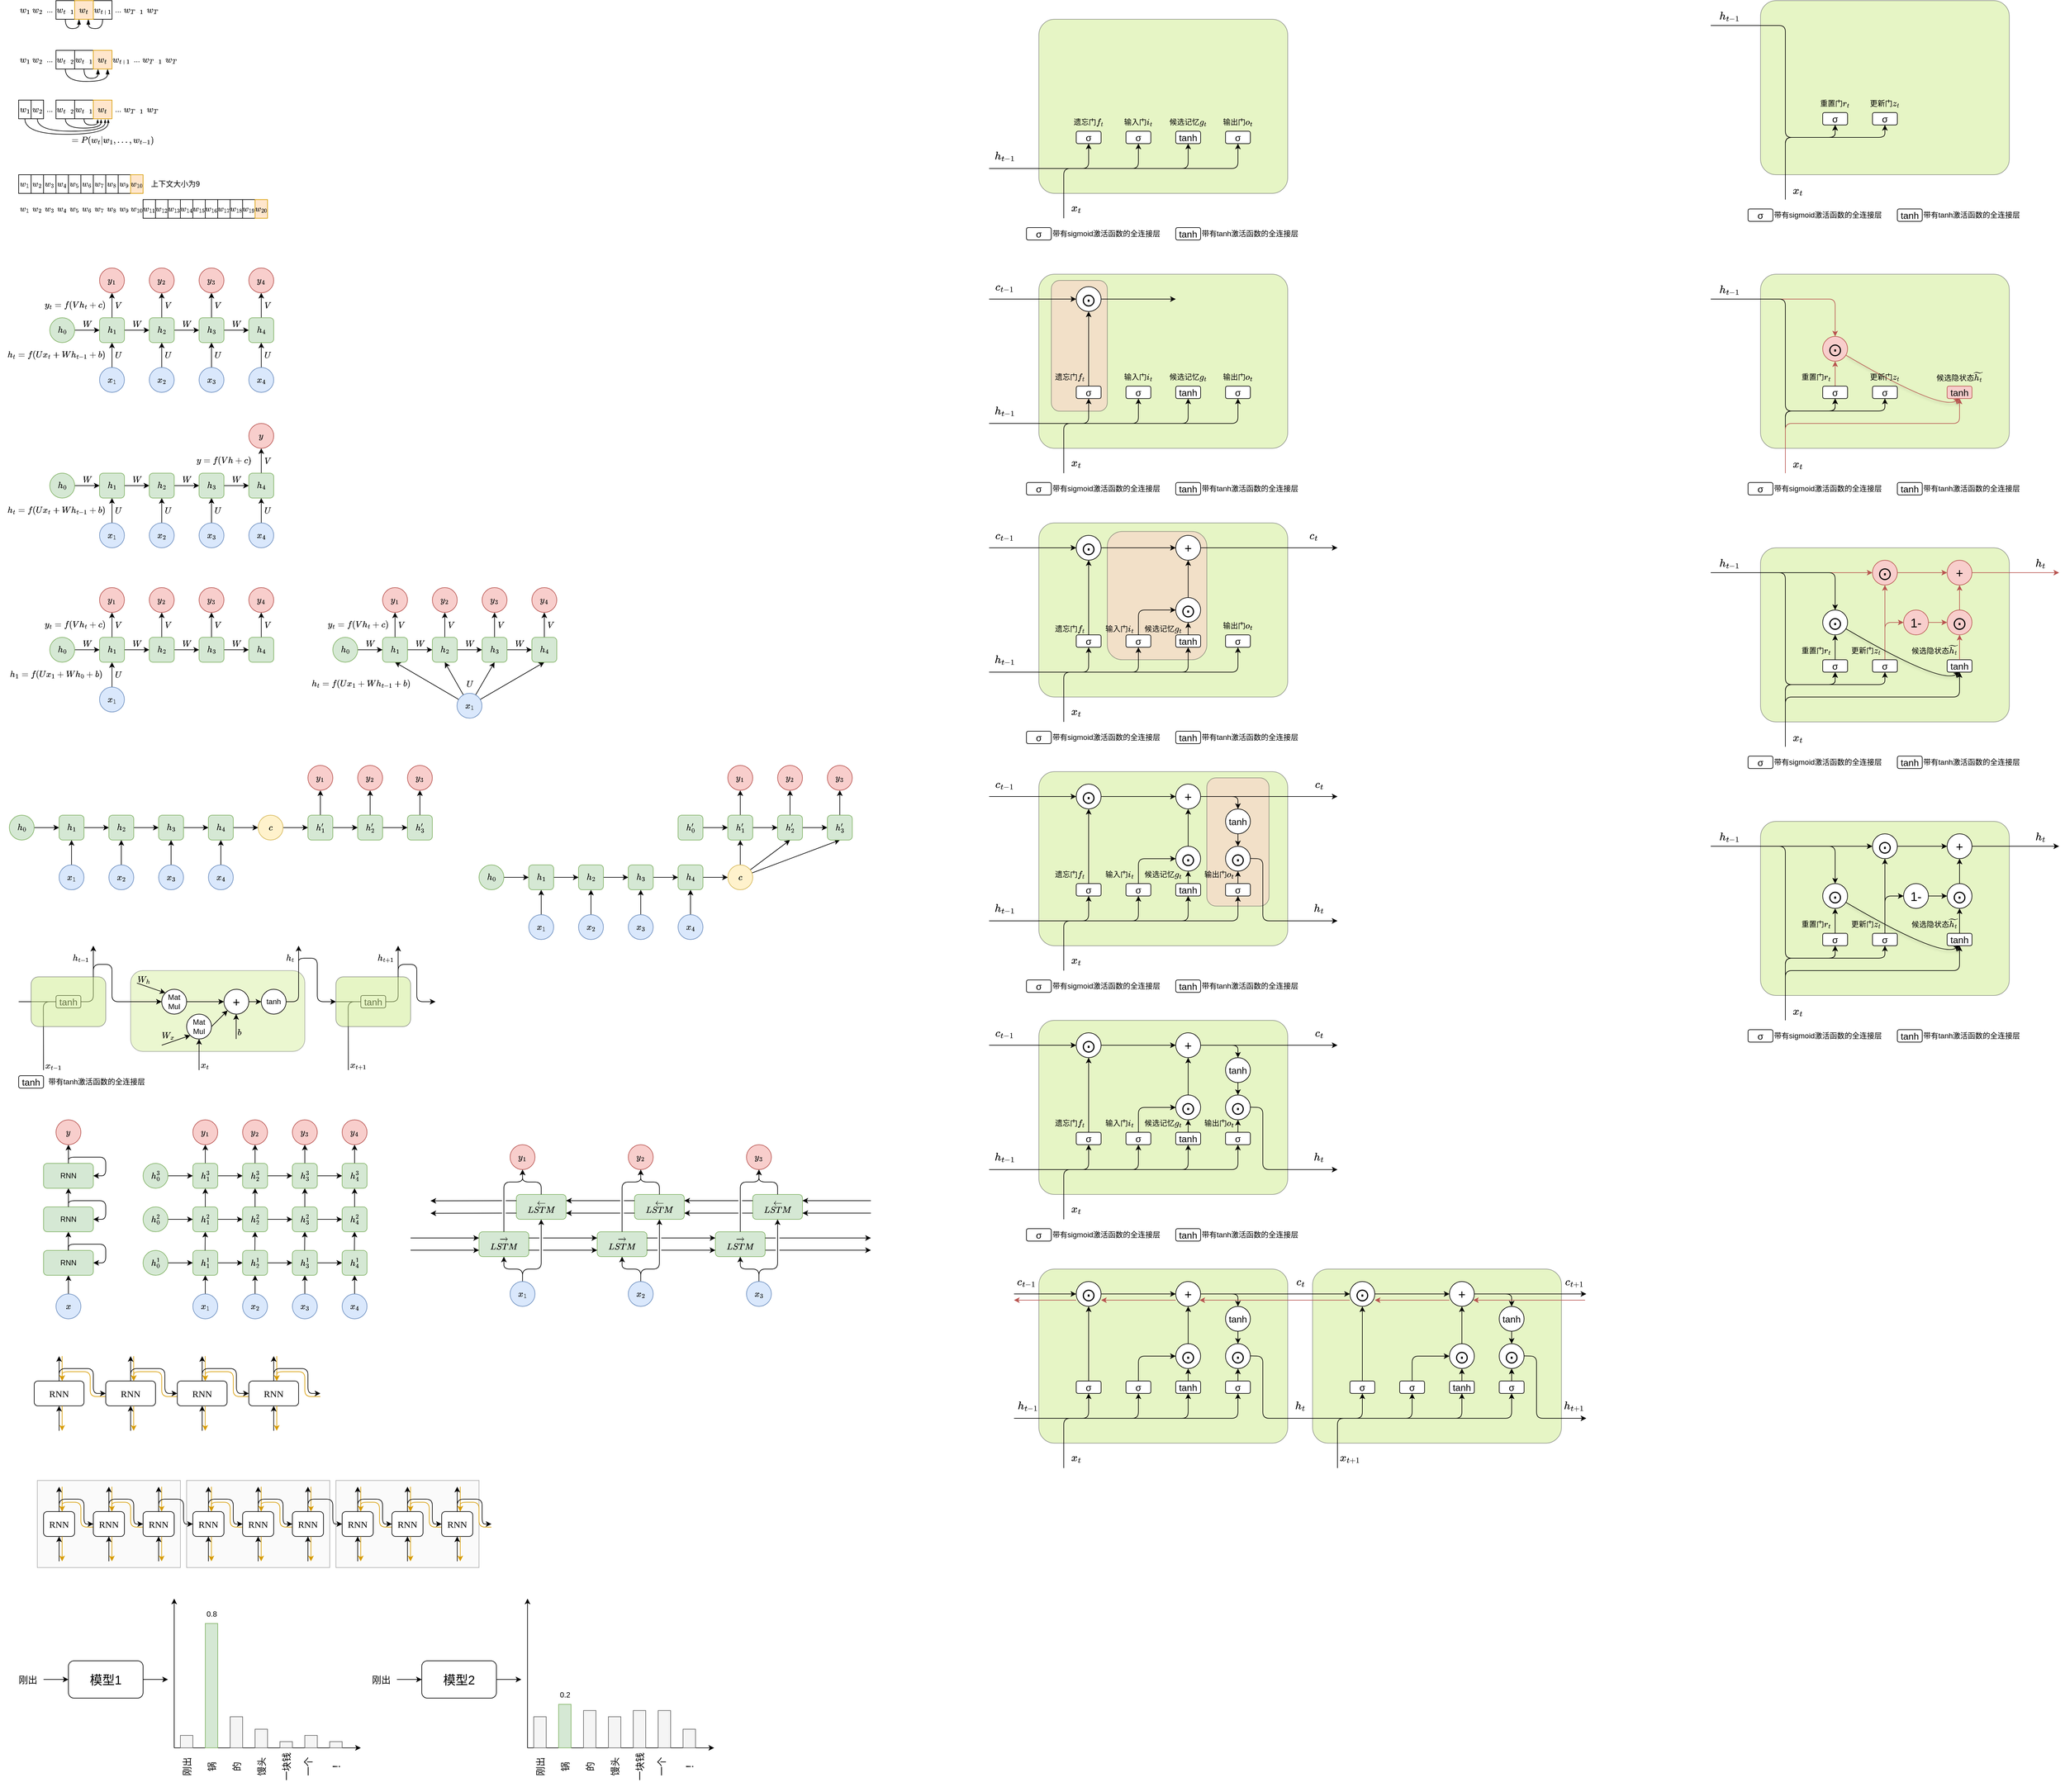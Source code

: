 <mxfile>
    <diagram id="wlUvrd63uYUPT3Bc5z4r" name="Page-1">
        <mxGraphModel dx="1212" dy="572" grid="1" gridSize="10" guides="1" tooltips="1" connect="1" arrows="1" fold="1" page="1" pageScale="1" pageWidth="4681" pageHeight="3300" math="1" shadow="0">
            <root>
                <mxCell id="0"/>
                <mxCell id="1" parent="0"/>
                <mxCell id="1221" value="" style="rounded=1;whiteSpace=wrap;html=1;fillColor=#cdeb8b;strokeColor=#36393d;opacity=50;arcSize=9;" parent="1" vertex="1">
                    <mxGeometry x="2840" y="920" width="400" height="280" as="geometry"/>
                </mxCell>
                <mxCell id="1310" value="" style="rounded=1;whiteSpace=wrap;html=1;fillColor=#cdeb8b;strokeColor=#36393d;opacity=50;arcSize=9;" parent="1" vertex="1">
                    <mxGeometry x="2840" y="480" width="400" height="280" as="geometry"/>
                </mxCell>
                <mxCell id="1275" value="" style="rounded=1;whiteSpace=wrap;html=1;fillColor=#cdeb8b;strokeColor=#36393d;opacity=50;arcSize=9;" parent="1" vertex="1">
                    <mxGeometry x="2840" y="40" width="400" height="280" as="geometry"/>
                </mxCell>
                <mxCell id="1388" value="" style="rounded=1;whiteSpace=wrap;html=1;fillColor=#cdeb8b;strokeColor=#36393d;opacity=50;arcSize=9;" parent="1" vertex="1">
                    <mxGeometry x="2840" y="1360" width="400" height="280" as="geometry"/>
                </mxCell>
                <mxCell id="1068" value="" style="rounded=1;whiteSpace=wrap;html=1;fillColor=#cdeb8b;strokeColor=#36393d;opacity=50;arcSize=9;" parent="1" vertex="1">
                    <mxGeometry x="1680" y="2080" width="400" height="280" as="geometry"/>
                </mxCell>
                <mxCell id="1069" value="" style="rounded=1;whiteSpace=wrap;html=1;fillColor=#cdeb8b;strokeColor=#36393d;opacity=50;arcSize=9;" parent="1" vertex="1">
                    <mxGeometry x="2120" y="2080" width="400" height="280" as="geometry"/>
                </mxCell>
                <mxCell id="902" value="" style="rounded=1;whiteSpace=wrap;html=1;fillColor=#cdeb8b;strokeColor=#36393d;opacity=50;arcSize=9;" parent="1" vertex="1">
                    <mxGeometry x="1680" y="1280" width="400" height="280" as="geometry"/>
                </mxCell>
                <mxCell id="984" value="" style="rounded=1;whiteSpace=wrap;html=1;fillColor=#cdeb8b;strokeColor=#36393d;opacity=50;arcSize=9;" parent="1" vertex="1">
                    <mxGeometry x="1680" y="880" width="400" height="280" as="geometry"/>
                </mxCell>
                <mxCell id="830" value="" style="rounded=1;whiteSpace=wrap;html=1;fillColor=#cdeb8b;strokeColor=#36393d;opacity=50;arcSize=9;" parent="1" vertex="1">
                    <mxGeometry x="1680" y="480" width="400" height="280" as="geometry"/>
                </mxCell>
                <mxCell id="766" value="" style="rounded=1;whiteSpace=wrap;html=1;fillColor=#cdeb8b;strokeColor=#36393d;arcSize=9;opacity=50;" parent="1" vertex="1">
                    <mxGeometry x="1680" y="70" width="400" height="280" as="geometry"/>
                </mxCell>
                <mxCell id="1027" value="" style="rounded=1;whiteSpace=wrap;html=1;fillColor=#cdeb8b;strokeColor=#36393d;opacity=50;arcSize=9;" parent="1" vertex="1">
                    <mxGeometry x="1680" y="1680" width="400" height="280" as="geometry"/>
                </mxCell>
                <mxCell id="339" value="" style="rounded=1;whiteSpace=wrap;html=1;fillColor=#cdeb8b;strokeColor=#36393d;opacity=40;" parent="1" vertex="1">
                    <mxGeometry x="220" y="1600" width="280" height="130" as="geometry"/>
                </mxCell>
                <mxCell id="985" value="" style="rounded=1;whiteSpace=wrap;html=1;fillColor=#ffcccc;strokeColor=#36393d;opacity=50;" parent="1" vertex="1">
                    <mxGeometry x="1700" y="490" width="90" height="210.29" as="geometry"/>
                </mxCell>
                <mxCell id="986" value="" style="rounded=1;whiteSpace=wrap;html=1;fillColor=#ffcccc;strokeColor=#36393d;opacity=50;" parent="1" vertex="1">
                    <mxGeometry x="1790" y="893.71" width="160" height="206.29" as="geometry"/>
                </mxCell>
                <mxCell id="987" value="" style="rounded=1;whiteSpace=wrap;html=1;fillColor=#ffcccc;strokeColor=#36393d;opacity=50;" parent="1" vertex="1">
                    <mxGeometry x="1950" y="1290" width="100" height="206.29" as="geometry"/>
                </mxCell>
                <mxCell id="597" value="" style="rounded=0;whiteSpace=wrap;html=1;fillColor=#f5f5f5;fontColor=#333333;strokeColor=#666666;opacity=50;" parent="1" vertex="1">
                    <mxGeometry x="550" y="2420" width="230" height="140" as="geometry"/>
                </mxCell>
                <mxCell id="596" value="" style="rounded=0;whiteSpace=wrap;html=1;fillColor=#f5f5f5;fontColor=#333333;strokeColor=#666666;opacity=50;" parent="1" vertex="1">
                    <mxGeometry x="310" y="2420" width="230" height="140" as="geometry"/>
                </mxCell>
                <mxCell id="595" value="" style="rounded=0;whiteSpace=wrap;html=1;fillColor=#f5f5f5;fontColor=#333333;strokeColor=#666666;opacity=50;" parent="1" vertex="1">
                    <mxGeometry x="70" y="2420" width="230" height="140" as="geometry"/>
                </mxCell>
                <mxCell id="516" value="" style="endArrow=none;html=1;entryX=0.5;entryY=1;entryDx=0;entryDy=0;fillColor=#ffe6cc;strokeColor=#d79b00;startArrow=classic;startFill=1;endFill=0;" parent="1" edge="1">
                    <mxGeometry width="50" height="50" relative="1" as="geometry">
                        <mxPoint x="109.88" y="2470" as="sourcePoint"/>
                        <mxPoint x="109.88" y="2430" as="targetPoint"/>
                    </mxGeometry>
                </mxCell>
                <mxCell id="2" value="$$w_1$$" style="text;html=1;align=center;verticalAlign=middle;whiteSpace=wrap;rounded=0;" parent="1" vertex="1">
                    <mxGeometry x="40" y="40" width="20" height="30" as="geometry"/>
                </mxCell>
                <mxCell id="3" value="$$w_2$$" style="text;html=1;align=center;verticalAlign=middle;whiteSpace=wrap;rounded=0;" parent="1" vertex="1">
                    <mxGeometry x="60" y="40" width="20" height="30" as="geometry"/>
                </mxCell>
                <mxCell id="12" style="edgeStyle=orthogonalEdgeStyle;html=1;entryX=0.25;entryY=1;entryDx=0;entryDy=0;curved=1;endArrow=blockThin;endFill=1;" parent="1" source="4" target="5" edge="1">
                    <mxGeometry relative="1" as="geometry">
                        <Array as="points">
                            <mxPoint x="115" y="85"/>
                            <mxPoint x="137" y="85"/>
                            <mxPoint x="137" y="70"/>
                        </Array>
                    </mxGeometry>
                </mxCell>
                <mxCell id="4" value="$$w_{t-1}$$" style="text;html=1;align=center;verticalAlign=middle;whiteSpace=wrap;rounded=0;strokeColor=default;" parent="1" vertex="1">
                    <mxGeometry x="100" y="40" width="30" height="30" as="geometry"/>
                </mxCell>
                <mxCell id="11" style="edgeStyle=orthogonalEdgeStyle;html=1;entryX=0.75;entryY=1;entryDx=0;entryDy=0;curved=1;endArrow=blockThin;endFill=1;" parent="1" source="6" target="5" edge="1">
                    <mxGeometry relative="1" as="geometry">
                        <Array as="points">
                            <mxPoint x="175" y="85"/>
                            <mxPoint x="152" y="85"/>
                            <mxPoint x="152" y="70"/>
                        </Array>
                    </mxGeometry>
                </mxCell>
                <mxCell id="6" value="$$w_{t+1}$$" style="text;html=1;align=center;verticalAlign=middle;whiteSpace=wrap;rounded=0;strokeColor=default;" parent="1" vertex="1">
                    <mxGeometry x="160" y="40" width="30" height="30" as="geometry"/>
                </mxCell>
                <mxCell id="7" value="$$w_{T-1}$$" style="text;html=1;align=center;verticalAlign=middle;whiteSpace=wrap;rounded=0;" parent="1" vertex="1">
                    <mxGeometry x="210" y="40" width="30" height="30" as="geometry"/>
                </mxCell>
                <mxCell id="8" value="$$w_T$$" style="text;html=1;align=center;verticalAlign=middle;whiteSpace=wrap;rounded=0;" parent="1" vertex="1">
                    <mxGeometry x="240" y="40" width="30" height="30" as="geometry"/>
                </mxCell>
                <mxCell id="9" value="..." style="text;html=1;align=center;verticalAlign=middle;whiteSpace=wrap;rounded=0;" parent="1" vertex="1">
                    <mxGeometry x="80" y="40" width="20" height="30" as="geometry"/>
                </mxCell>
                <mxCell id="10" value="..." style="text;html=1;align=center;verticalAlign=middle;whiteSpace=wrap;rounded=0;" parent="1" vertex="1">
                    <mxGeometry x="190" y="40" width="20" height="30" as="geometry"/>
                </mxCell>
                <mxCell id="13" value="$$w_1$$" style="text;html=1;align=center;verticalAlign=middle;whiteSpace=wrap;rounded=0;" parent="1" vertex="1">
                    <mxGeometry x="40" y="120" width="20" height="30" as="geometry"/>
                </mxCell>
                <mxCell id="14" value="$$w_2$$" style="text;html=1;align=center;verticalAlign=middle;whiteSpace=wrap;rounded=0;" parent="1" vertex="1">
                    <mxGeometry x="60" y="120" width="20" height="30" as="geometry"/>
                </mxCell>
                <mxCell id="15" style="edgeStyle=orthogonalEdgeStyle;html=1;entryX=0.75;entryY=1;entryDx=0;entryDy=0;curved=1;endArrow=blockThin;endFill=1;" parent="1" source="16" target="17" edge="1">
                    <mxGeometry relative="1" as="geometry">
                        <Array as="points">
                            <mxPoint x="115" y="170"/>
                            <mxPoint x="183" y="170"/>
                            <mxPoint x="183" y="150"/>
                        </Array>
                    </mxGeometry>
                </mxCell>
                <mxCell id="16" value="$$w_{t-2}$$" style="text;html=1;align=center;verticalAlign=middle;whiteSpace=wrap;rounded=0;strokeColor=default;" parent="1" vertex="1">
                    <mxGeometry x="100" y="120" width="30" height="30" as="geometry"/>
                </mxCell>
                <mxCell id="19" value="$$w_{t+1}$$" style="text;html=1;align=center;verticalAlign=middle;whiteSpace=wrap;rounded=0;strokeColor=none;" parent="1" vertex="1">
                    <mxGeometry x="190" y="120" width="30" height="30" as="geometry"/>
                </mxCell>
                <mxCell id="20" value="$$w_{T-1}$$" style="text;html=1;align=center;verticalAlign=middle;whiteSpace=wrap;rounded=0;" parent="1" vertex="1">
                    <mxGeometry x="240" y="120" width="30" height="30" as="geometry"/>
                </mxCell>
                <mxCell id="21" value="$$w_T$$" style="text;html=1;align=center;verticalAlign=middle;whiteSpace=wrap;rounded=0;" parent="1" vertex="1">
                    <mxGeometry x="270" y="120" width="30" height="30" as="geometry"/>
                </mxCell>
                <mxCell id="22" value="..." style="text;html=1;align=center;verticalAlign=middle;whiteSpace=wrap;rounded=0;" parent="1" vertex="1">
                    <mxGeometry x="80" y="120" width="20" height="30" as="geometry"/>
                </mxCell>
                <mxCell id="23" value="..." style="text;html=1;align=center;verticalAlign=middle;whiteSpace=wrap;rounded=0;" parent="1" vertex="1">
                    <mxGeometry x="220" y="120" width="20" height="30" as="geometry"/>
                </mxCell>
                <mxCell id="26" style="edgeStyle=orthogonalEdgeStyle;html=1;entryX=0.25;entryY=1;entryDx=0;entryDy=0;curved=1;endArrow=blockThin;endFill=1;" parent="1" source="25" target="17" edge="1">
                    <mxGeometry relative="1" as="geometry">
                        <Array as="points">
                            <mxPoint x="145" y="165"/>
                            <mxPoint x="167" y="165"/>
                        </Array>
                    </mxGeometry>
                </mxCell>
                <mxCell id="25" value="$$w_{t-1}$$" style="text;html=1;align=center;verticalAlign=middle;whiteSpace=wrap;rounded=0;strokeColor=default;" parent="1" vertex="1">
                    <mxGeometry x="130" y="120" width="30" height="30" as="geometry"/>
                </mxCell>
                <mxCell id="40" style="edgeStyle=orthogonalEdgeStyle;html=1;curved=1;endSize=3;endArrow=blockThin;endFill=1;" parent="1" source="27" edge="1">
                    <mxGeometry relative="1" as="geometry">
                        <mxPoint x="184" y="231" as="targetPoint"/>
                        <Array as="points">
                            <mxPoint x="50" y="255"/>
                            <mxPoint x="184" y="255"/>
                        </Array>
                    </mxGeometry>
                </mxCell>
                <mxCell id="27" value="$$w_1$$" style="text;html=1;align=center;verticalAlign=middle;whiteSpace=wrap;rounded=0;strokeColor=default;" parent="1" vertex="1">
                    <mxGeometry x="40" y="200" width="20" height="30" as="geometry"/>
                </mxCell>
                <mxCell id="28" value="$$w_2$$" style="text;html=1;align=center;verticalAlign=middle;whiteSpace=wrap;rounded=0;strokeColor=default;" parent="1" vertex="1">
                    <mxGeometry x="60" y="200" width="20" height="30" as="geometry"/>
                </mxCell>
                <mxCell id="29" style="edgeStyle=orthogonalEdgeStyle;html=1;curved=1;endArrow=blockThin;endFill=1;endSize=3;entryX=0.416;entryY=1.033;entryDx=0;entryDy=0;entryPerimeter=0;" parent="1" source="30" target="31" edge="1">
                    <mxGeometry relative="1" as="geometry">
                        <Array as="points">
                            <mxPoint x="115" y="245"/>
                            <mxPoint x="173" y="245"/>
                        </Array>
                        <mxPoint x="170" y="240" as="targetPoint"/>
                    </mxGeometry>
                </mxCell>
                <mxCell id="30" value="$$w_{t-2}$$" style="text;html=1;align=center;verticalAlign=middle;whiteSpace=wrap;rounded=0;strokeColor=default;" parent="1" vertex="1">
                    <mxGeometry x="100" y="200" width="30" height="30" as="geometry"/>
                </mxCell>
                <mxCell id="33" value="$$w_{T-1}$$" style="text;html=1;align=center;verticalAlign=middle;whiteSpace=wrap;rounded=0;" parent="1" vertex="1">
                    <mxGeometry x="210" y="200" width="30" height="30" as="geometry"/>
                </mxCell>
                <mxCell id="34" value="$$w_T$$" style="text;html=1;align=center;verticalAlign=middle;whiteSpace=wrap;rounded=0;" parent="1" vertex="1">
                    <mxGeometry x="240" y="200" width="30" height="30" as="geometry"/>
                </mxCell>
                <mxCell id="35" value="..." style="text;html=1;align=center;verticalAlign=middle;whiteSpace=wrap;rounded=0;" parent="1" vertex="1">
                    <mxGeometry x="80" y="200" width="20" height="30" as="geometry"/>
                </mxCell>
                <mxCell id="36" value="..." style="text;html=1;align=center;verticalAlign=middle;whiteSpace=wrap;rounded=0;" parent="1" vertex="1">
                    <mxGeometry x="190" y="200" width="20" height="30" as="geometry"/>
                </mxCell>
                <mxCell id="37" style="edgeStyle=orthogonalEdgeStyle;html=1;curved=1;endArrow=blockThin;endFill=1;endSize=3;startSize=3;" parent="1" source="38" edge="1">
                    <mxGeometry relative="1" as="geometry">
                        <Array as="points">
                            <mxPoint x="145" y="240"/>
                            <mxPoint x="167" y="240"/>
                        </Array>
                        <mxPoint x="167" y="231" as="targetPoint"/>
                    </mxGeometry>
                </mxCell>
                <mxCell id="38" value="$$w_{t-1}$$" style="text;html=1;align=center;verticalAlign=middle;whiteSpace=wrap;rounded=0;strokeColor=default;" parent="1" vertex="1">
                    <mxGeometry x="130" y="200" width="30" height="30" as="geometry"/>
                </mxCell>
                <mxCell id="39" style="edgeStyle=orthogonalEdgeStyle;html=1;curved=1;endSize=3;endArrow=blockThin;endFill=1;" parent="1" source="28" edge="1">
                    <mxGeometry relative="1" as="geometry">
                        <mxPoint x="179" y="231" as="targetPoint"/>
                        <Array as="points">
                            <mxPoint x="70" y="250"/>
                            <mxPoint x="179" y="250"/>
                        </Array>
                    </mxGeometry>
                </mxCell>
                <mxCell id="31" value="$$w_{t}$$" style="text;html=1;align=center;verticalAlign=middle;whiteSpace=wrap;rounded=0;fillColor=#ffe6cc;strokeColor=#d79b00;" parent="1" vertex="1">
                    <mxGeometry x="160" y="200" width="30" height="30" as="geometry"/>
                </mxCell>
                <mxCell id="17" value="$$w_{t}$$" style="text;html=1;align=center;verticalAlign=middle;whiteSpace=wrap;rounded=0;fillColor=#ffe6cc;strokeColor=#d79b00;" parent="1" vertex="1">
                    <mxGeometry x="160" y="120" width="30" height="30" as="geometry"/>
                </mxCell>
                <mxCell id="5" value="$$w_{t}$$" style="text;html=1;align=center;verticalAlign=middle;whiteSpace=wrap;rounded=0;fillColor=#ffe6cc;strokeColor=#d79b00;" parent="1" vertex="1">
                    <mxGeometry x="130" y="40" width="30" height="30" as="geometry"/>
                </mxCell>
                <mxCell id="41" value="$$=P(w_t|w_1,...,w_{t-1})$$" style="text;html=1;align=center;verticalAlign=middle;whiteSpace=wrap;rounded=0;" parent="1" vertex="1">
                    <mxGeometry x="108" y="252" width="166" height="26" as="geometry"/>
                </mxCell>
                <mxCell id="42" value="$$w_1$$" style="text;html=1;align=center;verticalAlign=middle;whiteSpace=wrap;rounded=0;strokeColor=default;fontSize=11;" parent="1" vertex="1">
                    <mxGeometry x="40" y="320" width="20" height="30" as="geometry"/>
                </mxCell>
                <mxCell id="43" value="$$w_2$$" style="text;html=1;align=center;verticalAlign=middle;whiteSpace=wrap;rounded=0;strokeColor=default;fontSize=11;" parent="1" vertex="1">
                    <mxGeometry x="60" y="320" width="20" height="30" as="geometry"/>
                </mxCell>
                <mxCell id="44" value="$$w_4$$" style="text;html=1;align=center;verticalAlign=middle;whiteSpace=wrap;rounded=0;strokeColor=default;fontSize=11;" parent="1" vertex="1">
                    <mxGeometry x="100" y="320" width="20" height="30" as="geometry"/>
                </mxCell>
                <mxCell id="52" value="$$w_3$$" style="text;html=1;align=center;verticalAlign=middle;whiteSpace=wrap;rounded=0;strokeColor=default;fontSize=11;" parent="1" vertex="1">
                    <mxGeometry x="80" y="320" width="20" height="30" as="geometry"/>
                </mxCell>
                <mxCell id="53" value="$$w_5$$" style="text;html=1;align=center;verticalAlign=middle;whiteSpace=wrap;rounded=0;strokeColor=default;fontSize=11;" parent="1" vertex="1">
                    <mxGeometry x="120" y="320" width="20" height="30" as="geometry"/>
                </mxCell>
                <mxCell id="54" value="$$w_6$$" style="text;html=1;align=center;verticalAlign=middle;whiteSpace=wrap;rounded=0;strokeColor=default;fontSize=11;" parent="1" vertex="1">
                    <mxGeometry x="140" y="320" width="20" height="30" as="geometry"/>
                </mxCell>
                <mxCell id="55" value="$$w_7$$" style="text;html=1;align=center;verticalAlign=middle;whiteSpace=wrap;rounded=0;strokeColor=default;fontSize=11;" parent="1" vertex="1">
                    <mxGeometry x="160" y="320" width="20" height="30" as="geometry"/>
                </mxCell>
                <mxCell id="56" value="$$w_9$$" style="text;html=1;align=center;verticalAlign=middle;whiteSpace=wrap;rounded=0;strokeColor=default;fontSize=11;" parent="1" vertex="1">
                    <mxGeometry x="200" y="320" width="20" height="30" as="geometry"/>
                </mxCell>
                <mxCell id="57" value="$$w_8$$" style="text;html=1;align=center;verticalAlign=middle;whiteSpace=wrap;rounded=0;strokeColor=default;fontSize=11;" parent="1" vertex="1">
                    <mxGeometry x="180" y="320" width="20" height="30" as="geometry"/>
                </mxCell>
                <mxCell id="58" value="$$w_{10}$$" style="text;html=1;align=center;verticalAlign=middle;whiteSpace=wrap;rounded=0;strokeColor=#d79b00;fillColor=#ffe6cc;fontSize=11;" parent="1" vertex="1">
                    <mxGeometry x="220" y="320" width="20" height="30" as="geometry"/>
                </mxCell>
                <mxCell id="59" value="&lt;span style=&quot;color: rgb(0, 0, 0);&quot;&gt;$$w_{11}$$&lt;/span&gt;" style="text;html=1;align=center;verticalAlign=middle;whiteSpace=wrap;rounded=0;strokeColor=default;fontSize=11;" parent="1" vertex="1">
                    <mxGeometry x="240" y="360" width="20" height="30" as="geometry"/>
                </mxCell>
                <mxCell id="60" value="&lt;span style=&quot;color: rgb(0, 0, 0);&quot;&gt;$$w_{12}$$&lt;/span&gt;" style="text;html=1;align=center;verticalAlign=middle;whiteSpace=wrap;rounded=0;strokeColor=default;fontSize=11;" parent="1" vertex="1">
                    <mxGeometry x="260" y="360" width="20" height="30" as="geometry"/>
                </mxCell>
                <mxCell id="61" value="&lt;span style=&quot;color: rgb(0, 0, 0);&quot;&gt;$$w_{14}$$&lt;/span&gt;" style="text;html=1;align=center;verticalAlign=middle;whiteSpace=wrap;rounded=0;strokeColor=default;fontSize=11;" parent="1" vertex="1">
                    <mxGeometry x="300" y="360" width="20" height="30" as="geometry"/>
                </mxCell>
                <mxCell id="62" value="&lt;span style=&quot;color: rgb(0, 0, 0);&quot;&gt;$$w_{13}$$&lt;/span&gt;" style="text;html=1;align=center;verticalAlign=middle;whiteSpace=wrap;rounded=0;strokeColor=default;fontSize=11;" parent="1" vertex="1">
                    <mxGeometry x="280" y="360" width="20" height="30" as="geometry"/>
                </mxCell>
                <mxCell id="63" value="&lt;span style=&quot;color: rgb(0, 0, 0);&quot;&gt;$$w_{15}$$&lt;/span&gt;" style="text;html=1;align=center;verticalAlign=middle;whiteSpace=wrap;rounded=0;strokeColor=default;fontSize=11;" parent="1" vertex="1">
                    <mxGeometry x="320" y="360" width="20" height="30" as="geometry"/>
                </mxCell>
                <mxCell id="64" value="&lt;span style=&quot;color: rgb(0, 0, 0);&quot;&gt;$$w_{16}$$&lt;/span&gt;" style="text;html=1;align=center;verticalAlign=middle;whiteSpace=wrap;rounded=0;strokeColor=default;fontSize=11;" parent="1" vertex="1">
                    <mxGeometry x="340" y="360" width="20" height="30" as="geometry"/>
                </mxCell>
                <mxCell id="65" value="&lt;span style=&quot;color: rgb(0, 0, 0);&quot;&gt;$$w_{17}$$&lt;/span&gt;" style="text;html=1;align=center;verticalAlign=middle;whiteSpace=wrap;rounded=0;strokeColor=default;fontSize=11;" parent="1" vertex="1">
                    <mxGeometry x="360" y="360" width="20" height="30" as="geometry"/>
                </mxCell>
                <mxCell id="66" value="&lt;span style=&quot;color: rgb(0, 0, 0);&quot;&gt;$$w_{19}$$&lt;/span&gt;" style="text;html=1;align=center;verticalAlign=middle;whiteSpace=wrap;rounded=0;strokeColor=default;fontSize=11;" parent="1" vertex="1">
                    <mxGeometry x="400" y="360" width="20" height="30" as="geometry"/>
                </mxCell>
                <mxCell id="67" value="&lt;span style=&quot;color: rgb(0, 0, 0);&quot;&gt;$$w_{18}$$&lt;/span&gt;" style="text;html=1;align=center;verticalAlign=middle;whiteSpace=wrap;rounded=0;strokeColor=default;fontSize=11;" parent="1" vertex="1">
                    <mxGeometry x="380" y="360" width="20" height="30" as="geometry"/>
                </mxCell>
                <mxCell id="68" value="&lt;span style=&quot;color: rgb(0, 0, 0);&quot;&gt;$$w_{20}$$&lt;/span&gt;" style="text;html=1;align=center;verticalAlign=middle;whiteSpace=wrap;rounded=0;strokeColor=#d79b00;fillColor=#ffe6cc;fontSize=11;" parent="1" vertex="1">
                    <mxGeometry x="420" y="360" width="20" height="30" as="geometry"/>
                </mxCell>
                <mxCell id="69" value="$$w_1$$" style="text;html=1;align=center;verticalAlign=middle;whiteSpace=wrap;rounded=0;strokeColor=none;fontSize=11;" parent="1" vertex="1">
                    <mxGeometry x="40" y="360" width="20" height="30" as="geometry"/>
                </mxCell>
                <mxCell id="70" value="$$w_2$$" style="text;html=1;align=center;verticalAlign=middle;whiteSpace=wrap;rounded=0;strokeColor=none;fontSize=11;" parent="1" vertex="1">
                    <mxGeometry x="60" y="360" width="20" height="30" as="geometry"/>
                </mxCell>
                <mxCell id="71" value="$$w_4$$" style="text;html=1;align=center;verticalAlign=middle;whiteSpace=wrap;rounded=0;strokeColor=none;fontSize=11;" parent="1" vertex="1">
                    <mxGeometry x="100" y="360" width="20" height="30" as="geometry"/>
                </mxCell>
                <mxCell id="72" value="$$w_3$$" style="text;html=1;align=center;verticalAlign=middle;whiteSpace=wrap;rounded=0;strokeColor=none;fontSize=11;" parent="1" vertex="1">
                    <mxGeometry x="80" y="360" width="20" height="30" as="geometry"/>
                </mxCell>
                <mxCell id="73" value="$$w_5$$" style="text;html=1;align=center;verticalAlign=middle;whiteSpace=wrap;rounded=0;strokeColor=none;fontSize=11;" parent="1" vertex="1">
                    <mxGeometry x="120" y="360" width="20" height="30" as="geometry"/>
                </mxCell>
                <mxCell id="74" value="$$w_6$$" style="text;html=1;align=center;verticalAlign=middle;whiteSpace=wrap;rounded=0;strokeColor=none;fontSize=11;" parent="1" vertex="1">
                    <mxGeometry x="140" y="360" width="20" height="30" as="geometry"/>
                </mxCell>
                <mxCell id="75" value="$$w_7$$" style="text;html=1;align=center;verticalAlign=middle;whiteSpace=wrap;rounded=0;fontSize=11;" parent="1" vertex="1">
                    <mxGeometry x="160" y="360" width="20" height="30" as="geometry"/>
                </mxCell>
                <mxCell id="76" value="$$w_9$$" style="text;html=1;align=center;verticalAlign=middle;whiteSpace=wrap;rounded=0;fontSize=11;" parent="1" vertex="1">
                    <mxGeometry x="200" y="360" width="20" height="30" as="geometry"/>
                </mxCell>
                <mxCell id="77" value="$$w_8$$" style="text;html=1;align=center;verticalAlign=middle;whiteSpace=wrap;rounded=0;fontSize=11;" parent="1" vertex="1">
                    <mxGeometry x="180" y="360" width="20" height="30" as="geometry"/>
                </mxCell>
                <mxCell id="78" value="$$w_{10}$$" style="text;html=1;align=center;verticalAlign=middle;whiteSpace=wrap;rounded=0;fontSize=11;" parent="1" vertex="1">
                    <mxGeometry x="220" y="360" width="20" height="30" as="geometry"/>
                </mxCell>
                <mxCell id="79" value="上下文大小为9" style="text;html=1;align=center;verticalAlign=middle;whiteSpace=wrap;rounded=0;" parent="1" vertex="1">
                    <mxGeometry x="240" y="320" width="104" height="30" as="geometry"/>
                </mxCell>
                <mxCell id="83" style="edgeStyle=none;html=1;entryX=0.5;entryY=1;entryDx=0;entryDy=0;" parent="1" source="80" target="82" edge="1">
                    <mxGeometry relative="1" as="geometry"/>
                </mxCell>
                <mxCell id="107" value="&lt;span style=&quot;color: rgb(0, 0, 0); font-size: 12px;&quot;&gt;$$U$$&lt;/span&gt;" style="edgeLabel;html=1;align=center;verticalAlign=middle;resizable=0;points=[];labelBackgroundColor=none;" parent="83" vertex="1" connectable="0">
                    <mxGeometry x="-0.288" y="-1" relative="1" as="geometry">
                        <mxPoint x="9" y="-6" as="offset"/>
                    </mxGeometry>
                </mxCell>
                <mxCell id="80" value="&lt;span style=&quot;color: rgb(0, 0, 0);&quot;&gt;$$x_1$$&lt;/span&gt;" style="ellipse;whiteSpace=wrap;html=1;aspect=fixed;fillColor=#dae8fc;strokeColor=#6c8ebf;" parent="1" vertex="1">
                    <mxGeometry x="170" y="630" width="40" height="40" as="geometry"/>
                </mxCell>
                <mxCell id="84" style="edgeStyle=none;html=1;entryX=0;entryY=0.5;entryDx=0;entryDy=0;" parent="1" source="81" target="82" edge="1">
                    <mxGeometry relative="1" as="geometry"/>
                </mxCell>
                <mxCell id="106" value="&lt;span style=&quot;color: rgb(0, 0, 0); font-size: 12px;&quot;&gt;$$W$$&lt;/span&gt;" style="edgeLabel;html=1;align=center;verticalAlign=middle;resizable=0;points=[];labelBackgroundColor=none;" parent="84" vertex="1" connectable="0">
                    <mxGeometry x="-0.171" relative="1" as="geometry">
                        <mxPoint x="3" y="-10" as="offset"/>
                    </mxGeometry>
                </mxCell>
                <mxCell id="81" value="$$h_0$$" style="ellipse;whiteSpace=wrap;html=1;aspect=fixed;fillColor=#d5e8d4;strokeColor=#82b366;" parent="1" vertex="1">
                    <mxGeometry x="90" y="550" width="40" height="40" as="geometry"/>
                </mxCell>
                <mxCell id="94" style="edgeStyle=none;html=1;entryX=0;entryY=0.5;entryDx=0;entryDy=0;" parent="1" source="82" target="87" edge="1">
                    <mxGeometry relative="1" as="geometry"/>
                </mxCell>
                <mxCell id="101" value="" style="edgeStyle=none;html=1;" parent="1" source="82" target="97" edge="1">
                    <mxGeometry relative="1" as="geometry"/>
                </mxCell>
                <mxCell id="114" value="&lt;span style=&quot;font-family: monospace; font-size: 0px; text-align: start; background-color: rgb(251, 251, 251);&quot;&gt;%3CmxGraphModel%3E%3Croot%3E%3CmxCell%20id%3D%220%22%2F%3E%3CmxCell%20id%3D%221%22%20parent%3D%220%22%2F%3E%3CmxCell%20id%3D%222%22%20value%3D%22%26lt%3Bspan%20style%3D%26quot%3Bcolor%3A%20rgb(0%2C%200%2C%200)%3B%20font-size%3A%2012px%3B%26quot%3B%26gt%3B%24%24U%24%24%26lt%3B%2Fspan%26gt%3B%22%20style%3D%22edgeLabel%3Bhtml%3D1%3Balign%3Dcenter%3BverticalAlign%3Dmiddle%3Bresizable%3D0%3Bpoints%3D%5B%5D%3BlabelBackgroundColor%3Dnone%3B%22%20vertex%3D%221%22%20connectable%3D%220%22%20parent%3D%221%22%3E%3CmxGeometry%20x%3D%22150%22%20y%3D%22659.714%22%20as%3D%22geometry%22%2F%3E%3C%2FmxCell%3E%3CmxCell%20id%3D%223%22%20value%3D%22%26lt%3Bspan%20style%3D%26quot%3Bcolor%3A%20rgb(0%2C%200%2C%200)%3B%20font-size%3A%2012px%3B%26quot%3B%26gt%3B%24%24U%24%24%26lt%3B%2Fspan%26gt%3B%22%20style%3D%22edgeLabel%3Bhtml%3D1%3Balign%3Dcenter%3BverticalAlign%3Dmiddle%3Bresizable%3D0%3Bpoints%3D%5B%5D%3BlabelBackgroundColor%3Dnone%3B%22%20vertex%3D%221%22%20connectable%3D%220%22%20parent%3D%221%22%3E%3CmxGeometry%20x%3D%22230%22%20y%3D%22660.004%22%20as%3D%22geometry%22%2F%3E%3C%2FmxCell%3E%3C%2Froot%3E%3C%2FmxGraphModel%3E&lt;/span&gt;" style="edgeLabel;html=1;align=center;verticalAlign=middle;resizable=0;points=[];" parent="101" vertex="1" connectable="0">
                    <mxGeometry x="-0.526" y="1" relative="1" as="geometry">
                        <mxPoint as="offset"/>
                    </mxGeometry>
                </mxCell>
                <mxCell id="115" value="&lt;span style=&quot;color: rgb(0, 0, 0); font-size: 12px;&quot;&gt;$$V$$&lt;/span&gt;" style="edgeLabel;html=1;align=center;verticalAlign=middle;resizable=0;points=[];labelBackgroundColor=none;" parent="101" vertex="1" connectable="0">
                    <mxGeometry x="-0.455" y="1" relative="1" as="geometry">
                        <mxPoint x="11" y="-9" as="offset"/>
                    </mxGeometry>
                </mxCell>
                <mxCell id="82" value="&lt;span style=&quot;color: rgb(0, 0, 0);&quot;&gt;$$h_1$$&lt;/span&gt;" style="rounded=1;whiteSpace=wrap;html=1;aspect=fixed;fillColor=#d5e8d4;strokeColor=#82b366;" parent="1" vertex="1">
                    <mxGeometry x="170" y="550" width="40" height="40" as="geometry"/>
                </mxCell>
                <mxCell id="85" style="edgeStyle=none;html=1;entryX=0.5;entryY=1;entryDx=0;entryDy=0;" parent="1" source="86" target="87" edge="1">
                    <mxGeometry relative="1" as="geometry"/>
                </mxCell>
                <mxCell id="86" value="&lt;span style=&quot;color: rgb(0, 0, 0);&quot;&gt;$$x_2$$&lt;/span&gt;" style="ellipse;whiteSpace=wrap;html=1;aspect=fixed;fillColor=#dae8fc;strokeColor=#6c8ebf;" parent="1" vertex="1">
                    <mxGeometry x="250" y="630" width="40" height="40" as="geometry"/>
                </mxCell>
                <mxCell id="95" style="edgeStyle=none;html=1;entryX=0;entryY=0.5;entryDx=0;entryDy=0;" parent="1" source="87" target="90" edge="1">
                    <mxGeometry relative="1" as="geometry"/>
                </mxCell>
                <mxCell id="102" value="" style="edgeStyle=none;html=1;" parent="1" source="87" target="98" edge="1">
                    <mxGeometry relative="1" as="geometry"/>
                </mxCell>
                <mxCell id="87" value="&lt;span style=&quot;color: rgb(0, 0, 0);&quot;&gt;$$h_2$$&lt;/span&gt;" style="rounded=1;whiteSpace=wrap;html=1;aspect=fixed;fillColor=#d5e8d4;strokeColor=#82b366;" parent="1" vertex="1">
                    <mxGeometry x="250" y="550" width="40" height="40" as="geometry"/>
                </mxCell>
                <mxCell id="88" style="edgeStyle=none;html=1;entryX=0.5;entryY=1;entryDx=0;entryDy=0;" parent="1" source="89" target="90" edge="1">
                    <mxGeometry relative="1" as="geometry"/>
                </mxCell>
                <mxCell id="89" value="&lt;span style=&quot;color: rgb(0, 0, 0);&quot;&gt;$$x_3$$&lt;/span&gt;" style="ellipse;whiteSpace=wrap;html=1;aspect=fixed;fillColor=#dae8fc;strokeColor=#6c8ebf;" parent="1" vertex="1">
                    <mxGeometry x="330" y="630" width="40" height="40" as="geometry"/>
                </mxCell>
                <mxCell id="96" style="edgeStyle=none;html=1;entryX=0;entryY=0.5;entryDx=0;entryDy=0;" parent="1" source="90" target="93" edge="1">
                    <mxGeometry relative="1" as="geometry"/>
                </mxCell>
                <mxCell id="103" value="" style="edgeStyle=none;html=1;" parent="1" source="90" target="99" edge="1">
                    <mxGeometry relative="1" as="geometry"/>
                </mxCell>
                <mxCell id="90" value="&lt;span style=&quot;color: rgb(0, 0, 0);&quot;&gt;$$h_3$$&lt;/span&gt;" style="rounded=1;whiteSpace=wrap;html=1;aspect=fixed;fillColor=#d5e8d4;strokeColor=#82b366;" parent="1" vertex="1">
                    <mxGeometry x="330" y="550" width="40" height="40" as="geometry"/>
                </mxCell>
                <mxCell id="91" style="edgeStyle=none;html=1;entryX=0.5;entryY=1;entryDx=0;entryDy=0;" parent="1" source="92" target="93" edge="1">
                    <mxGeometry relative="1" as="geometry"/>
                </mxCell>
                <mxCell id="92" value="&lt;span style=&quot;color: rgb(0, 0, 0);&quot;&gt;$$x_4$$&lt;/span&gt;" style="ellipse;whiteSpace=wrap;html=1;aspect=fixed;fillColor=#dae8fc;strokeColor=#6c8ebf;" parent="1" vertex="1">
                    <mxGeometry x="410" y="630" width="40" height="40" as="geometry"/>
                </mxCell>
                <mxCell id="104" value="" style="edgeStyle=none;html=1;" parent="1" source="93" target="100" edge="1">
                    <mxGeometry relative="1" as="geometry"/>
                </mxCell>
                <mxCell id="93" value="&lt;span style=&quot;color: rgb(0, 0, 0);&quot;&gt;$$h_4$$&lt;/span&gt;" style="rounded=1;whiteSpace=wrap;html=1;aspect=fixed;fillColor=#d5e8d4;strokeColor=#82b366;" parent="1" vertex="1">
                    <mxGeometry x="410" y="550" width="40" height="40" as="geometry"/>
                </mxCell>
                <mxCell id="97" value="&lt;span style=&quot;color: rgb(0, 0, 0);&quot;&gt;$$y_1$$&lt;/span&gt;" style="ellipse;whiteSpace=wrap;html=1;aspect=fixed;fillColor=#f8cecc;strokeColor=#b85450;" parent="1" vertex="1">
                    <mxGeometry x="170" y="470" width="40" height="40" as="geometry"/>
                </mxCell>
                <mxCell id="98" value="&lt;span style=&quot;color: rgb(0, 0, 0);&quot;&gt;$$y_2$$&lt;/span&gt;" style="ellipse;whiteSpace=wrap;html=1;aspect=fixed;fillColor=#f8cecc;strokeColor=#b85450;" parent="1" vertex="1">
                    <mxGeometry x="250" y="470" width="40" height="40" as="geometry"/>
                </mxCell>
                <mxCell id="99" value="&lt;span style=&quot;color: rgb(0, 0, 0);&quot;&gt;$$y_3$$&lt;/span&gt;" style="ellipse;whiteSpace=wrap;html=1;aspect=fixed;fillColor=#f8cecc;strokeColor=#b85450;" parent="1" vertex="1">
                    <mxGeometry x="330" y="470" width="40" height="40" as="geometry"/>
                </mxCell>
                <mxCell id="100" value="&lt;span style=&quot;color: rgb(0, 0, 0);&quot;&gt;$$y_4$$&lt;/span&gt;" style="ellipse;whiteSpace=wrap;html=1;aspect=fixed;fillColor=#f8cecc;strokeColor=#b85450;" parent="1" vertex="1">
                    <mxGeometry x="410" y="470" width="40" height="40" as="geometry"/>
                </mxCell>
                <mxCell id="108" value="&lt;span style=&quot;color: rgb(0, 0, 0); font-size: 12px;&quot;&gt;$$W$$&lt;/span&gt;" style="edgeLabel;html=1;align=center;verticalAlign=middle;resizable=0;points=[];labelBackgroundColor=none;" parent="1" vertex="1" connectable="0">
                    <mxGeometry x="229.997" y="560" as="geometry"/>
                </mxCell>
                <mxCell id="109" value="&lt;span style=&quot;color: rgb(0, 0, 0); font-size: 12px;&quot;&gt;$$W$$&lt;/span&gt;" style="edgeLabel;html=1;align=center;verticalAlign=middle;resizable=0;points=[];labelBackgroundColor=none;" parent="1" vertex="1" connectable="0">
                    <mxGeometry x="309.667" y="560" as="geometry"/>
                </mxCell>
                <mxCell id="110" value="&lt;span style=&quot;color: rgb(0, 0, 0); font-size: 12px;&quot;&gt;$$W$$&lt;/span&gt;" style="edgeLabel;html=1;align=center;verticalAlign=middle;resizable=0;points=[];labelBackgroundColor=none;" parent="1" vertex="1" connectable="0">
                    <mxGeometry x="389.997" y="560" as="geometry"/>
                </mxCell>
                <mxCell id="111" value="&lt;span style=&quot;color: rgb(0, 0, 0); font-size: 12px;&quot;&gt;$$U$$&lt;/span&gt;" style="edgeLabel;html=1;align=center;verticalAlign=middle;resizable=0;points=[];labelBackgroundColor=none;" parent="1" vertex="1" connectable="0">
                    <mxGeometry x="280" y="610.004" as="geometry"/>
                </mxCell>
                <mxCell id="112" value="&lt;span style=&quot;color: rgb(0, 0, 0); font-size: 12px;&quot;&gt;$$U$$&lt;/span&gt;" style="edgeLabel;html=1;align=center;verticalAlign=middle;resizable=0;points=[];labelBackgroundColor=none;" parent="1" vertex="1" connectable="0">
                    <mxGeometry x="360" y="609.714" as="geometry"/>
                </mxCell>
                <mxCell id="113" value="&lt;span style=&quot;color: rgb(0, 0, 0); font-size: 12px;&quot;&gt;$$U$$&lt;/span&gt;" style="edgeLabel;html=1;align=center;verticalAlign=middle;resizable=0;points=[];labelBackgroundColor=none;" parent="1" vertex="1" connectable="0">
                    <mxGeometry x="440" y="610.004" as="geometry"/>
                </mxCell>
                <mxCell id="116" value="&lt;span style=&quot;color: rgb(0, 0, 0); font-size: 12px;&quot;&gt;$$V$$&lt;/span&gt;" style="edgeLabel;html=1;align=center;verticalAlign=middle;resizable=0;points=[];labelBackgroundColor=none;" parent="1" vertex="1" connectable="0">
                    <mxGeometry x="280" y="529.998" as="geometry"/>
                </mxCell>
                <mxCell id="117" value="&lt;span style=&quot;color: rgb(0, 0, 0); font-size: 12px;&quot;&gt;$$V$$&lt;/span&gt;" style="edgeLabel;html=1;align=center;verticalAlign=middle;resizable=0;points=[];labelBackgroundColor=none;" parent="1" vertex="1" connectable="0">
                    <mxGeometry x="360" y="530.028" as="geometry"/>
                </mxCell>
                <mxCell id="118" value="&lt;span style=&quot;color: rgb(0, 0, 0); font-size: 12px;&quot;&gt;$$V$$&lt;/span&gt;" style="edgeLabel;html=1;align=center;verticalAlign=middle;resizable=0;points=[];labelBackgroundColor=none;" parent="1" vertex="1" connectable="0">
                    <mxGeometry x="440" y="529.978" as="geometry"/>
                </mxCell>
                <mxCell id="119" value="$$h_t=f(Ux_t+Wh_{t-1}+b)$$" style="text;html=1;align=center;verticalAlign=middle;resizable=0;points=[];autosize=1;strokeColor=none;fillColor=none;" parent="1" vertex="1">
                    <mxGeometry x="10" y="594.71" width="180" height="30" as="geometry"/>
                </mxCell>
                <mxCell id="120" value="$$y_t=f(Vh_t+c)$$" style="text;html=1;align=center;verticalAlign=middle;resizable=0;points=[];autosize=1;strokeColor=none;fillColor=none;" parent="1" vertex="1">
                    <mxGeometry x="70" y="514.98" width="120" height="30" as="geometry"/>
                </mxCell>
                <mxCell id="121" style="edgeStyle=none;html=1;entryX=0.5;entryY=1;entryDx=0;entryDy=0;" parent="1" source="123" target="131" edge="1">
                    <mxGeometry relative="1" as="geometry"/>
                </mxCell>
                <mxCell id="122" value="&lt;span style=&quot;color: rgb(0, 0, 0); font-size: 12px;&quot;&gt;$$U$$&lt;/span&gt;" style="edgeLabel;html=1;align=center;verticalAlign=middle;resizable=0;points=[];labelBackgroundColor=none;" parent="121" vertex="1" connectable="0">
                    <mxGeometry x="-0.288" y="-1" relative="1" as="geometry">
                        <mxPoint x="9" y="-6" as="offset"/>
                    </mxGeometry>
                </mxCell>
                <mxCell id="123" value="&lt;span style=&quot;color: rgb(0, 0, 0);&quot;&gt;$$x_1$$&lt;/span&gt;" style="ellipse;whiteSpace=wrap;html=1;aspect=fixed;fillColor=#dae8fc;strokeColor=#6c8ebf;" parent="1" vertex="1">
                    <mxGeometry x="170" y="880" width="40" height="40" as="geometry"/>
                </mxCell>
                <mxCell id="124" style="edgeStyle=none;html=1;entryX=0;entryY=0.5;entryDx=0;entryDy=0;" parent="1" source="126" target="131" edge="1">
                    <mxGeometry relative="1" as="geometry"/>
                </mxCell>
                <mxCell id="125" value="&lt;span style=&quot;color: rgb(0, 0, 0); font-size: 12px;&quot;&gt;$$W$$&lt;/span&gt;" style="edgeLabel;html=1;align=center;verticalAlign=middle;resizable=0;points=[];labelBackgroundColor=none;" parent="124" vertex="1" connectable="0">
                    <mxGeometry x="-0.171" relative="1" as="geometry">
                        <mxPoint x="3" y="-10" as="offset"/>
                    </mxGeometry>
                </mxCell>
                <mxCell id="126" value="$$h_0$$" style="ellipse;whiteSpace=wrap;html=1;aspect=fixed;fillColor=#d5e8d4;strokeColor=#82b366;" parent="1" vertex="1">
                    <mxGeometry x="90" y="800" width="40" height="40" as="geometry"/>
                </mxCell>
                <mxCell id="127" style="edgeStyle=none;html=1;entryX=0;entryY=0.5;entryDx=0;entryDy=0;" parent="1" source="131" target="136" edge="1">
                    <mxGeometry relative="1" as="geometry"/>
                </mxCell>
                <mxCell id="131" value="&lt;span style=&quot;color: rgb(0, 0, 0);&quot;&gt;$$h_1$$&lt;/span&gt;" style="rounded=1;whiteSpace=wrap;html=1;aspect=fixed;fillColor=#d5e8d4;strokeColor=#82b366;" parent="1" vertex="1">
                    <mxGeometry x="170" y="800" width="40" height="40" as="geometry"/>
                </mxCell>
                <mxCell id="132" style="edgeStyle=none;html=1;entryX=0.5;entryY=1;entryDx=0;entryDy=0;" parent="1" source="133" target="136" edge="1">
                    <mxGeometry relative="1" as="geometry"/>
                </mxCell>
                <mxCell id="133" value="&lt;span style=&quot;color: rgb(0, 0, 0);&quot;&gt;$$x_2$$&lt;/span&gt;" style="ellipse;whiteSpace=wrap;html=1;aspect=fixed;fillColor=#dae8fc;strokeColor=#6c8ebf;" parent="1" vertex="1">
                    <mxGeometry x="250" y="880" width="40" height="40" as="geometry"/>
                </mxCell>
                <mxCell id="134" style="edgeStyle=none;html=1;entryX=0;entryY=0.5;entryDx=0;entryDy=0;" parent="1" source="136" target="141" edge="1">
                    <mxGeometry relative="1" as="geometry"/>
                </mxCell>
                <mxCell id="136" value="&lt;span style=&quot;color: rgb(0, 0, 0);&quot;&gt;$$h_2$$&lt;/span&gt;" style="rounded=1;whiteSpace=wrap;html=1;aspect=fixed;fillColor=#d5e8d4;strokeColor=#82b366;" parent="1" vertex="1">
                    <mxGeometry x="250" y="800" width="40" height="40" as="geometry"/>
                </mxCell>
                <mxCell id="137" style="edgeStyle=none;html=1;entryX=0.5;entryY=1;entryDx=0;entryDy=0;" parent="1" source="138" target="141" edge="1">
                    <mxGeometry relative="1" as="geometry"/>
                </mxCell>
                <mxCell id="138" value="&lt;span style=&quot;color: rgb(0, 0, 0);&quot;&gt;$$x_3$$&lt;/span&gt;" style="ellipse;whiteSpace=wrap;html=1;aspect=fixed;fillColor=#dae8fc;strokeColor=#6c8ebf;" parent="1" vertex="1">
                    <mxGeometry x="330" y="880" width="40" height="40" as="geometry"/>
                </mxCell>
                <mxCell id="139" style="edgeStyle=none;html=1;entryX=0;entryY=0.5;entryDx=0;entryDy=0;" parent="1" source="141" target="145" edge="1">
                    <mxGeometry relative="1" as="geometry"/>
                </mxCell>
                <mxCell id="141" value="&lt;span style=&quot;color: rgb(0, 0, 0);&quot;&gt;$$h_3$$&lt;/span&gt;" style="rounded=1;whiteSpace=wrap;html=1;aspect=fixed;fillColor=#d5e8d4;strokeColor=#82b366;" parent="1" vertex="1">
                    <mxGeometry x="330" y="800" width="40" height="40" as="geometry"/>
                </mxCell>
                <mxCell id="142" style="edgeStyle=none;html=1;entryX=0.5;entryY=1;entryDx=0;entryDy=0;" parent="1" source="143" target="145" edge="1">
                    <mxGeometry relative="1" as="geometry"/>
                </mxCell>
                <mxCell id="143" value="&lt;span style=&quot;color: rgb(0, 0, 0);&quot;&gt;$$x_4$$&lt;/span&gt;" style="ellipse;whiteSpace=wrap;html=1;aspect=fixed;fillColor=#dae8fc;strokeColor=#6c8ebf;" parent="1" vertex="1">
                    <mxGeometry x="410" y="880" width="40" height="40" as="geometry"/>
                </mxCell>
                <mxCell id="144" value="" style="edgeStyle=none;html=1;" parent="1" source="145" target="149" edge="1">
                    <mxGeometry relative="1" as="geometry"/>
                </mxCell>
                <mxCell id="145" value="&lt;span style=&quot;color: rgb(0, 0, 0);&quot;&gt;$$h_4$$&lt;/span&gt;" style="rounded=1;whiteSpace=wrap;html=1;aspect=fixed;fillColor=#d5e8d4;strokeColor=#82b366;" parent="1" vertex="1">
                    <mxGeometry x="410" y="800" width="40" height="40" as="geometry"/>
                </mxCell>
                <mxCell id="149" value="&lt;span style=&quot;color: rgb(0, 0, 0);&quot;&gt;$$y$$&lt;/span&gt;" style="ellipse;whiteSpace=wrap;html=1;aspect=fixed;fillColor=#f8cecc;strokeColor=#b85450;" parent="1" vertex="1">
                    <mxGeometry x="410" y="720" width="40" height="40" as="geometry"/>
                </mxCell>
                <mxCell id="150" value="&lt;span style=&quot;color: rgb(0, 0, 0); font-size: 12px;&quot;&gt;$$W$$&lt;/span&gt;" style="edgeLabel;html=1;align=center;verticalAlign=middle;resizable=0;points=[];labelBackgroundColor=none;" parent="1" vertex="1" connectable="0">
                    <mxGeometry x="229.997" y="810" as="geometry"/>
                </mxCell>
                <mxCell id="151" value="&lt;span style=&quot;color: rgb(0, 0, 0); font-size: 12px;&quot;&gt;$$W$$&lt;/span&gt;" style="edgeLabel;html=1;align=center;verticalAlign=middle;resizable=0;points=[];labelBackgroundColor=none;" parent="1" vertex="1" connectable="0">
                    <mxGeometry x="309.667" y="810" as="geometry"/>
                </mxCell>
                <mxCell id="152" value="&lt;span style=&quot;color: rgb(0, 0, 0); font-size: 12px;&quot;&gt;$$W$$&lt;/span&gt;" style="edgeLabel;html=1;align=center;verticalAlign=middle;resizable=0;points=[];labelBackgroundColor=none;" parent="1" vertex="1" connectable="0">
                    <mxGeometry x="389.997" y="810" as="geometry"/>
                </mxCell>
                <mxCell id="153" value="&lt;span style=&quot;color: rgb(0, 0, 0); font-size: 12px;&quot;&gt;$$U$$&lt;/span&gt;" style="edgeLabel;html=1;align=center;verticalAlign=middle;resizable=0;points=[];labelBackgroundColor=none;" parent="1" vertex="1" connectable="0">
                    <mxGeometry x="280" y="860.004" as="geometry"/>
                </mxCell>
                <mxCell id="154" value="&lt;span style=&quot;color: rgb(0, 0, 0); font-size: 12px;&quot;&gt;$$U$$&lt;/span&gt;" style="edgeLabel;html=1;align=center;verticalAlign=middle;resizable=0;points=[];labelBackgroundColor=none;" parent="1" vertex="1" connectable="0">
                    <mxGeometry x="360" y="859.714" as="geometry"/>
                </mxCell>
                <mxCell id="155" value="&lt;span style=&quot;color: rgb(0, 0, 0); font-size: 12px;&quot;&gt;$$U$$&lt;/span&gt;" style="edgeLabel;html=1;align=center;verticalAlign=middle;resizable=0;points=[];labelBackgroundColor=none;" parent="1" vertex="1" connectable="0">
                    <mxGeometry x="440" y="860.004" as="geometry"/>
                </mxCell>
                <mxCell id="158" value="&lt;span style=&quot;color: rgb(0, 0, 0); font-size: 12px;&quot;&gt;$$V$$&lt;/span&gt;" style="edgeLabel;html=1;align=center;verticalAlign=middle;resizable=0;points=[];labelBackgroundColor=none;" parent="1" vertex="1" connectable="0">
                    <mxGeometry x="440" y="779.978" as="geometry"/>
                </mxCell>
                <mxCell id="159" value="$$h_t=f(Ux_t+Wh_{t-1}+b)$$" style="text;html=1;align=center;verticalAlign=middle;resizable=0;points=[];autosize=1;strokeColor=none;fillColor=none;" parent="1" vertex="1">
                    <mxGeometry x="10" y="844.71" width="180" height="30" as="geometry"/>
                </mxCell>
                <mxCell id="160" value="$$y=f(Vh+c)$$" style="text;html=1;align=center;verticalAlign=middle;resizable=0;points=[];autosize=1;strokeColor=none;fillColor=none;" parent="1" vertex="1">
                    <mxGeometry x="321.67" y="766.98" width="97" height="26" as="geometry"/>
                </mxCell>
                <mxCell id="161" style="edgeStyle=none;html=1;entryX=0.5;entryY=1;entryDx=0;entryDy=0;" parent="1" source="163" target="171" edge="1">
                    <mxGeometry relative="1" as="geometry"/>
                </mxCell>
                <mxCell id="162" value="&lt;span style=&quot;color: rgb(0, 0, 0); font-size: 12px;&quot;&gt;$$U$$&lt;/span&gt;" style="edgeLabel;html=1;align=center;verticalAlign=middle;resizable=0;points=[];labelBackgroundColor=none;" parent="161" vertex="1" connectable="0">
                    <mxGeometry x="-0.288" y="-1" relative="1" as="geometry">
                        <mxPoint x="9" y="-6" as="offset"/>
                    </mxGeometry>
                </mxCell>
                <mxCell id="163" value="&lt;span style=&quot;color: rgb(0, 0, 0);&quot;&gt;$$x_1$$&lt;/span&gt;" style="ellipse;whiteSpace=wrap;html=1;aspect=fixed;fillColor=#dae8fc;strokeColor=#6c8ebf;" parent="1" vertex="1">
                    <mxGeometry x="170" y="1144" width="40" height="40" as="geometry"/>
                </mxCell>
                <mxCell id="164" style="edgeStyle=none;html=1;entryX=0;entryY=0.5;entryDx=0;entryDy=0;" parent="1" source="166" target="171" edge="1">
                    <mxGeometry relative="1" as="geometry"/>
                </mxCell>
                <mxCell id="165" value="&lt;span style=&quot;color: rgb(0, 0, 0); font-size: 12px;&quot;&gt;$$W$$&lt;/span&gt;" style="edgeLabel;html=1;align=center;verticalAlign=middle;resizable=0;points=[];labelBackgroundColor=none;" parent="164" vertex="1" connectable="0">
                    <mxGeometry x="-0.171" relative="1" as="geometry">
                        <mxPoint x="3" y="-10" as="offset"/>
                    </mxGeometry>
                </mxCell>
                <mxCell id="166" value="$$h_0$$" style="ellipse;whiteSpace=wrap;html=1;aspect=fixed;fillColor=#d5e8d4;strokeColor=#82b366;" parent="1" vertex="1">
                    <mxGeometry x="90" y="1064" width="40" height="40" as="geometry"/>
                </mxCell>
                <mxCell id="167" style="edgeStyle=none;html=1;entryX=0;entryY=0.5;entryDx=0;entryDy=0;" parent="1" source="171" target="176" edge="1">
                    <mxGeometry relative="1" as="geometry"/>
                </mxCell>
                <mxCell id="168" value="" style="edgeStyle=none;html=1;" parent="1" source="171" target="186" edge="1">
                    <mxGeometry relative="1" as="geometry"/>
                </mxCell>
                <mxCell id="169" value="&lt;span style=&quot;font-family: monospace; font-size: 0px; text-align: start; background-color: rgb(251, 251, 251);&quot;&gt;%3CmxGraphModel%3E%3Croot%3E%3CmxCell%20id%3D%220%22%2F%3E%3CmxCell%20id%3D%221%22%20parent%3D%220%22%2F%3E%3CmxCell%20id%3D%222%22%20value%3D%22%26lt%3Bspan%20style%3D%26quot%3Bcolor%3A%20rgb(0%2C%200%2C%200)%3B%20font-size%3A%2012px%3B%26quot%3B%26gt%3B%24%24U%24%24%26lt%3B%2Fspan%26gt%3B%22%20style%3D%22edgeLabel%3Bhtml%3D1%3Balign%3Dcenter%3BverticalAlign%3Dmiddle%3Bresizable%3D0%3Bpoints%3D%5B%5D%3BlabelBackgroundColor%3Dnone%3B%22%20vertex%3D%221%22%20connectable%3D%220%22%20parent%3D%221%22%3E%3CmxGeometry%20x%3D%22150%22%20y%3D%22659.714%22%20as%3D%22geometry%22%2F%3E%3C%2FmxCell%3E%3CmxCell%20id%3D%223%22%20value%3D%22%26lt%3Bspan%20style%3D%26quot%3Bcolor%3A%20rgb(0%2C%200%2C%200)%3B%20font-size%3A%2012px%3B%26quot%3B%26gt%3B%24%24U%24%24%26lt%3B%2Fspan%26gt%3B%22%20style%3D%22edgeLabel%3Bhtml%3D1%3Balign%3Dcenter%3BverticalAlign%3Dmiddle%3Bresizable%3D0%3Bpoints%3D%5B%5D%3BlabelBackgroundColor%3Dnone%3B%22%20vertex%3D%221%22%20connectable%3D%220%22%20parent%3D%221%22%3E%3CmxGeometry%20x%3D%22230%22%20y%3D%22660.004%22%20as%3D%22geometry%22%2F%3E%3C%2FmxCell%3E%3C%2Froot%3E%3C%2FmxGraphModel%3E&lt;/span&gt;" style="edgeLabel;html=1;align=center;verticalAlign=middle;resizable=0;points=[];" parent="168" vertex="1" connectable="0">
                    <mxGeometry x="-0.526" y="1" relative="1" as="geometry">
                        <mxPoint as="offset"/>
                    </mxGeometry>
                </mxCell>
                <mxCell id="170" value="&lt;span style=&quot;color: rgb(0, 0, 0); font-size: 12px;&quot;&gt;$$V$$&lt;/span&gt;" style="edgeLabel;html=1;align=center;verticalAlign=middle;resizable=0;points=[];labelBackgroundColor=none;" parent="168" vertex="1" connectable="0">
                    <mxGeometry x="-0.455" y="1" relative="1" as="geometry">
                        <mxPoint x="11" y="-9" as="offset"/>
                    </mxGeometry>
                </mxCell>
                <mxCell id="171" value="&lt;span style=&quot;color: rgb(0, 0, 0);&quot;&gt;$$h_1$$&lt;/span&gt;" style="rounded=1;whiteSpace=wrap;html=1;aspect=fixed;fillColor=#d5e8d4;strokeColor=#82b366;" parent="1" vertex="1">
                    <mxGeometry x="170" y="1064" width="40" height="40" as="geometry"/>
                </mxCell>
                <mxCell id="174" style="edgeStyle=none;html=1;entryX=0;entryY=0.5;entryDx=0;entryDy=0;" parent="1" source="176" target="181" edge="1">
                    <mxGeometry relative="1" as="geometry"/>
                </mxCell>
                <mxCell id="175" value="" style="edgeStyle=none;html=1;" parent="1" source="176" target="187" edge="1">
                    <mxGeometry relative="1" as="geometry"/>
                </mxCell>
                <mxCell id="176" value="&lt;span style=&quot;color: rgb(0, 0, 0);&quot;&gt;$$h_2$$&lt;/span&gt;" style="rounded=1;whiteSpace=wrap;html=1;aspect=fixed;fillColor=#d5e8d4;strokeColor=#82b366;" parent="1" vertex="1">
                    <mxGeometry x="250" y="1064" width="40" height="40" as="geometry"/>
                </mxCell>
                <mxCell id="179" style="edgeStyle=none;html=1;entryX=0;entryY=0.5;entryDx=0;entryDy=0;" parent="1" source="181" target="185" edge="1">
                    <mxGeometry relative="1" as="geometry"/>
                </mxCell>
                <mxCell id="180" value="" style="edgeStyle=none;html=1;" parent="1" source="181" target="188" edge="1">
                    <mxGeometry relative="1" as="geometry"/>
                </mxCell>
                <mxCell id="181" value="&lt;span style=&quot;color: rgb(0, 0, 0);&quot;&gt;$$h_3$$&lt;/span&gt;" style="rounded=1;whiteSpace=wrap;html=1;aspect=fixed;fillColor=#d5e8d4;strokeColor=#82b366;" parent="1" vertex="1">
                    <mxGeometry x="330" y="1064" width="40" height="40" as="geometry"/>
                </mxCell>
                <mxCell id="184" value="" style="edgeStyle=none;html=1;" parent="1" source="185" target="189" edge="1">
                    <mxGeometry relative="1" as="geometry"/>
                </mxCell>
                <mxCell id="185" value="&lt;span style=&quot;color: rgb(0, 0, 0);&quot;&gt;$$h_4$$&lt;/span&gt;" style="rounded=1;whiteSpace=wrap;html=1;aspect=fixed;fillColor=#d5e8d4;strokeColor=#82b366;" parent="1" vertex="1">
                    <mxGeometry x="410" y="1064" width="40" height="40" as="geometry"/>
                </mxCell>
                <mxCell id="186" value="&lt;span style=&quot;color: rgb(0, 0, 0);&quot;&gt;$$y_1$$&lt;/span&gt;" style="ellipse;whiteSpace=wrap;html=1;aspect=fixed;fillColor=#f8cecc;strokeColor=#b85450;" parent="1" vertex="1">
                    <mxGeometry x="170" y="984" width="40" height="40" as="geometry"/>
                </mxCell>
                <mxCell id="187" value="&lt;span style=&quot;color: rgb(0, 0, 0);&quot;&gt;$$y_2$$&lt;/span&gt;" style="ellipse;whiteSpace=wrap;html=1;aspect=fixed;fillColor=#f8cecc;strokeColor=#b85450;" parent="1" vertex="1">
                    <mxGeometry x="250" y="984" width="40" height="40" as="geometry"/>
                </mxCell>
                <mxCell id="188" value="&lt;span style=&quot;color: rgb(0, 0, 0);&quot;&gt;$$y_3$$&lt;/span&gt;" style="ellipse;whiteSpace=wrap;html=1;aspect=fixed;fillColor=#f8cecc;strokeColor=#b85450;" parent="1" vertex="1">
                    <mxGeometry x="330" y="984" width="40" height="40" as="geometry"/>
                </mxCell>
                <mxCell id="189" value="&lt;span style=&quot;color: rgb(0, 0, 0);&quot;&gt;$$y_4$$&lt;/span&gt;" style="ellipse;whiteSpace=wrap;html=1;aspect=fixed;fillColor=#f8cecc;strokeColor=#b85450;" parent="1" vertex="1">
                    <mxGeometry x="410" y="984" width="40" height="40" as="geometry"/>
                </mxCell>
                <mxCell id="190" value="&lt;span style=&quot;color: rgb(0, 0, 0); font-size: 12px;&quot;&gt;$$W$$&lt;/span&gt;" style="edgeLabel;html=1;align=center;verticalAlign=middle;resizable=0;points=[];labelBackgroundColor=none;" parent="1" vertex="1" connectable="0">
                    <mxGeometry x="229.997" y="1074" as="geometry"/>
                </mxCell>
                <mxCell id="191" value="&lt;span style=&quot;color: rgb(0, 0, 0); font-size: 12px;&quot;&gt;$$W$$&lt;/span&gt;" style="edgeLabel;html=1;align=center;verticalAlign=middle;resizable=0;points=[];labelBackgroundColor=none;" parent="1" vertex="1" connectable="0">
                    <mxGeometry x="309.667" y="1074" as="geometry"/>
                </mxCell>
                <mxCell id="192" value="&lt;span style=&quot;color: rgb(0, 0, 0); font-size: 12px;&quot;&gt;$$W$$&lt;/span&gt;" style="edgeLabel;html=1;align=center;verticalAlign=middle;resizable=0;points=[];labelBackgroundColor=none;" parent="1" vertex="1" connectable="0">
                    <mxGeometry x="389.997" y="1074" as="geometry"/>
                </mxCell>
                <mxCell id="196" value="&lt;span style=&quot;color: rgb(0, 0, 0); font-size: 12px;&quot;&gt;$$V$$&lt;/span&gt;" style="edgeLabel;html=1;align=center;verticalAlign=middle;resizable=0;points=[];labelBackgroundColor=none;" parent="1" vertex="1" connectable="0">
                    <mxGeometry x="280" y="1043.998" as="geometry"/>
                </mxCell>
                <mxCell id="197" value="&lt;span style=&quot;color: rgb(0, 0, 0); font-size: 12px;&quot;&gt;$$V$$&lt;/span&gt;" style="edgeLabel;html=1;align=center;verticalAlign=middle;resizable=0;points=[];labelBackgroundColor=none;" parent="1" vertex="1" connectable="0">
                    <mxGeometry x="360" y="1044.028" as="geometry"/>
                </mxCell>
                <mxCell id="198" value="&lt;span style=&quot;color: rgb(0, 0, 0); font-size: 12px;&quot;&gt;$$V$$&lt;/span&gt;" style="edgeLabel;html=1;align=center;verticalAlign=middle;resizable=0;points=[];labelBackgroundColor=none;" parent="1" vertex="1" connectable="0">
                    <mxGeometry x="440" y="1043.978" as="geometry"/>
                </mxCell>
                <mxCell id="199" value="$$h_1=f(Ux_1+Wh_0+b)$$" style="text;html=1;align=center;verticalAlign=middle;resizable=0;points=[];autosize=1;strokeColor=none;fillColor=none;" parent="1" vertex="1">
                    <mxGeometry x="15" y="1108.71" width="170" height="30" as="geometry"/>
                </mxCell>
                <mxCell id="200" value="$$y_t=f(Vh_t+c)$$" style="text;html=1;align=center;verticalAlign=middle;resizable=0;points=[];autosize=1;strokeColor=none;fillColor=none;" parent="1" vertex="1">
                    <mxGeometry x="70" y="1028.98" width="120" height="30" as="geometry"/>
                </mxCell>
                <mxCell id="201" style="edgeStyle=none;html=1;entryX=0.5;entryY=1;entryDx=0;entryDy=0;" parent="1" source="203" target="211" edge="1">
                    <mxGeometry relative="1" as="geometry"/>
                </mxCell>
                <mxCell id="202" value="&lt;span style=&quot;color: rgb(0, 0, 0); font-size: 12px;&quot;&gt;$$U$$&lt;/span&gt;" style="edgeLabel;html=1;align=center;verticalAlign=middle;resizable=0;points=[];labelBackgroundColor=none;" parent="201" vertex="1" connectable="0">
                    <mxGeometry x="-0.288" y="-1" relative="1" as="geometry">
                        <mxPoint x="53" y="-3" as="offset"/>
                    </mxGeometry>
                </mxCell>
                <mxCell id="232" style="edgeStyle=none;html=1;entryX=0.5;entryY=1;entryDx=0;entryDy=0;" parent="1" source="203" target="214" edge="1">
                    <mxGeometry relative="1" as="geometry"/>
                </mxCell>
                <mxCell id="233" style="edgeStyle=none;html=1;entryX=0.5;entryY=1;entryDx=0;entryDy=0;" parent="1" source="203" target="217" edge="1">
                    <mxGeometry relative="1" as="geometry"/>
                </mxCell>
                <mxCell id="234" style="edgeStyle=none;html=1;entryX=0.5;entryY=1;entryDx=0;entryDy=0;" parent="1" source="203" target="219" edge="1">
                    <mxGeometry relative="1" as="geometry"/>
                </mxCell>
                <mxCell id="203" value="&lt;span style=&quot;color: rgb(0, 0, 0);&quot;&gt;$$x_1$$&lt;/span&gt;" style="ellipse;whiteSpace=wrap;html=1;aspect=fixed;fillColor=#dae8fc;strokeColor=#6c8ebf;" parent="1" vertex="1">
                    <mxGeometry x="744.67" y="1154" width="40" height="40" as="geometry"/>
                </mxCell>
                <mxCell id="204" style="edgeStyle=none;html=1;entryX=0;entryY=0.5;entryDx=0;entryDy=0;" parent="1" source="206" target="211" edge="1">
                    <mxGeometry relative="1" as="geometry"/>
                </mxCell>
                <mxCell id="205" value="&lt;span style=&quot;color: rgb(0, 0, 0); font-size: 12px;&quot;&gt;$$W$$&lt;/span&gt;" style="edgeLabel;html=1;align=center;verticalAlign=middle;resizable=0;points=[];labelBackgroundColor=none;" parent="204" vertex="1" connectable="0">
                    <mxGeometry x="-0.171" relative="1" as="geometry">
                        <mxPoint x="3" y="-10" as="offset"/>
                    </mxGeometry>
                </mxCell>
                <mxCell id="206" value="$$h_0$$" style="ellipse;whiteSpace=wrap;html=1;aspect=fixed;fillColor=#d5e8d4;strokeColor=#82b366;" parent="1" vertex="1">
                    <mxGeometry x="545" y="1064" width="40" height="40" as="geometry"/>
                </mxCell>
                <mxCell id="207" style="edgeStyle=none;html=1;entryX=0;entryY=0.5;entryDx=0;entryDy=0;" parent="1" source="211" target="214" edge="1">
                    <mxGeometry relative="1" as="geometry"/>
                </mxCell>
                <mxCell id="208" value="" style="edgeStyle=none;html=1;" parent="1" source="211" target="220" edge="1">
                    <mxGeometry relative="1" as="geometry"/>
                </mxCell>
                <mxCell id="209" value="&lt;span style=&quot;font-family: monospace; font-size: 0px; text-align: start; background-color: rgb(251, 251, 251);&quot;&gt;%3CmxGraphModel%3E%3Croot%3E%3CmxCell%20id%3D%220%22%2F%3E%3CmxCell%20id%3D%221%22%20parent%3D%220%22%2F%3E%3CmxCell%20id%3D%222%22%20value%3D%22%26lt%3Bspan%20style%3D%26quot%3Bcolor%3A%20rgb(0%2C%200%2C%200)%3B%20font-size%3A%2012px%3B%26quot%3B%26gt%3B%24%24U%24%24%26lt%3B%2Fspan%26gt%3B%22%20style%3D%22edgeLabel%3Bhtml%3D1%3Balign%3Dcenter%3BverticalAlign%3Dmiddle%3Bresizable%3D0%3Bpoints%3D%5B%5D%3BlabelBackgroundColor%3Dnone%3B%22%20vertex%3D%221%22%20connectable%3D%220%22%20parent%3D%221%22%3E%3CmxGeometry%20x%3D%22150%22%20y%3D%22659.714%22%20as%3D%22geometry%22%2F%3E%3C%2FmxCell%3E%3CmxCell%20id%3D%223%22%20value%3D%22%26lt%3Bspan%20style%3D%26quot%3Bcolor%3A%20rgb(0%2C%200%2C%200)%3B%20font-size%3A%2012px%3B%26quot%3B%26gt%3B%24%24U%24%24%26lt%3B%2Fspan%26gt%3B%22%20style%3D%22edgeLabel%3Bhtml%3D1%3Balign%3Dcenter%3BverticalAlign%3Dmiddle%3Bresizable%3D0%3Bpoints%3D%5B%5D%3BlabelBackgroundColor%3Dnone%3B%22%20vertex%3D%221%22%20connectable%3D%220%22%20parent%3D%221%22%3E%3CmxGeometry%20x%3D%22230%22%20y%3D%22660.004%22%20as%3D%22geometry%22%2F%3E%3C%2FmxCell%3E%3C%2Froot%3E%3C%2FmxGraphModel%3E&lt;/span&gt;" style="edgeLabel;html=1;align=center;verticalAlign=middle;resizable=0;points=[];" parent="208" vertex="1" connectable="0">
                    <mxGeometry x="-0.526" y="1" relative="1" as="geometry">
                        <mxPoint as="offset"/>
                    </mxGeometry>
                </mxCell>
                <mxCell id="210" value="&lt;span style=&quot;color: rgb(0, 0, 0); font-size: 12px;&quot;&gt;$$V$$&lt;/span&gt;" style="edgeLabel;html=1;align=center;verticalAlign=middle;resizable=0;points=[];labelBackgroundColor=none;" parent="208" vertex="1" connectable="0">
                    <mxGeometry x="-0.455" y="1" relative="1" as="geometry">
                        <mxPoint x="11" y="-9" as="offset"/>
                    </mxGeometry>
                </mxCell>
                <mxCell id="211" value="&lt;span style=&quot;color: rgb(0, 0, 0);&quot;&gt;$$h_1$$&lt;/span&gt;" style="rounded=1;whiteSpace=wrap;html=1;aspect=fixed;fillColor=#d5e8d4;strokeColor=#82b366;" parent="1" vertex="1">
                    <mxGeometry x="625" y="1064" width="40" height="40" as="geometry"/>
                </mxCell>
                <mxCell id="212" style="edgeStyle=none;html=1;entryX=0;entryY=0.5;entryDx=0;entryDy=0;" parent="1" source="214" target="217" edge="1">
                    <mxGeometry relative="1" as="geometry"/>
                </mxCell>
                <mxCell id="213" value="" style="edgeStyle=none;html=1;" parent="1" source="214" target="221" edge="1">
                    <mxGeometry relative="1" as="geometry"/>
                </mxCell>
                <mxCell id="214" value="&lt;span style=&quot;color: rgb(0, 0, 0);&quot;&gt;$$h_2$$&lt;/span&gt;" style="rounded=1;whiteSpace=wrap;html=1;aspect=fixed;fillColor=#d5e8d4;strokeColor=#82b366;" parent="1" vertex="1">
                    <mxGeometry x="705" y="1064" width="40" height="40" as="geometry"/>
                </mxCell>
                <mxCell id="215" style="edgeStyle=none;html=1;entryX=0;entryY=0.5;entryDx=0;entryDy=0;" parent="1" source="217" target="219" edge="1">
                    <mxGeometry relative="1" as="geometry"/>
                </mxCell>
                <mxCell id="216" value="" style="edgeStyle=none;html=1;" parent="1" source="217" target="222" edge="1">
                    <mxGeometry relative="1" as="geometry"/>
                </mxCell>
                <mxCell id="217" value="&lt;span style=&quot;color: rgb(0, 0, 0);&quot;&gt;$$h_3$$&lt;/span&gt;" style="rounded=1;whiteSpace=wrap;html=1;aspect=fixed;fillColor=#d5e8d4;strokeColor=#82b366;" parent="1" vertex="1">
                    <mxGeometry x="785" y="1064" width="40" height="40" as="geometry"/>
                </mxCell>
                <mxCell id="218" value="" style="edgeStyle=none;html=1;" parent="1" source="219" target="223" edge="1">
                    <mxGeometry relative="1" as="geometry"/>
                </mxCell>
                <mxCell id="219" value="&lt;span style=&quot;color: rgb(0, 0, 0);&quot;&gt;$$h_4$$&lt;/span&gt;" style="rounded=1;whiteSpace=wrap;html=1;aspect=fixed;fillColor=#d5e8d4;strokeColor=#82b366;" parent="1" vertex="1">
                    <mxGeometry x="865" y="1064" width="40" height="40" as="geometry"/>
                </mxCell>
                <mxCell id="220" value="&lt;span style=&quot;color: rgb(0, 0, 0);&quot;&gt;$$y_1$$&lt;/span&gt;" style="ellipse;whiteSpace=wrap;html=1;aspect=fixed;fillColor=#f8cecc;strokeColor=#b85450;" parent="1" vertex="1">
                    <mxGeometry x="625" y="984" width="40" height="40" as="geometry"/>
                </mxCell>
                <mxCell id="221" value="&lt;span style=&quot;color: rgb(0, 0, 0);&quot;&gt;$$y_2$$&lt;/span&gt;" style="ellipse;whiteSpace=wrap;html=1;aspect=fixed;fillColor=#f8cecc;strokeColor=#b85450;" parent="1" vertex="1">
                    <mxGeometry x="705" y="984" width="40" height="40" as="geometry"/>
                </mxCell>
                <mxCell id="222" value="&lt;span style=&quot;color: rgb(0, 0, 0);&quot;&gt;$$y_3$$&lt;/span&gt;" style="ellipse;whiteSpace=wrap;html=1;aspect=fixed;fillColor=#f8cecc;strokeColor=#b85450;" parent="1" vertex="1">
                    <mxGeometry x="785" y="984" width="40" height="40" as="geometry"/>
                </mxCell>
                <mxCell id="223" value="&lt;span style=&quot;color: rgb(0, 0, 0);&quot;&gt;$$y_4$$&lt;/span&gt;" style="ellipse;whiteSpace=wrap;html=1;aspect=fixed;fillColor=#f8cecc;strokeColor=#b85450;" parent="1" vertex="1">
                    <mxGeometry x="865" y="984" width="40" height="40" as="geometry"/>
                </mxCell>
                <mxCell id="224" value="&lt;span style=&quot;color: rgb(0, 0, 0); font-size: 12px;&quot;&gt;$$W$$&lt;/span&gt;" style="edgeLabel;html=1;align=center;verticalAlign=middle;resizable=0;points=[];labelBackgroundColor=none;" parent="1" vertex="1" connectable="0">
                    <mxGeometry x="684.997" y="1074" as="geometry"/>
                </mxCell>
                <mxCell id="225" value="&lt;span style=&quot;color: rgb(0, 0, 0); font-size: 12px;&quot;&gt;$$W$$&lt;/span&gt;" style="edgeLabel;html=1;align=center;verticalAlign=middle;resizable=0;points=[];labelBackgroundColor=none;" parent="1" vertex="1" connectable="0">
                    <mxGeometry x="764.667" y="1074" as="geometry"/>
                </mxCell>
                <mxCell id="226" value="&lt;span style=&quot;color: rgb(0, 0, 0); font-size: 12px;&quot;&gt;$$W$$&lt;/span&gt;" style="edgeLabel;html=1;align=center;verticalAlign=middle;resizable=0;points=[];labelBackgroundColor=none;" parent="1" vertex="1" connectable="0">
                    <mxGeometry x="844.997" y="1074" as="geometry"/>
                </mxCell>
                <mxCell id="227" value="&lt;span style=&quot;color: rgb(0, 0, 0); font-size: 12px;&quot;&gt;$$V$$&lt;/span&gt;" style="edgeLabel;html=1;align=center;verticalAlign=middle;resizable=0;points=[];labelBackgroundColor=none;" parent="1" vertex="1" connectable="0">
                    <mxGeometry x="735" y="1043.998" as="geometry"/>
                </mxCell>
                <mxCell id="228" value="&lt;span style=&quot;color: rgb(0, 0, 0); font-size: 12px;&quot;&gt;$$V$$&lt;/span&gt;" style="edgeLabel;html=1;align=center;verticalAlign=middle;resizable=0;points=[];labelBackgroundColor=none;" parent="1" vertex="1" connectable="0">
                    <mxGeometry x="815" y="1044.028" as="geometry"/>
                </mxCell>
                <mxCell id="229" value="&lt;span style=&quot;color: rgb(0, 0, 0); font-size: 12px;&quot;&gt;$$V$$&lt;/span&gt;" style="edgeLabel;html=1;align=center;verticalAlign=middle;resizable=0;points=[];labelBackgroundColor=none;" parent="1" vertex="1" connectable="0">
                    <mxGeometry x="895" y="1043.978" as="geometry"/>
                </mxCell>
                <mxCell id="230" value="$$h_t=f(Ux_1+Wh_{t-1}+b)$$" style="text;html=1;align=center;verticalAlign=middle;resizable=0;points=[];autosize=1;strokeColor=none;fillColor=none;" parent="1" vertex="1">
                    <mxGeometry x="500" y="1124" width="180" height="30" as="geometry"/>
                </mxCell>
                <mxCell id="231" value="$$y_t=f(Vh_t+c)$$" style="text;html=1;align=center;verticalAlign=middle;resizable=0;points=[];autosize=1;strokeColor=none;fillColor=none;" parent="1" vertex="1">
                    <mxGeometry x="525" y="1028.98" width="120" height="30" as="geometry"/>
                </mxCell>
                <mxCell id="235" style="edgeStyle=none;html=1;entryX=0.5;entryY=1;entryDx=0;entryDy=0;" parent="1" source="237" target="245" edge="1">
                    <mxGeometry relative="1" as="geometry"/>
                </mxCell>
                <mxCell id="237" value="&lt;span style=&quot;color: rgb(0, 0, 0);&quot;&gt;$$x_1$$&lt;/span&gt;" style="ellipse;whiteSpace=wrap;html=1;aspect=fixed;fillColor=#dae8fc;strokeColor=#6c8ebf;" parent="1" vertex="1">
                    <mxGeometry x="105" y="1430" width="40" height="40" as="geometry"/>
                </mxCell>
                <mxCell id="238" style="edgeStyle=none;html=1;entryX=0;entryY=0.5;entryDx=0;entryDy=0;" parent="1" source="240" target="245" edge="1">
                    <mxGeometry relative="1" as="geometry"/>
                </mxCell>
                <mxCell id="240" value="$$h_0$$" style="ellipse;whiteSpace=wrap;html=1;aspect=fixed;fillColor=#d5e8d4;strokeColor=#82b366;" parent="1" vertex="1">
                    <mxGeometry x="25" y="1350" width="40" height="40" as="geometry"/>
                </mxCell>
                <mxCell id="241" style="edgeStyle=none;html=1;entryX=0;entryY=0.5;entryDx=0;entryDy=0;" parent="1" source="245" target="250" edge="1">
                    <mxGeometry relative="1" as="geometry"/>
                </mxCell>
                <mxCell id="242" value="" style="edgeStyle=none;html=1;" parent="1" target="260" edge="1">
                    <mxGeometry relative="1" as="geometry">
                        <mxPoint x="525" y="1350" as="sourcePoint"/>
                    </mxGeometry>
                </mxCell>
                <mxCell id="243" value="&lt;span style=&quot;font-family: monospace; font-size: 0px; text-align: start; background-color: rgb(251, 251, 251);&quot;&gt;%3CmxGraphModel%3E%3Croot%3E%3CmxCell%20id%3D%220%22%2F%3E%3CmxCell%20id%3D%221%22%20parent%3D%220%22%2F%3E%3CmxCell%20id%3D%222%22%20value%3D%22%26lt%3Bspan%20style%3D%26quot%3Bcolor%3A%20rgb(0%2C%200%2C%200)%3B%20font-size%3A%2012px%3B%26quot%3B%26gt%3B%24%24U%24%24%26lt%3B%2Fspan%26gt%3B%22%20style%3D%22edgeLabel%3Bhtml%3D1%3Balign%3Dcenter%3BverticalAlign%3Dmiddle%3Bresizable%3D0%3Bpoints%3D%5B%5D%3BlabelBackgroundColor%3Dnone%3B%22%20vertex%3D%221%22%20connectable%3D%220%22%20parent%3D%221%22%3E%3CmxGeometry%20x%3D%22150%22%20y%3D%22659.714%22%20as%3D%22geometry%22%2F%3E%3C%2FmxCell%3E%3CmxCell%20id%3D%223%22%20value%3D%22%26lt%3Bspan%20style%3D%26quot%3Bcolor%3A%20rgb(0%2C%200%2C%200)%3B%20font-size%3A%2012px%3B%26quot%3B%26gt%3B%24%24U%24%24%26lt%3B%2Fspan%26gt%3B%22%20style%3D%22edgeLabel%3Bhtml%3D1%3Balign%3Dcenter%3BverticalAlign%3Dmiddle%3Bresizable%3D0%3Bpoints%3D%5B%5D%3BlabelBackgroundColor%3Dnone%3B%22%20vertex%3D%221%22%20connectable%3D%220%22%20parent%3D%221%22%3E%3CmxGeometry%20x%3D%22230%22%20y%3D%22660.004%22%20as%3D%22geometry%22%2F%3E%3C%2FmxCell%3E%3C%2Froot%3E%3C%2FmxGraphModel%3E&lt;/span&gt;" style="edgeLabel;html=1;align=center;verticalAlign=middle;resizable=0;points=[];" parent="242" vertex="1" connectable="0">
                    <mxGeometry x="-0.526" y="1" relative="1" as="geometry">
                        <mxPoint as="offset"/>
                    </mxGeometry>
                </mxCell>
                <mxCell id="245" value="&lt;span style=&quot;color: rgb(0, 0, 0);&quot;&gt;$$h_1$$&lt;/span&gt;" style="rounded=1;whiteSpace=wrap;html=1;aspect=fixed;fillColor=#d5e8d4;strokeColor=#82b366;" parent="1" vertex="1">
                    <mxGeometry x="105" y="1350" width="40" height="40" as="geometry"/>
                </mxCell>
                <mxCell id="246" style="edgeStyle=none;html=1;entryX=0.5;entryY=1;entryDx=0;entryDy=0;" parent="1" source="247" target="250" edge="1">
                    <mxGeometry relative="1" as="geometry"/>
                </mxCell>
                <mxCell id="247" value="&lt;span style=&quot;color: rgb(0, 0, 0);&quot;&gt;$$x_2$$&lt;/span&gt;" style="ellipse;whiteSpace=wrap;html=1;aspect=fixed;fillColor=#dae8fc;strokeColor=#6c8ebf;" parent="1" vertex="1">
                    <mxGeometry x="185" y="1430" width="40" height="40" as="geometry"/>
                </mxCell>
                <mxCell id="248" style="edgeStyle=none;html=1;entryX=0;entryY=0.5;entryDx=0;entryDy=0;" parent="1" source="250" target="255" edge="1">
                    <mxGeometry relative="1" as="geometry"/>
                </mxCell>
                <mxCell id="249" value="" style="edgeStyle=none;html=1;" parent="1" target="261" edge="1">
                    <mxGeometry relative="1" as="geometry">
                        <mxPoint x="605" y="1350" as="sourcePoint"/>
                    </mxGeometry>
                </mxCell>
                <mxCell id="250" value="&lt;span style=&quot;color: rgb(0, 0, 0);&quot;&gt;$$h_2$$&lt;/span&gt;" style="rounded=1;whiteSpace=wrap;html=1;aspect=fixed;fillColor=#d5e8d4;strokeColor=#82b366;" parent="1" vertex="1">
                    <mxGeometry x="185" y="1350" width="40" height="40" as="geometry"/>
                </mxCell>
                <mxCell id="251" style="edgeStyle=none;html=1;entryX=0.5;entryY=1;entryDx=0;entryDy=0;" parent="1" source="252" target="255" edge="1">
                    <mxGeometry relative="1" as="geometry"/>
                </mxCell>
                <mxCell id="252" value="&lt;span style=&quot;color: rgb(0, 0, 0);&quot;&gt;$$x_3$$&lt;/span&gt;" style="ellipse;whiteSpace=wrap;html=1;aspect=fixed;fillColor=#dae8fc;strokeColor=#6c8ebf;" parent="1" vertex="1">
                    <mxGeometry x="265" y="1430" width="40" height="40" as="geometry"/>
                </mxCell>
                <mxCell id="253" style="edgeStyle=none;html=1;entryX=0;entryY=0.5;entryDx=0;entryDy=0;" parent="1" source="255" target="259" edge="1">
                    <mxGeometry relative="1" as="geometry"/>
                </mxCell>
                <mxCell id="254" value="" style="edgeStyle=none;html=1;" parent="1" target="262" edge="1">
                    <mxGeometry relative="1" as="geometry">
                        <mxPoint x="685" y="1350" as="sourcePoint"/>
                    </mxGeometry>
                </mxCell>
                <mxCell id="255" value="&lt;span style=&quot;color: rgb(0, 0, 0);&quot;&gt;$$h_3$$&lt;/span&gt;" style="rounded=1;whiteSpace=wrap;html=1;aspect=fixed;fillColor=#d5e8d4;strokeColor=#82b366;" parent="1" vertex="1">
                    <mxGeometry x="265" y="1350" width="40" height="40" as="geometry"/>
                </mxCell>
                <mxCell id="256" style="edgeStyle=none;html=1;entryX=0.5;entryY=1;entryDx=0;entryDy=0;" parent="1" source="257" target="259" edge="1">
                    <mxGeometry relative="1" as="geometry"/>
                </mxCell>
                <mxCell id="257" value="&lt;span style=&quot;color: rgb(0, 0, 0);&quot;&gt;$$x_4$$&lt;/span&gt;" style="ellipse;whiteSpace=wrap;html=1;aspect=fixed;fillColor=#dae8fc;strokeColor=#6c8ebf;" parent="1" vertex="1">
                    <mxGeometry x="345" y="1430" width="40" height="40" as="geometry"/>
                </mxCell>
                <mxCell id="276" value="" style="edgeStyle=none;html=1;" parent="1" source="259" target="275" edge="1">
                    <mxGeometry relative="1" as="geometry"/>
                </mxCell>
                <mxCell id="259" value="&lt;span style=&quot;color: rgb(0, 0, 0);&quot;&gt;$$h_4$$&lt;/span&gt;" style="rounded=1;whiteSpace=wrap;html=1;aspect=fixed;fillColor=#d5e8d4;strokeColor=#82b366;" parent="1" vertex="1">
                    <mxGeometry x="345" y="1350" width="40" height="40" as="geometry"/>
                </mxCell>
                <mxCell id="260" value="&lt;span style=&quot;color: rgb(0, 0, 0);&quot;&gt;$$y_1$$&lt;/span&gt;" style="ellipse;whiteSpace=wrap;html=1;aspect=fixed;fillColor=#f8cecc;strokeColor=#b85450;" parent="1" vertex="1">
                    <mxGeometry x="505" y="1270" width="40" height="40" as="geometry"/>
                </mxCell>
                <mxCell id="261" value="&lt;span style=&quot;color: rgb(0, 0, 0);&quot;&gt;$$y_2$$&lt;/span&gt;" style="ellipse;whiteSpace=wrap;html=1;aspect=fixed;fillColor=#f8cecc;strokeColor=#b85450;" parent="1" vertex="1">
                    <mxGeometry x="585" y="1270" width="40" height="40" as="geometry"/>
                </mxCell>
                <mxCell id="262" value="&lt;span style=&quot;color: rgb(0, 0, 0);&quot;&gt;$$y_3$$&lt;/span&gt;" style="ellipse;whiteSpace=wrap;html=1;aspect=fixed;fillColor=#f8cecc;strokeColor=#b85450;" parent="1" vertex="1">
                    <mxGeometry x="665" y="1270" width="40" height="40" as="geometry"/>
                </mxCell>
                <mxCell id="280" value="" style="edgeStyle=none;html=1;" parent="1" source="275" target="277" edge="1">
                    <mxGeometry relative="1" as="geometry"/>
                </mxCell>
                <mxCell id="275" value="&lt;span style=&quot;color: rgb(0, 0, 0);&quot;&gt;$$c$$&lt;/span&gt;" style="ellipse;whiteSpace=wrap;html=1;aspect=fixed;fillColor=#fff2cc;strokeColor=#d6b656;" parent="1" vertex="1">
                    <mxGeometry x="425" y="1350" width="40" height="40" as="geometry"/>
                </mxCell>
                <mxCell id="281" value="" style="edgeStyle=none;html=1;" parent="1" source="277" target="278" edge="1">
                    <mxGeometry relative="1" as="geometry"/>
                </mxCell>
                <mxCell id="277" value="&lt;span style=&quot;color: rgb(0, 0, 0);&quot;&gt;$$h&#39;_1$$&lt;/span&gt;" style="rounded=1;whiteSpace=wrap;html=1;aspect=fixed;fillColor=#d5e8d4;strokeColor=#82b366;" parent="1" vertex="1">
                    <mxGeometry x="505" y="1350" width="40" height="40" as="geometry"/>
                </mxCell>
                <mxCell id="282" value="" style="edgeStyle=none;html=1;" parent="1" source="278" target="279" edge="1">
                    <mxGeometry relative="1" as="geometry"/>
                </mxCell>
                <mxCell id="278" value="&lt;span style=&quot;color: rgb(0, 0, 0);&quot;&gt;$$h&#39;_2$$&lt;/span&gt;" style="rounded=1;whiteSpace=wrap;html=1;aspect=fixed;fillColor=#d5e8d4;strokeColor=#82b366;" parent="1" vertex="1">
                    <mxGeometry x="585" y="1350" width="40" height="40" as="geometry"/>
                </mxCell>
                <mxCell id="279" value="&lt;span style=&quot;color: rgb(0, 0, 0);&quot;&gt;$$h&#39;_3$$&lt;/span&gt;" style="rounded=1;whiteSpace=wrap;html=1;aspect=fixed;fillColor=#d5e8d4;strokeColor=#82b366;" parent="1" vertex="1">
                    <mxGeometry x="665" y="1350" width="40" height="40" as="geometry"/>
                </mxCell>
                <mxCell id="283" style="edgeStyle=none;html=1;entryX=0.5;entryY=1;entryDx=0;entryDy=0;" parent="1" source="284" target="290" edge="1">
                    <mxGeometry relative="1" as="geometry"/>
                </mxCell>
                <mxCell id="284" value="&lt;span style=&quot;color: rgb(0, 0, 0);&quot;&gt;$$x_1$$&lt;/span&gt;" style="ellipse;whiteSpace=wrap;html=1;aspect=fixed;fillColor=#dae8fc;strokeColor=#6c8ebf;" parent="1" vertex="1">
                    <mxGeometry x="860" y="1510" width="40" height="40" as="geometry"/>
                </mxCell>
                <mxCell id="285" style="edgeStyle=none;html=1;entryX=0;entryY=0.5;entryDx=0;entryDy=0;" parent="1" source="286" target="290" edge="1">
                    <mxGeometry relative="1" as="geometry"/>
                </mxCell>
                <mxCell id="286" value="$$h_0$$" style="ellipse;whiteSpace=wrap;html=1;aspect=fixed;fillColor=#d5e8d4;strokeColor=#82b366;" parent="1" vertex="1">
                    <mxGeometry x="780" y="1430" width="40" height="40" as="geometry"/>
                </mxCell>
                <mxCell id="287" style="edgeStyle=none;html=1;entryX=0;entryY=0.5;entryDx=0;entryDy=0;" parent="1" source="290" target="295" edge="1">
                    <mxGeometry relative="1" as="geometry"/>
                </mxCell>
                <mxCell id="288" value="" style="edgeStyle=none;html=1;" parent="1" target="305" edge="1">
                    <mxGeometry relative="1" as="geometry">
                        <mxPoint x="1200" y="1350" as="sourcePoint"/>
                    </mxGeometry>
                </mxCell>
                <mxCell id="289" value="&lt;span style=&quot;font-family: monospace; font-size: 0px; text-align: start; background-color: rgb(251, 251, 251);&quot;&gt;%3CmxGraphModel%3E%3Croot%3E%3CmxCell%20id%3D%220%22%2F%3E%3CmxCell%20id%3D%221%22%20parent%3D%220%22%2F%3E%3CmxCell%20id%3D%222%22%20value%3D%22%26lt%3Bspan%20style%3D%26quot%3Bcolor%3A%20rgb(0%2C%200%2C%200)%3B%20font-size%3A%2012px%3B%26quot%3B%26gt%3B%24%24U%24%24%26lt%3B%2Fspan%26gt%3B%22%20style%3D%22edgeLabel%3Bhtml%3D1%3Balign%3Dcenter%3BverticalAlign%3Dmiddle%3Bresizable%3D0%3Bpoints%3D%5B%5D%3BlabelBackgroundColor%3Dnone%3B%22%20vertex%3D%221%22%20connectable%3D%220%22%20parent%3D%221%22%3E%3CmxGeometry%20x%3D%22150%22%20y%3D%22659.714%22%20as%3D%22geometry%22%2F%3E%3C%2FmxCell%3E%3CmxCell%20id%3D%223%22%20value%3D%22%26lt%3Bspan%20style%3D%26quot%3Bcolor%3A%20rgb(0%2C%200%2C%200)%3B%20font-size%3A%2012px%3B%26quot%3B%26gt%3B%24%24U%24%24%26lt%3B%2Fspan%26gt%3B%22%20style%3D%22edgeLabel%3Bhtml%3D1%3Balign%3Dcenter%3BverticalAlign%3Dmiddle%3Bresizable%3D0%3Bpoints%3D%5B%5D%3BlabelBackgroundColor%3Dnone%3B%22%20vertex%3D%221%22%20connectable%3D%220%22%20parent%3D%221%22%3E%3CmxGeometry%20x%3D%22230%22%20y%3D%22660.004%22%20as%3D%22geometry%22%2F%3E%3C%2FmxCell%3E%3C%2Froot%3E%3C%2FmxGraphModel%3E&lt;/span&gt;" style="edgeLabel;html=1;align=center;verticalAlign=middle;resizable=0;points=[];" parent="288" vertex="1" connectable="0">
                    <mxGeometry x="-0.526" y="1" relative="1" as="geometry">
                        <mxPoint as="offset"/>
                    </mxGeometry>
                </mxCell>
                <mxCell id="290" value="&lt;span style=&quot;color: rgb(0, 0, 0);&quot;&gt;$$h_1$$&lt;/span&gt;" style="rounded=1;whiteSpace=wrap;html=1;aspect=fixed;fillColor=#d5e8d4;strokeColor=#82b366;" parent="1" vertex="1">
                    <mxGeometry x="860" y="1430" width="40" height="40" as="geometry"/>
                </mxCell>
                <mxCell id="291" style="edgeStyle=none;html=1;entryX=0.5;entryY=1;entryDx=0;entryDy=0;" parent="1" source="292" target="295" edge="1">
                    <mxGeometry relative="1" as="geometry"/>
                </mxCell>
                <mxCell id="292" value="&lt;span style=&quot;color: rgb(0, 0, 0);&quot;&gt;$$x_2$$&lt;/span&gt;" style="ellipse;whiteSpace=wrap;html=1;aspect=fixed;fillColor=#dae8fc;strokeColor=#6c8ebf;" parent="1" vertex="1">
                    <mxGeometry x="940" y="1510" width="40" height="40" as="geometry"/>
                </mxCell>
                <mxCell id="293" style="edgeStyle=none;html=1;entryX=0;entryY=0.5;entryDx=0;entryDy=0;" parent="1" source="295" target="300" edge="1">
                    <mxGeometry relative="1" as="geometry"/>
                </mxCell>
                <mxCell id="294" value="" style="edgeStyle=none;html=1;" parent="1" target="306" edge="1">
                    <mxGeometry relative="1" as="geometry">
                        <mxPoint x="1280" y="1350" as="sourcePoint"/>
                    </mxGeometry>
                </mxCell>
                <mxCell id="295" value="&lt;span style=&quot;color: rgb(0, 0, 0);&quot;&gt;$$h_2$$&lt;/span&gt;" style="rounded=1;whiteSpace=wrap;html=1;aspect=fixed;fillColor=#d5e8d4;strokeColor=#82b366;" parent="1" vertex="1">
                    <mxGeometry x="940" y="1430" width="40" height="40" as="geometry"/>
                </mxCell>
                <mxCell id="296" style="edgeStyle=none;html=1;entryX=0.5;entryY=1;entryDx=0;entryDy=0;" parent="1" source="297" target="300" edge="1">
                    <mxGeometry relative="1" as="geometry"/>
                </mxCell>
                <mxCell id="297" value="&lt;span style=&quot;color: rgb(0, 0, 0);&quot;&gt;$$x_3$$&lt;/span&gt;" style="ellipse;whiteSpace=wrap;html=1;aspect=fixed;fillColor=#dae8fc;strokeColor=#6c8ebf;" parent="1" vertex="1">
                    <mxGeometry x="1020" y="1510" width="40" height="40" as="geometry"/>
                </mxCell>
                <mxCell id="298" style="edgeStyle=none;html=1;entryX=0;entryY=0.5;entryDx=0;entryDy=0;" parent="1" source="300" target="304" edge="1">
                    <mxGeometry relative="1" as="geometry"/>
                </mxCell>
                <mxCell id="299" value="" style="edgeStyle=none;html=1;" parent="1" target="307" edge="1">
                    <mxGeometry relative="1" as="geometry">
                        <mxPoint x="1360" y="1350" as="sourcePoint"/>
                    </mxGeometry>
                </mxCell>
                <mxCell id="300" value="&lt;span style=&quot;color: rgb(0, 0, 0);&quot;&gt;$$h_3$$&lt;/span&gt;" style="rounded=1;whiteSpace=wrap;html=1;aspect=fixed;fillColor=#d5e8d4;strokeColor=#82b366;" parent="1" vertex="1">
                    <mxGeometry x="1020" y="1430" width="40" height="40" as="geometry"/>
                </mxCell>
                <mxCell id="301" style="edgeStyle=none;html=1;entryX=0.5;entryY=1;entryDx=0;entryDy=0;" parent="1" source="302" target="304" edge="1">
                    <mxGeometry relative="1" as="geometry"/>
                </mxCell>
                <mxCell id="302" value="&lt;span style=&quot;color: rgb(0, 0, 0);&quot;&gt;$$x_4$$&lt;/span&gt;" style="ellipse;whiteSpace=wrap;html=1;aspect=fixed;fillColor=#dae8fc;strokeColor=#6c8ebf;" parent="1" vertex="1">
                    <mxGeometry x="1100" y="1510" width="40" height="40" as="geometry"/>
                </mxCell>
                <mxCell id="303" value="" style="edgeStyle=none;html=1;" parent="1" source="304" target="309" edge="1">
                    <mxGeometry relative="1" as="geometry"/>
                </mxCell>
                <mxCell id="304" value="&lt;span style=&quot;color: rgb(0, 0, 0);&quot;&gt;$$h_4$$&lt;/span&gt;" style="rounded=1;whiteSpace=wrap;html=1;aspect=fixed;fillColor=#d5e8d4;strokeColor=#82b366;" parent="1" vertex="1">
                    <mxGeometry x="1100" y="1430" width="40" height="40" as="geometry"/>
                </mxCell>
                <mxCell id="305" value="&lt;span style=&quot;color: rgb(0, 0, 0);&quot;&gt;$$y_1$$&lt;/span&gt;" style="ellipse;whiteSpace=wrap;html=1;aspect=fixed;fillColor=#f8cecc;strokeColor=#b85450;" parent="1" vertex="1">
                    <mxGeometry x="1180" y="1270" width="40" height="40" as="geometry"/>
                </mxCell>
                <mxCell id="306" value="&lt;span style=&quot;color: rgb(0, 0, 0);&quot;&gt;$$y_2$$&lt;/span&gt;" style="ellipse;whiteSpace=wrap;html=1;aspect=fixed;fillColor=#f8cecc;strokeColor=#b85450;" parent="1" vertex="1">
                    <mxGeometry x="1260" y="1270" width="40" height="40" as="geometry"/>
                </mxCell>
                <mxCell id="307" value="&lt;span style=&quot;color: rgb(0, 0, 0);&quot;&gt;$$y_3$$&lt;/span&gt;" style="ellipse;whiteSpace=wrap;html=1;aspect=fixed;fillColor=#f8cecc;strokeColor=#b85450;" parent="1" vertex="1">
                    <mxGeometry x="1340" y="1270" width="40" height="40" as="geometry"/>
                </mxCell>
                <mxCell id="308" value="" style="edgeStyle=none;html=1;" parent="1" source="309" target="311" edge="1">
                    <mxGeometry relative="1" as="geometry"/>
                </mxCell>
                <mxCell id="317" style="edgeStyle=none;html=1;entryX=0.5;entryY=1;entryDx=0;entryDy=0;" parent="1" source="309" target="313" edge="1">
                    <mxGeometry relative="1" as="geometry"/>
                </mxCell>
                <mxCell id="318" style="edgeStyle=none;html=1;entryX=0.5;entryY=1;entryDx=0;entryDy=0;" parent="1" source="309" target="314" edge="1">
                    <mxGeometry relative="1" as="geometry"/>
                </mxCell>
                <mxCell id="309" value="&lt;span style=&quot;color: rgb(0, 0, 0);&quot;&gt;$$c$$&lt;/span&gt;" style="ellipse;whiteSpace=wrap;html=1;aspect=fixed;fillColor=#fff2cc;strokeColor=#d6b656;" parent="1" vertex="1">
                    <mxGeometry x="1180" y="1430" width="40" height="40" as="geometry"/>
                </mxCell>
                <mxCell id="310" value="" style="edgeStyle=none;html=1;" parent="1" source="311" target="313" edge="1">
                    <mxGeometry relative="1" as="geometry"/>
                </mxCell>
                <mxCell id="311" value="&lt;span style=&quot;color: rgb(0, 0, 0);&quot;&gt;$$h&#39;_1$$&lt;/span&gt;" style="rounded=1;whiteSpace=wrap;html=1;aspect=fixed;fillColor=#d5e8d4;strokeColor=#82b366;" parent="1" vertex="1">
                    <mxGeometry x="1180" y="1350" width="40" height="40" as="geometry"/>
                </mxCell>
                <mxCell id="312" value="" style="edgeStyle=none;html=1;" parent="1" source="313" target="314" edge="1">
                    <mxGeometry relative="1" as="geometry"/>
                </mxCell>
                <mxCell id="313" value="&lt;span style=&quot;color: rgb(0, 0, 0);&quot;&gt;$$h&#39;_2$$&lt;/span&gt;" style="rounded=1;whiteSpace=wrap;html=1;aspect=fixed;fillColor=#d5e8d4;strokeColor=#82b366;" parent="1" vertex="1">
                    <mxGeometry x="1260" y="1350" width="40" height="40" as="geometry"/>
                </mxCell>
                <mxCell id="314" value="&lt;span style=&quot;color: rgb(0, 0, 0);&quot;&gt;$$h&#39;_3$$&lt;/span&gt;" style="rounded=1;whiteSpace=wrap;html=1;aspect=fixed;fillColor=#d5e8d4;strokeColor=#82b366;" parent="1" vertex="1">
                    <mxGeometry x="1340" y="1350" width="40" height="40" as="geometry"/>
                </mxCell>
                <mxCell id="316" value="" style="edgeStyle=none;html=1;" parent="1" source="315" target="311" edge="1">
                    <mxGeometry relative="1" as="geometry"/>
                </mxCell>
                <mxCell id="315" value="&lt;span style=&quot;color: rgb(0, 0, 0);&quot;&gt;$$h&#39;_0$$&lt;/span&gt;" style="rounded=1;whiteSpace=wrap;html=1;aspect=fixed;fillColor=#d5e8d4;strokeColor=#82b366;" parent="1" vertex="1">
                    <mxGeometry x="1100" y="1350" width="40" height="40" as="geometry"/>
                </mxCell>
                <mxCell id="321" value="" style="endArrow=classic;html=1;" parent="1" edge="1">
                    <mxGeometry width="50" height="50" relative="1" as="geometry">
                        <mxPoint x="80" y="1760" as="sourcePoint"/>
                        <mxPoint x="160" y="1560" as="targetPoint"/>
                        <Array as="points">
                            <mxPoint x="79.67" y="1650"/>
                            <mxPoint x="160" y="1650"/>
                        </Array>
                    </mxGeometry>
                </mxCell>
                <mxCell id="324" value="$$x_{t-1}$$" style="edgeLabel;html=1;align=center;verticalAlign=middle;resizable=0;points=[];labelBackgroundColor=none;fontSize=12;" parent="321" vertex="1" connectable="0">
                    <mxGeometry x="-0.838" y="3" relative="1" as="geometry">
                        <mxPoint x="18" y="15" as="offset"/>
                    </mxGeometry>
                </mxCell>
                <mxCell id="326" value="&lt;span style=&quot;color: rgb(0, 0, 0);&quot;&gt;$$h_{t-1}$$&lt;/span&gt;" style="edgeLabel;html=1;align=center;verticalAlign=middle;resizable=0;points=[];labelBackgroundColor=none;fontSize=12;" parent="321" vertex="1" connectable="0">
                    <mxGeometry x="0.868" y="-2" relative="1" as="geometry">
                        <mxPoint x="-22" y="1" as="offset"/>
                    </mxGeometry>
                </mxCell>
                <mxCell id="322" value="" style="endArrow=none;html=1;" parent="1" edge="1">
                    <mxGeometry width="50" height="50" relative="1" as="geometry">
                        <mxPoint x="100" y="1650" as="sourcePoint"/>
                        <mxPoint x="40" y="1650" as="targetPoint"/>
                    </mxGeometry>
                </mxCell>
                <mxCell id="327" value="tanh" style="rounded=1;whiteSpace=wrap;html=1;fontSize=15;" parent="1" vertex="1">
                    <mxGeometry x="100" y="1640" width="40" height="20" as="geometry"/>
                </mxCell>
                <mxCell id="331" value="" style="endArrow=classic;html=1;entryX=0;entryY=0.5;entryDx=0;entryDy=0;" parent="1" target="362" edge="1">
                    <mxGeometry width="50" height="50" relative="1" as="geometry">
                        <mxPoint x="160" y="1610" as="sourcePoint"/>
                        <mxPoint x="220" y="1650" as="targetPoint"/>
                        <Array as="points">
                            <mxPoint x="160" y="1590"/>
                            <mxPoint x="190" y="1590"/>
                            <mxPoint x="190" y="1650"/>
                        </Array>
                    </mxGeometry>
                </mxCell>
                <mxCell id="345" value="" style="endArrow=classic;html=1;" parent="1" edge="1">
                    <mxGeometry width="50" height="50" relative="1" as="geometry">
                        <mxPoint x="490" y="1590" as="sourcePoint"/>
                        <mxPoint x="550" y="1650" as="targetPoint"/>
                        <Array as="points">
                            <mxPoint x="490" y="1580"/>
                            <mxPoint x="520" y="1580"/>
                            <mxPoint x="520" y="1650"/>
                        </Array>
                    </mxGeometry>
                </mxCell>
                <mxCell id="354" value="" style="endArrow=classic;html=1;" parent="1" edge="1">
                    <mxGeometry width="50" height="50" relative="1" as="geometry">
                        <mxPoint x="570" y="1760" as="sourcePoint"/>
                        <mxPoint x="650" y="1560" as="targetPoint"/>
                        <Array as="points">
                            <mxPoint x="569.67" y="1650"/>
                            <mxPoint x="650" y="1650"/>
                        </Array>
                    </mxGeometry>
                </mxCell>
                <mxCell id="355" value="$$x_{t+1}$$" style="edgeLabel;html=1;align=center;verticalAlign=middle;resizable=0;points=[];labelBackgroundColor=none;fontSize=12;" parent="354" vertex="1" connectable="0">
                    <mxGeometry x="-0.838" y="3" relative="1" as="geometry">
                        <mxPoint x="18" y="14" as="offset"/>
                    </mxGeometry>
                </mxCell>
                <mxCell id="356" value="&lt;span style=&quot;color: rgb(0, 0, 0);&quot;&gt;$$h_{t+1}$$&lt;/span&gt;" style="edgeLabel;html=1;align=center;verticalAlign=middle;resizable=0;points=[];labelBackgroundColor=none;fontSize=12;" parent="354" vertex="1" connectable="0">
                    <mxGeometry x="0.868" y="-2" relative="1" as="geometry">
                        <mxPoint x="-22" y="1" as="offset"/>
                    </mxGeometry>
                </mxCell>
                <mxCell id="357" value="" style="endArrow=none;html=1;" parent="1" edge="1">
                    <mxGeometry width="50" height="50" relative="1" as="geometry">
                        <mxPoint x="590" y="1650" as="sourcePoint"/>
                        <mxPoint x="550" y="1650" as="targetPoint"/>
                    </mxGeometry>
                </mxCell>
                <mxCell id="358" value="tanh" style="rounded=1;whiteSpace=wrap;html=1;fontSize=15;" parent="1" vertex="1">
                    <mxGeometry x="590" y="1640" width="40" height="20" as="geometry"/>
                </mxCell>
                <mxCell id="359" value="" style="endArrow=classic;html=1;" parent="1" edge="1">
                    <mxGeometry width="50" height="50" relative="1" as="geometry">
                        <mxPoint x="650" y="1610" as="sourcePoint"/>
                        <mxPoint x="710" y="1650" as="targetPoint"/>
                        <Array as="points">
                            <mxPoint x="650" y="1590"/>
                            <mxPoint x="680" y="1590"/>
                            <mxPoint x="680" y="1650"/>
                        </Array>
                    </mxGeometry>
                </mxCell>
                <mxCell id="353" value="" style="rounded=1;whiteSpace=wrap;html=1;fillColor=#cdeb8b;strokeColor=#36393d;opacity=50;" parent="1" vertex="1">
                    <mxGeometry x="550" y="1610" width="120" height="80" as="geometry"/>
                </mxCell>
                <mxCell id="360" value="" style="endArrow=classic;html=1;" parent="1" edge="1">
                    <mxGeometry width="50" height="50" relative="1" as="geometry">
                        <mxPoint x="330" y="1760" as="sourcePoint"/>
                        <mxPoint x="330" y="1710" as="targetPoint"/>
                    </mxGeometry>
                </mxCell>
                <mxCell id="368" value="&lt;span style=&quot;color: rgb(0, 0, 0);&quot;&gt;$$x_{t}$$&lt;/span&gt;" style="edgeLabel;html=1;align=center;verticalAlign=middle;resizable=0;points=[];labelBackgroundColor=none;fontSize=12;" parent="360" vertex="1" connectable="0">
                    <mxGeometry x="-0.504" y="1" relative="1" as="geometry">
                        <mxPoint x="10" y="4" as="offset"/>
                    </mxGeometry>
                </mxCell>
                <mxCell id="370" style="edgeStyle=none;html=1;exitX=1;exitY=0.5;exitDx=0;exitDy=0;entryX=0;entryY=1;entryDx=0;entryDy=0;" parent="1" source="361" target="371" edge="1">
                    <mxGeometry relative="1" as="geometry">
                        <mxPoint x="350" y="1650" as="targetPoint"/>
                        <Array as="points"/>
                    </mxGeometry>
                </mxCell>
                <mxCell id="361" value="Mat&lt;div&gt;Mul&lt;/div&gt;" style="ellipse;whiteSpace=wrap;html=1;aspect=fixed;" parent="1" vertex="1">
                    <mxGeometry x="310" y="1670" width="40" height="40" as="geometry"/>
                </mxCell>
                <mxCell id="369" style="edgeStyle=none;html=1;entryX=0;entryY=0.5;entryDx=0;entryDy=0;" parent="1" source="362" target="371" edge="1">
                    <mxGeometry relative="1" as="geometry">
                        <mxPoint x="350" y="1650" as="targetPoint"/>
                    </mxGeometry>
                </mxCell>
                <mxCell id="362" value="Mat&lt;div&gt;Mul&lt;/div&gt;" style="ellipse;whiteSpace=wrap;html=1;aspect=fixed;" parent="1" vertex="1">
                    <mxGeometry x="270" y="1630" width="40" height="40" as="geometry"/>
                </mxCell>
                <mxCell id="364" value="" style="endArrow=classic;html=1;entryX=0;entryY=1;entryDx=0;entryDy=0;" parent="1" target="361" edge="1">
                    <mxGeometry width="50" height="50" relative="1" as="geometry">
                        <mxPoint x="270" y="1720" as="sourcePoint"/>
                        <mxPoint x="275" y="1710" as="targetPoint"/>
                    </mxGeometry>
                </mxCell>
                <mxCell id="367" value="&lt;span style=&quot;color: rgb(0, 0, 0);&quot;&gt;$$W_x$$&lt;/span&gt;" style="edgeLabel;html=1;align=center;verticalAlign=middle;resizable=0;points=[];labelBackgroundColor=none;fontSize=12;" parent="364" vertex="1" connectable="0">
                    <mxGeometry x="-0.002" relative="1" as="geometry">
                        <mxPoint x="-13" y="-8" as="offset"/>
                    </mxGeometry>
                </mxCell>
                <mxCell id="365" value="" style="endArrow=classic;html=1;entryX=0;entryY=0;entryDx=0;entryDy=0;" parent="1" target="362" edge="1">
                    <mxGeometry width="50" height="50" relative="1" as="geometry">
                        <mxPoint x="230" y="1620" as="sourcePoint"/>
                        <mxPoint x="320" y="1610" as="targetPoint"/>
                    </mxGeometry>
                </mxCell>
                <mxCell id="366" value="$$W_h$$" style="edgeLabel;html=1;align=center;verticalAlign=middle;resizable=0;points=[];labelBackgroundColor=none;fontSize=12;" parent="365" vertex="1" connectable="0">
                    <mxGeometry x="-0.221" y="1" relative="1" as="geometry">
                        <mxPoint x="-8" y="-12" as="offset"/>
                    </mxGeometry>
                </mxCell>
                <mxCell id="375" style="edgeStyle=none;html=1;entryX=0;entryY=0.5;entryDx=0;entryDy=0;" parent="1" source="371" target="374" edge="1">
                    <mxGeometry relative="1" as="geometry"/>
                </mxCell>
                <mxCell id="371" value="+" style="ellipse;whiteSpace=wrap;html=1;aspect=fixed;fontSize=20;" parent="1" vertex="1">
                    <mxGeometry x="370" y="1630" width="40" height="40" as="geometry"/>
                </mxCell>
                <mxCell id="372" value="" style="endArrow=classic;html=1;" parent="1" edge="1">
                    <mxGeometry width="50" height="50" relative="1" as="geometry">
                        <mxPoint x="389.6" y="1710" as="sourcePoint"/>
                        <mxPoint x="389.6" y="1670" as="targetPoint"/>
                    </mxGeometry>
                </mxCell>
                <mxCell id="373" value="&lt;span style=&quot;color: rgb(0, 0, 0);&quot;&gt;$$b$$&lt;/span&gt;" style="edgeLabel;html=1;align=center;verticalAlign=middle;resizable=0;points=[];labelBackgroundColor=none;fontSize=12;" parent="372" vertex="1" connectable="0">
                    <mxGeometry x="-0.504" y="1" relative="1" as="geometry">
                        <mxPoint x="6" as="offset"/>
                    </mxGeometry>
                </mxCell>
                <mxCell id="376" style="edgeStyle=none;html=1;" parent="1" source="374" edge="1">
                    <mxGeometry relative="1" as="geometry">
                        <mxPoint x="490" y="1560" as="targetPoint"/>
                        <Array as="points">
                            <mxPoint x="490" y="1650"/>
                        </Array>
                    </mxGeometry>
                </mxCell>
                <mxCell id="378" value="&lt;span style=&quot;color: rgb(0, 0, 0); font-size: 12px;&quot;&gt;$$h_{t}$$&lt;/span&gt;" style="edgeLabel;html=1;align=center;verticalAlign=middle;resizable=0;points=[];labelBackgroundColor=none;" parent="376" vertex="1" connectable="0">
                    <mxGeometry x="0.762" y="1" relative="1" as="geometry">
                        <mxPoint x="-13" y="7" as="offset"/>
                    </mxGeometry>
                </mxCell>
                <mxCell id="374" value="tanh" style="ellipse;whiteSpace=wrap;html=1;aspect=fixed;fontSize=12;" parent="1" vertex="1">
                    <mxGeometry x="430.0" y="1630" width="40" height="40" as="geometry"/>
                </mxCell>
                <mxCell id="379" style="edgeStyle=none;html=1;entryX=0.5;entryY=1;entryDx=0;entryDy=0;" parent="1" source="381" target="389" edge="1">
                    <mxGeometry relative="1" as="geometry"/>
                </mxCell>
                <mxCell id="381" value="&lt;span style=&quot;color: rgb(0, 0, 0);&quot;&gt;$$x_1$$&lt;/span&gt;" style="ellipse;whiteSpace=wrap;html=1;aspect=fixed;fillColor=#dae8fc;strokeColor=#6c8ebf;" parent="1" vertex="1">
                    <mxGeometry x="320" y="2120" width="40" height="40" as="geometry"/>
                </mxCell>
                <mxCell id="382" style="edgeStyle=none;html=1;entryX=0;entryY=0.5;entryDx=0;entryDy=0;" parent="1" source="384" target="389" edge="1">
                    <mxGeometry relative="1" as="geometry"/>
                </mxCell>
                <mxCell id="384" value="$$h^1_0$$" style="ellipse;whiteSpace=wrap;html=1;aspect=fixed;fillColor=#d5e8d4;strokeColor=#82b366;" parent="1" vertex="1">
                    <mxGeometry x="240" y="2050" width="40" height="40" as="geometry"/>
                </mxCell>
                <mxCell id="385" style="edgeStyle=none;html=1;entryX=0;entryY=0.5;entryDx=0;entryDy=0;" parent="1" source="389" target="394" edge="1">
                    <mxGeometry relative="1" as="geometry"/>
                </mxCell>
                <mxCell id="386" value="" style="edgeStyle=none;html=1;" parent="1" target="404" edge="1">
                    <mxGeometry relative="1" as="geometry">
                        <mxPoint x="340" y="1910" as="sourcePoint"/>
                    </mxGeometry>
                </mxCell>
                <mxCell id="387" value="&lt;span style=&quot;font-family: monospace; font-size: 0px; text-align: start; background-color: rgb(251, 251, 251);&quot;&gt;%3CmxGraphModel%3E%3Croot%3E%3CmxCell%20id%3D%220%22%2F%3E%3CmxCell%20id%3D%221%22%20parent%3D%220%22%2F%3E%3CmxCell%20id%3D%222%22%20value%3D%22%26lt%3Bspan%20style%3D%26quot%3Bcolor%3A%20rgb(0%2C%200%2C%200)%3B%20font-size%3A%2012px%3B%26quot%3B%26gt%3B%24%24U%24%24%26lt%3B%2Fspan%26gt%3B%22%20style%3D%22edgeLabel%3Bhtml%3D1%3Balign%3Dcenter%3BverticalAlign%3Dmiddle%3Bresizable%3D0%3Bpoints%3D%5B%5D%3BlabelBackgroundColor%3Dnone%3B%22%20vertex%3D%221%22%20connectable%3D%220%22%20parent%3D%221%22%3E%3CmxGeometry%20x%3D%22150%22%20y%3D%22659.714%22%20as%3D%22geometry%22%2F%3E%3C%2FmxCell%3E%3CmxCell%20id%3D%223%22%20value%3D%22%26lt%3Bspan%20style%3D%26quot%3Bcolor%3A%20rgb(0%2C%200%2C%200)%3B%20font-size%3A%2012px%3B%26quot%3B%26gt%3B%24%24U%24%24%26lt%3B%2Fspan%26gt%3B%22%20style%3D%22edgeLabel%3Bhtml%3D1%3Balign%3Dcenter%3BverticalAlign%3Dmiddle%3Bresizable%3D0%3Bpoints%3D%5B%5D%3BlabelBackgroundColor%3Dnone%3B%22%20vertex%3D%221%22%20connectable%3D%220%22%20parent%3D%221%22%3E%3CmxGeometry%20x%3D%22230%22%20y%3D%22660.004%22%20as%3D%22geometry%22%2F%3E%3C%2FmxCell%3E%3C%2Froot%3E%3C%2FmxGraphModel%3E&lt;/span&gt;" style="edgeLabel;html=1;align=center;verticalAlign=middle;resizable=0;points=[];" parent="386" vertex="1" connectable="0">
                    <mxGeometry x="-0.526" y="1" relative="1" as="geometry">
                        <mxPoint as="offset"/>
                    </mxGeometry>
                </mxCell>
                <mxCell id="389" value="&lt;span style=&quot;color: rgb(0, 0, 0);&quot;&gt;$$h^1_1$$&lt;/span&gt;" style="rounded=1;whiteSpace=wrap;html=1;aspect=fixed;fillColor=#d5e8d4;strokeColor=#82b366;" parent="1" vertex="1">
                    <mxGeometry x="320" y="2050" width="40" height="40" as="geometry"/>
                </mxCell>
                <mxCell id="390" style="edgeStyle=none;html=1;entryX=0.5;entryY=1;entryDx=0;entryDy=0;" parent="1" source="391" target="394" edge="1">
                    <mxGeometry relative="1" as="geometry"/>
                </mxCell>
                <mxCell id="391" value="&lt;span style=&quot;color: rgb(0, 0, 0);&quot;&gt;$$x_2$$&lt;/span&gt;" style="ellipse;whiteSpace=wrap;html=1;aspect=fixed;fillColor=#dae8fc;strokeColor=#6c8ebf;" parent="1" vertex="1">
                    <mxGeometry x="400.0" y="2120" width="40" height="40" as="geometry"/>
                </mxCell>
                <mxCell id="392" style="edgeStyle=none;html=1;entryX=0;entryY=0.5;entryDx=0;entryDy=0;" parent="1" source="394" target="399" edge="1">
                    <mxGeometry relative="1" as="geometry"/>
                </mxCell>
                <mxCell id="393" value="" style="edgeStyle=none;html=1;" parent="1" target="405" edge="1">
                    <mxGeometry relative="1" as="geometry">
                        <mxPoint x="420" y="1910" as="sourcePoint"/>
                    </mxGeometry>
                </mxCell>
                <mxCell id="394" value="&lt;span style=&quot;color: rgb(0, 0, 0);&quot;&gt;$$h^1_2$$&lt;/span&gt;" style="rounded=1;whiteSpace=wrap;html=1;aspect=fixed;fillColor=#d5e8d4;strokeColor=#82b366;" parent="1" vertex="1">
                    <mxGeometry x="400.0" y="2050" width="40" height="40" as="geometry"/>
                </mxCell>
                <mxCell id="395" style="edgeStyle=none;html=1;entryX=0.5;entryY=1;entryDx=0;entryDy=0;" parent="1" source="396" target="399" edge="1">
                    <mxGeometry relative="1" as="geometry"/>
                </mxCell>
                <mxCell id="396" value="&lt;span style=&quot;color: rgb(0, 0, 0);&quot;&gt;$$x_3$$&lt;/span&gt;" style="ellipse;whiteSpace=wrap;html=1;aspect=fixed;fillColor=#dae8fc;strokeColor=#6c8ebf;" parent="1" vertex="1">
                    <mxGeometry x="480" y="2120" width="40" height="40" as="geometry"/>
                </mxCell>
                <mxCell id="397" style="edgeStyle=none;html=1;entryX=0;entryY=0.5;entryDx=0;entryDy=0;" parent="1" source="399" target="403" edge="1">
                    <mxGeometry relative="1" as="geometry"/>
                </mxCell>
                <mxCell id="398" value="" style="edgeStyle=none;html=1;" parent="1" target="406" edge="1">
                    <mxGeometry relative="1" as="geometry">
                        <mxPoint x="500" y="1910" as="sourcePoint"/>
                    </mxGeometry>
                </mxCell>
                <mxCell id="399" value="&lt;span style=&quot;color: rgb(0, 0, 0);&quot;&gt;$$h^1_3$$&lt;/span&gt;" style="rounded=1;whiteSpace=wrap;html=1;aspect=fixed;fillColor=#d5e8d4;strokeColor=#82b366;" parent="1" vertex="1">
                    <mxGeometry x="480" y="2050" width="40" height="40" as="geometry"/>
                </mxCell>
                <mxCell id="400" style="edgeStyle=none;html=1;entryX=0.5;entryY=1;entryDx=0;entryDy=0;" parent="1" source="401" target="403" edge="1">
                    <mxGeometry relative="1" as="geometry"/>
                </mxCell>
                <mxCell id="401" value="&lt;span style=&quot;color: rgb(0, 0, 0);&quot;&gt;$$x_4$$&lt;/span&gt;" style="ellipse;whiteSpace=wrap;html=1;aspect=fixed;fillColor=#dae8fc;strokeColor=#6c8ebf;" parent="1" vertex="1">
                    <mxGeometry x="560" y="2120" width="40" height="40" as="geometry"/>
                </mxCell>
                <mxCell id="402" value="" style="edgeStyle=none;html=1;" parent="1" target="407" edge="1">
                    <mxGeometry relative="1" as="geometry">
                        <mxPoint x="580" y="1910" as="sourcePoint"/>
                    </mxGeometry>
                </mxCell>
                <mxCell id="403" value="&lt;span style=&quot;color: rgb(0, 0, 0);&quot;&gt;$$h^1_4$$&lt;/span&gt;" style="rounded=1;whiteSpace=wrap;html=1;aspect=fixed;fillColor=#d5e8d4;strokeColor=#82b366;" parent="1" vertex="1">
                    <mxGeometry x="560" y="2050" width="40" height="40" as="geometry"/>
                </mxCell>
                <mxCell id="404" value="&lt;span style=&quot;color: rgb(0, 0, 0);&quot;&gt;$$y_1$$&lt;/span&gt;" style="ellipse;whiteSpace=wrap;html=1;aspect=fixed;fillColor=#f8cecc;strokeColor=#b85450;" parent="1" vertex="1">
                    <mxGeometry x="320.0" y="1840" width="40" height="40" as="geometry"/>
                </mxCell>
                <mxCell id="405" value="&lt;span style=&quot;color: rgb(0, 0, 0);&quot;&gt;$$y_2$$&lt;/span&gt;" style="ellipse;whiteSpace=wrap;html=1;aspect=fixed;fillColor=#f8cecc;strokeColor=#b85450;" parent="1" vertex="1">
                    <mxGeometry x="400.0" y="1840" width="40" height="40" as="geometry"/>
                </mxCell>
                <mxCell id="406" value="&lt;span style=&quot;color: rgb(0, 0, 0);&quot;&gt;$$y_3$$&lt;/span&gt;" style="ellipse;whiteSpace=wrap;html=1;aspect=fixed;fillColor=#f8cecc;strokeColor=#b85450;" parent="1" vertex="1">
                    <mxGeometry x="480" y="1840" width="40" height="40" as="geometry"/>
                </mxCell>
                <mxCell id="407" value="&lt;span style=&quot;color: rgb(0, 0, 0);&quot;&gt;$$y_4$$&lt;/span&gt;" style="ellipse;whiteSpace=wrap;html=1;aspect=fixed;fillColor=#f8cecc;strokeColor=#b85450;" parent="1" vertex="1">
                    <mxGeometry x="560" y="1840" width="40" height="40" as="geometry"/>
                </mxCell>
                <mxCell id="419" style="edgeStyle=none;html=1;entryX=0.5;entryY=1;entryDx=0;entryDy=0;" parent="1" target="423" edge="1">
                    <mxGeometry relative="1" as="geometry">
                        <mxPoint x="339.67" y="2050" as="sourcePoint"/>
                    </mxGeometry>
                </mxCell>
                <mxCell id="420" style="edgeStyle=none;html=1;entryX=0;entryY=0.5;entryDx=0;entryDy=0;" parent="1" source="421" target="423" edge="1">
                    <mxGeometry relative="1" as="geometry"/>
                </mxCell>
                <mxCell id="421" value="$$h^2_0$$" style="ellipse;whiteSpace=wrap;html=1;aspect=fixed;fillColor=#d5e8d4;strokeColor=#82b366;" parent="1" vertex="1">
                    <mxGeometry x="240" y="1980" width="40" height="40" as="geometry"/>
                </mxCell>
                <mxCell id="422" style="edgeStyle=none;html=1;entryX=0;entryY=0.5;entryDx=0;entryDy=0;" parent="1" source="423" target="426" edge="1">
                    <mxGeometry relative="1" as="geometry"/>
                </mxCell>
                <mxCell id="423" value="&lt;span style=&quot;color: rgb(0, 0, 0);&quot;&gt;$$h^2_1$$&lt;/span&gt;" style="rounded=1;whiteSpace=wrap;html=1;aspect=fixed;fillColor=#d5e8d4;strokeColor=#82b366;" parent="1" vertex="1">
                    <mxGeometry x="320.0" y="1980" width="40" height="40" as="geometry"/>
                </mxCell>
                <mxCell id="424" style="edgeStyle=none;html=1;entryX=0.5;entryY=1;entryDx=0;entryDy=0;" parent="1" target="426" edge="1">
                    <mxGeometry relative="1" as="geometry">
                        <mxPoint x="419.67" y="2050" as="sourcePoint"/>
                    </mxGeometry>
                </mxCell>
                <mxCell id="425" style="edgeStyle=none;html=1;entryX=0;entryY=0.5;entryDx=0;entryDy=0;" parent="1" source="426" target="429" edge="1">
                    <mxGeometry relative="1" as="geometry"/>
                </mxCell>
                <mxCell id="426" value="&lt;span style=&quot;color: rgb(0, 0, 0);&quot;&gt;$$h^2_2$$&lt;/span&gt;" style="rounded=1;whiteSpace=wrap;html=1;aspect=fixed;fillColor=#d5e8d4;strokeColor=#82b366;" parent="1" vertex="1">
                    <mxGeometry x="400.0" y="1980" width="40" height="40" as="geometry"/>
                </mxCell>
                <mxCell id="427" style="edgeStyle=none;html=1;entryX=0.5;entryY=1;entryDx=0;entryDy=0;" parent="1" target="429" edge="1">
                    <mxGeometry relative="1" as="geometry">
                        <mxPoint x="499.67" y="2050" as="sourcePoint"/>
                    </mxGeometry>
                </mxCell>
                <mxCell id="428" style="edgeStyle=none;html=1;entryX=0;entryY=0.5;entryDx=0;entryDy=0;" parent="1" source="429" target="431" edge="1">
                    <mxGeometry relative="1" as="geometry"/>
                </mxCell>
                <mxCell id="429" value="&lt;span style=&quot;color: rgb(0, 0, 0);&quot;&gt;$$h^2_3$$&lt;/span&gt;" style="rounded=1;whiteSpace=wrap;html=1;aspect=fixed;fillColor=#d5e8d4;strokeColor=#82b366;" parent="1" vertex="1">
                    <mxGeometry x="480" y="1980" width="40" height="40" as="geometry"/>
                </mxCell>
                <mxCell id="430" style="edgeStyle=none;html=1;entryX=0.5;entryY=1;entryDx=0;entryDy=0;" parent="1" target="431" edge="1">
                    <mxGeometry relative="1" as="geometry">
                        <mxPoint x="579.67" y="2050" as="sourcePoint"/>
                    </mxGeometry>
                </mxCell>
                <mxCell id="431" value="&lt;span style=&quot;color: rgb(0, 0, 0);&quot;&gt;$$h^2_4$$&lt;/span&gt;" style="rounded=1;whiteSpace=wrap;html=1;aspect=fixed;fillColor=#d5e8d4;strokeColor=#82b366;" parent="1" vertex="1">
                    <mxGeometry x="560" y="1980" width="40" height="40" as="geometry"/>
                </mxCell>
                <mxCell id="432" style="edgeStyle=none;html=1;entryX=0.5;entryY=1;entryDx=0;entryDy=0;" parent="1" target="436" edge="1">
                    <mxGeometry relative="1" as="geometry">
                        <mxPoint x="340" y="1980" as="sourcePoint"/>
                    </mxGeometry>
                </mxCell>
                <mxCell id="433" style="edgeStyle=none;html=1;entryX=0;entryY=0.5;entryDx=0;entryDy=0;" parent="1" source="434" target="436" edge="1">
                    <mxGeometry relative="1" as="geometry"/>
                </mxCell>
                <mxCell id="434" value="$$h^3_0$$" style="ellipse;whiteSpace=wrap;html=1;aspect=fixed;fillColor=#d5e8d4;strokeColor=#82b366;" parent="1" vertex="1">
                    <mxGeometry x="240" y="1910" width="40" height="40" as="geometry"/>
                </mxCell>
                <mxCell id="435" style="edgeStyle=none;html=1;entryX=0;entryY=0.5;entryDx=0;entryDy=0;" parent="1" source="436" target="439" edge="1">
                    <mxGeometry relative="1" as="geometry"/>
                </mxCell>
                <mxCell id="436" value="&lt;span style=&quot;color: rgb(0, 0, 0);&quot;&gt;$$h^3_1$$&lt;/span&gt;" style="rounded=1;whiteSpace=wrap;html=1;aspect=fixed;fillColor=#d5e8d4;strokeColor=#82b366;" parent="1" vertex="1">
                    <mxGeometry x="320.0" y="1910" width="40" height="40" as="geometry"/>
                </mxCell>
                <mxCell id="437" style="edgeStyle=none;html=1;entryX=0.5;entryY=1;entryDx=0;entryDy=0;" parent="1" target="439" edge="1">
                    <mxGeometry relative="1" as="geometry">
                        <mxPoint x="420" y="1980" as="sourcePoint"/>
                    </mxGeometry>
                </mxCell>
                <mxCell id="438" style="edgeStyle=none;html=1;entryX=0;entryY=0.5;entryDx=0;entryDy=0;" parent="1" source="439" target="442" edge="1">
                    <mxGeometry relative="1" as="geometry"/>
                </mxCell>
                <mxCell id="439" value="&lt;span style=&quot;color: rgb(0, 0, 0);&quot;&gt;$$h^3_2$$&lt;/span&gt;" style="rounded=1;whiteSpace=wrap;html=1;aspect=fixed;fillColor=#d5e8d4;strokeColor=#82b366;" parent="1" vertex="1">
                    <mxGeometry x="400.0" y="1910" width="40" height="40" as="geometry"/>
                </mxCell>
                <mxCell id="440" style="edgeStyle=none;html=1;entryX=0.5;entryY=1;entryDx=0;entryDy=0;" parent="1" target="442" edge="1">
                    <mxGeometry relative="1" as="geometry">
                        <mxPoint x="500" y="1980" as="sourcePoint"/>
                    </mxGeometry>
                </mxCell>
                <mxCell id="441" style="edgeStyle=none;html=1;entryX=0;entryY=0.5;entryDx=0;entryDy=0;" parent="1" source="442" target="444" edge="1">
                    <mxGeometry relative="1" as="geometry"/>
                </mxCell>
                <mxCell id="442" value="&lt;span style=&quot;color: rgb(0, 0, 0);&quot;&gt;$$h^3_3$$&lt;/span&gt;" style="rounded=1;whiteSpace=wrap;html=1;aspect=fixed;fillColor=#d5e8d4;strokeColor=#82b366;" parent="1" vertex="1">
                    <mxGeometry x="480" y="1910" width="40" height="40" as="geometry"/>
                </mxCell>
                <mxCell id="443" style="edgeStyle=none;html=1;entryX=0.5;entryY=1;entryDx=0;entryDy=0;" parent="1" target="444" edge="1">
                    <mxGeometry relative="1" as="geometry">
                        <mxPoint x="580" y="1980" as="sourcePoint"/>
                    </mxGeometry>
                </mxCell>
                <mxCell id="444" value="&lt;span style=&quot;color: rgb(0, 0, 0);&quot;&gt;$$h^3_4$$&lt;/span&gt;" style="rounded=1;whiteSpace=wrap;html=1;aspect=fixed;fillColor=#d5e8d4;strokeColor=#82b366;" parent="1" vertex="1">
                    <mxGeometry x="560" y="1910" width="40" height="40" as="geometry"/>
                </mxCell>
                <mxCell id="445" style="edgeStyle=none;html=1;entryX=0.5;entryY=1;entryDx=0;entryDy=0;" parent="1" source="446" target="449" edge="1">
                    <mxGeometry relative="1" as="geometry"/>
                </mxCell>
                <mxCell id="446" value="&lt;span style=&quot;color: rgb(0, 0, 0);&quot;&gt;$$x$$&lt;/span&gt;" style="ellipse;whiteSpace=wrap;html=1;aspect=fixed;fillColor=#dae8fc;strokeColor=#6c8ebf;" parent="1" vertex="1">
                    <mxGeometry x="100" y="2120" width="40" height="40" as="geometry"/>
                </mxCell>
                <mxCell id="447" value="" style="edgeStyle=none;html=1;" parent="1" target="450" edge="1">
                    <mxGeometry relative="1" as="geometry">
                        <mxPoint x="120" y="1910" as="sourcePoint"/>
                    </mxGeometry>
                </mxCell>
                <mxCell id="448" value="&lt;span style=&quot;font-family: monospace; font-size: 0px; text-align: start; background-color: rgb(251, 251, 251);&quot;&gt;%3CmxGraphModel%3E%3Croot%3E%3CmxCell%20id%3D%220%22%2F%3E%3CmxCell%20id%3D%221%22%20parent%3D%220%22%2F%3E%3CmxCell%20id%3D%222%22%20value%3D%22%26lt%3Bspan%20style%3D%26quot%3Bcolor%3A%20rgb(0%2C%200%2C%200)%3B%20font-size%3A%2012px%3B%26quot%3B%26gt%3B%24%24U%24%24%26lt%3B%2Fspan%26gt%3B%22%20style%3D%22edgeLabel%3Bhtml%3D1%3Balign%3Dcenter%3BverticalAlign%3Dmiddle%3Bresizable%3D0%3Bpoints%3D%5B%5D%3BlabelBackgroundColor%3Dnone%3B%22%20vertex%3D%221%22%20connectable%3D%220%22%20parent%3D%221%22%3E%3CmxGeometry%20x%3D%22150%22%20y%3D%22659.714%22%20as%3D%22geometry%22%2F%3E%3C%2FmxCell%3E%3CmxCell%20id%3D%223%22%20value%3D%22%26lt%3Bspan%20style%3D%26quot%3Bcolor%3A%20rgb(0%2C%200%2C%200)%3B%20font-size%3A%2012px%3B%26quot%3B%26gt%3B%24%24U%24%24%26lt%3B%2Fspan%26gt%3B%22%20style%3D%22edgeLabel%3Bhtml%3D1%3Balign%3Dcenter%3BverticalAlign%3Dmiddle%3Bresizable%3D0%3Bpoints%3D%5B%5D%3BlabelBackgroundColor%3Dnone%3B%22%20vertex%3D%221%22%20connectable%3D%220%22%20parent%3D%221%22%3E%3CmxGeometry%20x%3D%22230%22%20y%3D%22660.004%22%20as%3D%22geometry%22%2F%3E%3C%2FmxCell%3E%3C%2Froot%3E%3C%2FmxGraphModel%3E&lt;/span&gt;" style="edgeLabel;html=1;align=center;verticalAlign=middle;resizable=0;points=[];" parent="447" vertex="1" connectable="0">
                    <mxGeometry x="-0.526" y="1" relative="1" as="geometry">
                        <mxPoint as="offset"/>
                    </mxGeometry>
                </mxCell>
                <mxCell id="449" value="&lt;span style=&quot;color: rgb(0, 0, 0);&quot;&gt;RNN&lt;/span&gt;" style="rounded=1;whiteSpace=wrap;html=1;fillColor=#d5e8d4;strokeColor=#82b366;" parent="1" vertex="1">
                    <mxGeometry x="80" y="2050" width="80" height="40" as="geometry"/>
                </mxCell>
                <mxCell id="450" value="&lt;span style=&quot;color: rgb(0, 0, 0);&quot;&gt;$$y$$&lt;/span&gt;" style="ellipse;whiteSpace=wrap;html=1;aspect=fixed;fillColor=#f8cecc;strokeColor=#b85450;" parent="1" vertex="1">
                    <mxGeometry x="100.0" y="1840" width="40" height="40" as="geometry"/>
                </mxCell>
                <mxCell id="451" style="edgeStyle=none;html=1;entryX=0.5;entryY=1;entryDx=0;entryDy=0;" parent="1" target="452" edge="1">
                    <mxGeometry relative="1" as="geometry">
                        <mxPoint x="119.67" y="2050" as="sourcePoint"/>
                    </mxGeometry>
                </mxCell>
                <mxCell id="452" value="&lt;span style=&quot;color: rgb(0, 0, 0);&quot;&gt;RNN&lt;/span&gt;" style="rounded=1;whiteSpace=wrap;html=1;fillColor=#d5e8d4;strokeColor=#82b366;" parent="1" vertex="1">
                    <mxGeometry x="80" y="1980" width="80" height="40" as="geometry"/>
                </mxCell>
                <mxCell id="453" style="edgeStyle=none;html=1;entryX=0.5;entryY=1;entryDx=0;entryDy=0;" parent="1" target="454" edge="1">
                    <mxGeometry relative="1" as="geometry">
                        <mxPoint x="120" y="1980" as="sourcePoint"/>
                    </mxGeometry>
                </mxCell>
                <mxCell id="454" value="&lt;span style=&quot;color: rgb(0, 0, 0);&quot;&gt;RNN&lt;/span&gt;" style="rounded=1;whiteSpace=wrap;html=1;fillColor=#d5e8d4;strokeColor=#82b366;" parent="1" vertex="1">
                    <mxGeometry x="80" y="1910" width="80" height="40" as="geometry"/>
                </mxCell>
                <mxCell id="455" style="edgeStyle=none;html=1;entryX=1;entryY=0.5;entryDx=0;entryDy=0;" parent="1" target="449" edge="1">
                    <mxGeometry relative="1" as="geometry">
                        <mxPoint x="120" y="2050" as="sourcePoint"/>
                        <mxPoint x="200" y="2070" as="targetPoint"/>
                        <Array as="points">
                            <mxPoint x="120" y="2040"/>
                            <mxPoint x="180" y="2040"/>
                            <mxPoint x="180" y="2070"/>
                        </Array>
                    </mxGeometry>
                </mxCell>
                <mxCell id="456" style="edgeStyle=none;html=1;entryX=1;entryY=0.5;entryDx=0;entryDy=0;" parent="1" edge="1">
                    <mxGeometry relative="1" as="geometry">
                        <mxPoint x="120" y="1980" as="sourcePoint"/>
                        <mxPoint x="160" y="2000" as="targetPoint"/>
                        <Array as="points">
                            <mxPoint x="120" y="1970"/>
                            <mxPoint x="180" y="1970"/>
                            <mxPoint x="180" y="2000"/>
                        </Array>
                    </mxGeometry>
                </mxCell>
                <mxCell id="457" style="edgeStyle=none;html=1;entryX=1;entryY=0.5;entryDx=0;entryDy=0;" parent="1" edge="1">
                    <mxGeometry relative="1" as="geometry">
                        <mxPoint x="120" y="1910" as="sourcePoint"/>
                        <mxPoint x="160" y="1930" as="targetPoint"/>
                        <Array as="points">
                            <mxPoint x="120" y="1900"/>
                            <mxPoint x="180" y="1900"/>
                            <mxPoint x="180" y="1930"/>
                        </Array>
                    </mxGeometry>
                </mxCell>
                <mxCell id="458" style="edgeStyle=none;html=1;" parent="1" source="459" edge="1">
                    <mxGeometry relative="1" as="geometry">
                        <mxPoint x="105" y="2430" as="targetPoint"/>
                    </mxGeometry>
                </mxCell>
                <mxCell id="459" value="RNN" style="rounded=1;whiteSpace=wrap;html=1;fontFamily=Comic Sans MS;fontSize=15;" parent="1" vertex="1">
                    <mxGeometry x="80" y="2470" width="50" height="40" as="geometry"/>
                </mxCell>
                <mxCell id="460" value="" style="endArrow=classic;html=1;entryX=0.5;entryY=1;entryDx=0;entryDy=0;" parent="1" target="459" edge="1">
                    <mxGeometry width="50" height="50" relative="1" as="geometry">
                        <mxPoint x="105" y="2550" as="sourcePoint"/>
                        <mxPoint x="160" y="2529" as="targetPoint"/>
                    </mxGeometry>
                </mxCell>
                <mxCell id="461" value="" style="endArrow=classic;html=1;exitX=0.5;exitY=0;exitDx=0;exitDy=0;edgeStyle=orthogonalEdgeStyle;" parent="1" source="459" edge="1">
                    <mxGeometry width="50" height="50" relative="1" as="geometry">
                        <mxPoint x="130.98" y="2479" as="sourcePoint"/>
                        <mxPoint x="160" y="2490" as="targetPoint"/>
                        <Array as="points">
                            <mxPoint x="105" y="2450"/>
                            <mxPoint x="145" y="2450"/>
                            <mxPoint x="145" y="2490"/>
                        </Array>
                    </mxGeometry>
                </mxCell>
                <mxCell id="509" value="" style="endArrow=none;html=1;exitX=0.596;exitY=-0.004;exitDx=0;exitDy=0;edgeStyle=orthogonalEdgeStyle;endFill=0;startArrow=classic;startFill=1;fillColor=#ffe6cc;strokeColor=#d79b00;exitPerimeter=0;" parent="1" source="459" edge="1">
                    <mxGeometry width="50" height="50" relative="1" as="geometry">
                        <mxPoint x="115" y="2470" as="sourcePoint"/>
                        <mxPoint x="160" y="2495" as="targetPoint"/>
                        <Array as="points">
                            <mxPoint x="110" y="2455"/>
                            <mxPoint x="140" y="2455"/>
                            <mxPoint x="140" y="2495"/>
                        </Array>
                    </mxGeometry>
                </mxCell>
                <mxCell id="513" value="" style="endArrow=none;html=1;entryX=0.5;entryY=1;entryDx=0;entryDy=0;fillColor=#ffe6cc;strokeColor=#d79b00;startArrow=classic;startFill=1;endFill=0;" parent="1" edge="1">
                    <mxGeometry width="50" height="50" relative="1" as="geometry">
                        <mxPoint x="109.88" y="2550" as="sourcePoint"/>
                        <mxPoint x="109.88" y="2510" as="targetPoint"/>
                    </mxGeometry>
                </mxCell>
                <mxCell id="517" value="" style="endArrow=none;html=1;entryX=0.5;entryY=1;entryDx=0;entryDy=0;fillColor=#ffe6cc;strokeColor=#d79b00;startArrow=classic;startFill=1;endFill=0;" parent="1" edge="1">
                    <mxGeometry width="50" height="50" relative="1" as="geometry">
                        <mxPoint x="189.88" y="2470" as="sourcePoint"/>
                        <mxPoint x="189.88" y="2430" as="targetPoint"/>
                    </mxGeometry>
                </mxCell>
                <mxCell id="518" style="edgeStyle=none;html=1;" parent="1" source="519" edge="1">
                    <mxGeometry relative="1" as="geometry">
                        <mxPoint x="185" y="2430" as="targetPoint"/>
                    </mxGeometry>
                </mxCell>
                <mxCell id="519" value="RNN" style="rounded=1;whiteSpace=wrap;html=1;fontFamily=Comic Sans MS;fontSize=15;" parent="1" vertex="1">
                    <mxGeometry x="160" y="2470" width="50" height="40" as="geometry"/>
                </mxCell>
                <mxCell id="520" value="" style="endArrow=classic;html=1;entryX=0.5;entryY=1;entryDx=0;entryDy=0;" parent="1" target="519" edge="1">
                    <mxGeometry width="50" height="50" relative="1" as="geometry">
                        <mxPoint x="185" y="2550" as="sourcePoint"/>
                        <mxPoint x="240" y="2529" as="targetPoint"/>
                    </mxGeometry>
                </mxCell>
                <mxCell id="521" value="" style="endArrow=classic;html=1;exitX=0.5;exitY=0;exitDx=0;exitDy=0;edgeStyle=orthogonalEdgeStyle;" parent="1" source="519" edge="1">
                    <mxGeometry width="50" height="50" relative="1" as="geometry">
                        <mxPoint x="210.98" y="2479" as="sourcePoint"/>
                        <mxPoint x="240" y="2490" as="targetPoint"/>
                        <Array as="points">
                            <mxPoint x="185" y="2450"/>
                            <mxPoint x="225" y="2450"/>
                            <mxPoint x="225" y="2490"/>
                        </Array>
                    </mxGeometry>
                </mxCell>
                <mxCell id="522" value="" style="endArrow=none;html=1;exitX=0.596;exitY=-0.004;exitDx=0;exitDy=0;edgeStyle=orthogonalEdgeStyle;endFill=0;startArrow=classic;startFill=1;fillColor=#ffe6cc;strokeColor=#d79b00;exitPerimeter=0;" parent="1" source="519" edge="1">
                    <mxGeometry width="50" height="50" relative="1" as="geometry">
                        <mxPoint x="195" y="2470" as="sourcePoint"/>
                        <mxPoint x="240" y="2495" as="targetPoint"/>
                        <Array as="points">
                            <mxPoint x="190" y="2455"/>
                            <mxPoint x="220" y="2455"/>
                            <mxPoint x="220" y="2495"/>
                        </Array>
                    </mxGeometry>
                </mxCell>
                <mxCell id="523" value="" style="endArrow=none;html=1;entryX=0.5;entryY=1;entryDx=0;entryDy=0;fillColor=#ffe6cc;strokeColor=#d79b00;startArrow=classic;startFill=1;endFill=0;" parent="1" edge="1">
                    <mxGeometry width="50" height="50" relative="1" as="geometry">
                        <mxPoint x="189.88" y="2550" as="sourcePoint"/>
                        <mxPoint x="189.88" y="2510" as="targetPoint"/>
                    </mxGeometry>
                </mxCell>
                <mxCell id="524" value="" style="endArrow=none;html=1;entryX=0.5;entryY=1;entryDx=0;entryDy=0;fillColor=#ffe6cc;strokeColor=#d79b00;startArrow=classic;startFill=1;endFill=0;" parent="1" edge="1">
                    <mxGeometry width="50" height="50" relative="1" as="geometry">
                        <mxPoint x="269.88" y="2470" as="sourcePoint"/>
                        <mxPoint x="269.88" y="2430" as="targetPoint"/>
                    </mxGeometry>
                </mxCell>
                <mxCell id="525" style="edgeStyle=none;html=1;" parent="1" source="526" edge="1">
                    <mxGeometry relative="1" as="geometry">
                        <mxPoint x="265" y="2430" as="targetPoint"/>
                    </mxGeometry>
                </mxCell>
                <mxCell id="526" value="RNN" style="rounded=1;whiteSpace=wrap;html=1;fontFamily=Comic Sans MS;fontSize=15;" parent="1" vertex="1">
                    <mxGeometry x="240" y="2470" width="50" height="40" as="geometry"/>
                </mxCell>
                <mxCell id="527" value="" style="endArrow=classic;html=1;entryX=0.5;entryY=1;entryDx=0;entryDy=0;" parent="1" target="526" edge="1">
                    <mxGeometry width="50" height="50" relative="1" as="geometry">
                        <mxPoint x="265" y="2550" as="sourcePoint"/>
                        <mxPoint x="320" y="2529" as="targetPoint"/>
                    </mxGeometry>
                </mxCell>
                <mxCell id="528" value="" style="endArrow=classic;html=1;exitX=0.5;exitY=0;exitDx=0;exitDy=0;edgeStyle=orthogonalEdgeStyle;" parent="1" source="526" edge="1">
                    <mxGeometry width="50" height="50" relative="1" as="geometry">
                        <mxPoint x="290.98" y="2479" as="sourcePoint"/>
                        <mxPoint x="320" y="2490" as="targetPoint"/>
                        <Array as="points">
                            <mxPoint x="265" y="2450"/>
                            <mxPoint x="305" y="2450"/>
                            <mxPoint x="305" y="2490"/>
                        </Array>
                    </mxGeometry>
                </mxCell>
                <mxCell id="530" value="" style="endArrow=none;html=1;entryX=0.5;entryY=1;entryDx=0;entryDy=0;fillColor=#ffe6cc;strokeColor=#d79b00;startArrow=classic;startFill=1;endFill=0;" parent="1" edge="1">
                    <mxGeometry width="50" height="50" relative="1" as="geometry">
                        <mxPoint x="269.88" y="2550" as="sourcePoint"/>
                        <mxPoint x="269.88" y="2510" as="targetPoint"/>
                    </mxGeometry>
                </mxCell>
                <mxCell id="531" value="" style="endArrow=none;html=1;entryX=0.5;entryY=1;entryDx=0;entryDy=0;fillColor=#ffe6cc;strokeColor=#d79b00;startArrow=classic;startFill=1;endFill=0;" parent="1" edge="1">
                    <mxGeometry width="50" height="50" relative="1" as="geometry">
                        <mxPoint x="349.88" y="2470" as="sourcePoint"/>
                        <mxPoint x="349.88" y="2430" as="targetPoint"/>
                    </mxGeometry>
                </mxCell>
                <mxCell id="532" style="edgeStyle=none;html=1;" parent="1" source="533" edge="1">
                    <mxGeometry relative="1" as="geometry">
                        <mxPoint x="345" y="2430" as="targetPoint"/>
                    </mxGeometry>
                </mxCell>
                <mxCell id="533" value="RNN" style="rounded=1;whiteSpace=wrap;html=1;fontFamily=Comic Sans MS;fontSize=15;" parent="1" vertex="1">
                    <mxGeometry x="320" y="2470" width="50" height="40" as="geometry"/>
                </mxCell>
                <mxCell id="534" value="" style="endArrow=classic;html=1;entryX=0.5;entryY=1;entryDx=0;entryDy=0;" parent="1" target="533" edge="1">
                    <mxGeometry width="50" height="50" relative="1" as="geometry">
                        <mxPoint x="345" y="2550" as="sourcePoint"/>
                        <mxPoint x="400" y="2529" as="targetPoint"/>
                    </mxGeometry>
                </mxCell>
                <mxCell id="535" value="" style="endArrow=classic;html=1;exitX=0.5;exitY=0;exitDx=0;exitDy=0;edgeStyle=orthogonalEdgeStyle;" parent="1" source="533" edge="1">
                    <mxGeometry width="50" height="50" relative="1" as="geometry">
                        <mxPoint x="370.98" y="2479" as="sourcePoint"/>
                        <mxPoint x="400" y="2490" as="targetPoint"/>
                        <Array as="points">
                            <mxPoint x="345" y="2450"/>
                            <mxPoint x="385" y="2450"/>
                            <mxPoint x="385" y="2490"/>
                        </Array>
                    </mxGeometry>
                </mxCell>
                <mxCell id="536" value="" style="endArrow=none;html=1;exitX=0.596;exitY=-0.004;exitDx=0;exitDy=0;edgeStyle=orthogonalEdgeStyle;endFill=0;startArrow=classic;startFill=1;fillColor=#ffe6cc;strokeColor=#d79b00;exitPerimeter=0;" parent="1" source="533" edge="1">
                    <mxGeometry width="50" height="50" relative="1" as="geometry">
                        <mxPoint x="355" y="2470" as="sourcePoint"/>
                        <mxPoint x="400" y="2495" as="targetPoint"/>
                        <Array as="points">
                            <mxPoint x="350" y="2455"/>
                            <mxPoint x="380" y="2455"/>
                            <mxPoint x="380" y="2495"/>
                        </Array>
                    </mxGeometry>
                </mxCell>
                <mxCell id="537" value="" style="endArrow=none;html=1;entryX=0.5;entryY=1;entryDx=0;entryDy=0;fillColor=#ffe6cc;strokeColor=#d79b00;startArrow=classic;startFill=1;endFill=0;" parent="1" edge="1">
                    <mxGeometry width="50" height="50" relative="1" as="geometry">
                        <mxPoint x="349.88" y="2550" as="sourcePoint"/>
                        <mxPoint x="349.88" y="2510" as="targetPoint"/>
                    </mxGeometry>
                </mxCell>
                <mxCell id="538" value="" style="endArrow=none;html=1;entryX=0.5;entryY=1;entryDx=0;entryDy=0;fillColor=#ffe6cc;strokeColor=#d79b00;startArrow=classic;startFill=1;endFill=0;" parent="1" edge="1">
                    <mxGeometry width="50" height="50" relative="1" as="geometry">
                        <mxPoint x="429.88" y="2470" as="sourcePoint"/>
                        <mxPoint x="429.88" y="2430" as="targetPoint"/>
                    </mxGeometry>
                </mxCell>
                <mxCell id="539" style="edgeStyle=none;html=1;" parent="1" source="540" edge="1">
                    <mxGeometry relative="1" as="geometry">
                        <mxPoint x="425" y="2430" as="targetPoint"/>
                    </mxGeometry>
                </mxCell>
                <mxCell id="540" value="RNN" style="rounded=1;whiteSpace=wrap;html=1;fontFamily=Comic Sans MS;fontSize=15;" parent="1" vertex="1">
                    <mxGeometry x="400" y="2470" width="50" height="40" as="geometry"/>
                </mxCell>
                <mxCell id="541" value="" style="endArrow=classic;html=1;entryX=0.5;entryY=1;entryDx=0;entryDy=0;" parent="1" target="540" edge="1">
                    <mxGeometry width="50" height="50" relative="1" as="geometry">
                        <mxPoint x="425" y="2550" as="sourcePoint"/>
                        <mxPoint x="480" y="2529" as="targetPoint"/>
                    </mxGeometry>
                </mxCell>
                <mxCell id="542" value="" style="endArrow=classic;html=1;exitX=0.5;exitY=0;exitDx=0;exitDy=0;edgeStyle=orthogonalEdgeStyle;" parent="1" source="540" edge="1">
                    <mxGeometry width="50" height="50" relative="1" as="geometry">
                        <mxPoint x="450.98" y="2479" as="sourcePoint"/>
                        <mxPoint x="480" y="2490" as="targetPoint"/>
                        <Array as="points">
                            <mxPoint x="425" y="2450"/>
                            <mxPoint x="465" y="2450"/>
                            <mxPoint x="465" y="2490"/>
                        </Array>
                    </mxGeometry>
                </mxCell>
                <mxCell id="543" value="" style="endArrow=none;html=1;exitX=0.596;exitY=-0.004;exitDx=0;exitDy=0;edgeStyle=orthogonalEdgeStyle;endFill=0;startArrow=classic;startFill=1;fillColor=#ffe6cc;strokeColor=#d79b00;exitPerimeter=0;" parent="1" source="540" edge="1">
                    <mxGeometry width="50" height="50" relative="1" as="geometry">
                        <mxPoint x="435" y="2470" as="sourcePoint"/>
                        <mxPoint x="480" y="2495" as="targetPoint"/>
                        <Array as="points">
                            <mxPoint x="430" y="2455"/>
                            <mxPoint x="460" y="2455"/>
                            <mxPoint x="460" y="2495"/>
                        </Array>
                    </mxGeometry>
                </mxCell>
                <mxCell id="544" value="" style="endArrow=none;html=1;entryX=0.5;entryY=1;entryDx=0;entryDy=0;fillColor=#ffe6cc;strokeColor=#d79b00;startArrow=classic;startFill=1;endFill=0;" parent="1" edge="1">
                    <mxGeometry width="50" height="50" relative="1" as="geometry">
                        <mxPoint x="429.88" y="2550" as="sourcePoint"/>
                        <mxPoint x="429.88" y="2510" as="targetPoint"/>
                    </mxGeometry>
                </mxCell>
                <mxCell id="545" value="" style="endArrow=none;html=1;entryX=0.5;entryY=1;entryDx=0;entryDy=0;fillColor=#ffe6cc;strokeColor=#d79b00;startArrow=classic;startFill=1;endFill=0;" parent="1" edge="1">
                    <mxGeometry width="50" height="50" relative="1" as="geometry">
                        <mxPoint x="509.88" y="2470" as="sourcePoint"/>
                        <mxPoint x="509.88" y="2430" as="targetPoint"/>
                    </mxGeometry>
                </mxCell>
                <mxCell id="546" style="edgeStyle=none;html=1;" parent="1" source="547" edge="1">
                    <mxGeometry relative="1" as="geometry">
                        <mxPoint x="505" y="2430" as="targetPoint"/>
                    </mxGeometry>
                </mxCell>
                <mxCell id="547" value="RNN" style="rounded=1;whiteSpace=wrap;html=1;fontFamily=Comic Sans MS;fontSize=15;" parent="1" vertex="1">
                    <mxGeometry x="480" y="2470" width="50" height="40" as="geometry"/>
                </mxCell>
                <mxCell id="548" value="" style="endArrow=classic;html=1;entryX=0.5;entryY=1;entryDx=0;entryDy=0;" parent="1" target="547" edge="1">
                    <mxGeometry width="50" height="50" relative="1" as="geometry">
                        <mxPoint x="505" y="2550" as="sourcePoint"/>
                        <mxPoint x="560" y="2529" as="targetPoint"/>
                    </mxGeometry>
                </mxCell>
                <mxCell id="549" value="" style="endArrow=classic;html=1;exitX=0.5;exitY=0;exitDx=0;exitDy=0;edgeStyle=orthogonalEdgeStyle;" parent="1" source="547" edge="1">
                    <mxGeometry width="50" height="50" relative="1" as="geometry">
                        <mxPoint x="530.98" y="2479" as="sourcePoint"/>
                        <mxPoint x="560" y="2490" as="targetPoint"/>
                        <Array as="points">
                            <mxPoint x="505" y="2450"/>
                            <mxPoint x="545" y="2450"/>
                            <mxPoint x="545" y="2490"/>
                        </Array>
                    </mxGeometry>
                </mxCell>
                <mxCell id="551" value="" style="endArrow=none;html=1;entryX=0.5;entryY=1;entryDx=0;entryDy=0;fillColor=#ffe6cc;strokeColor=#d79b00;startArrow=classic;startFill=1;endFill=0;" parent="1" edge="1">
                    <mxGeometry width="50" height="50" relative="1" as="geometry">
                        <mxPoint x="509.88" y="2550" as="sourcePoint"/>
                        <mxPoint x="509.88" y="2510" as="targetPoint"/>
                    </mxGeometry>
                </mxCell>
                <mxCell id="552" value="" style="endArrow=none;html=1;entryX=0.5;entryY=1;entryDx=0;entryDy=0;fillColor=#ffe6cc;strokeColor=#d79b00;startArrow=classic;startFill=1;endFill=0;" parent="1" edge="1">
                    <mxGeometry width="50" height="50" relative="1" as="geometry">
                        <mxPoint x="589.88" y="2470" as="sourcePoint"/>
                        <mxPoint x="589.88" y="2430" as="targetPoint"/>
                    </mxGeometry>
                </mxCell>
                <mxCell id="553" style="edgeStyle=none;html=1;" parent="1" source="554" edge="1">
                    <mxGeometry relative="1" as="geometry">
                        <mxPoint x="585" y="2430" as="targetPoint"/>
                    </mxGeometry>
                </mxCell>
                <mxCell id="554" value="RNN" style="rounded=1;whiteSpace=wrap;html=1;fontFamily=Comic Sans MS;fontSize=15;" parent="1" vertex="1">
                    <mxGeometry x="560" y="2470" width="50" height="40" as="geometry"/>
                </mxCell>
                <mxCell id="555" value="" style="endArrow=classic;html=1;entryX=0.5;entryY=1;entryDx=0;entryDy=0;" parent="1" target="554" edge="1">
                    <mxGeometry width="50" height="50" relative="1" as="geometry">
                        <mxPoint x="585" y="2550" as="sourcePoint"/>
                        <mxPoint x="640" y="2529" as="targetPoint"/>
                    </mxGeometry>
                </mxCell>
                <mxCell id="556" value="" style="endArrow=classic;html=1;exitX=0.5;exitY=0;exitDx=0;exitDy=0;edgeStyle=orthogonalEdgeStyle;" parent="1" source="554" edge="1">
                    <mxGeometry width="50" height="50" relative="1" as="geometry">
                        <mxPoint x="610.98" y="2479" as="sourcePoint"/>
                        <mxPoint x="640" y="2490" as="targetPoint"/>
                        <Array as="points">
                            <mxPoint x="585" y="2450"/>
                            <mxPoint x="625" y="2450"/>
                            <mxPoint x="625" y="2490"/>
                        </Array>
                    </mxGeometry>
                </mxCell>
                <mxCell id="557" value="" style="endArrow=none;html=1;exitX=0.596;exitY=-0.004;exitDx=0;exitDy=0;edgeStyle=orthogonalEdgeStyle;endFill=0;startArrow=classic;startFill=1;fillColor=#ffe6cc;strokeColor=#d79b00;exitPerimeter=0;" parent="1" source="554" edge="1">
                    <mxGeometry width="50" height="50" relative="1" as="geometry">
                        <mxPoint x="595" y="2470" as="sourcePoint"/>
                        <mxPoint x="640" y="2495" as="targetPoint"/>
                        <Array as="points">
                            <mxPoint x="590" y="2455"/>
                            <mxPoint x="620" y="2455"/>
                            <mxPoint x="620" y="2495"/>
                        </Array>
                    </mxGeometry>
                </mxCell>
                <mxCell id="558" value="" style="endArrow=none;html=1;entryX=0.5;entryY=1;entryDx=0;entryDy=0;fillColor=#ffe6cc;strokeColor=#d79b00;startArrow=classic;startFill=1;endFill=0;" parent="1" edge="1">
                    <mxGeometry width="50" height="50" relative="1" as="geometry">
                        <mxPoint x="589.88" y="2550" as="sourcePoint"/>
                        <mxPoint x="589.88" y="2510" as="targetPoint"/>
                    </mxGeometry>
                </mxCell>
                <mxCell id="559" value="" style="endArrow=none;html=1;entryX=0.5;entryY=1;entryDx=0;entryDy=0;fillColor=#ffe6cc;strokeColor=#d79b00;startArrow=classic;startFill=1;endFill=0;" parent="1" edge="1">
                    <mxGeometry width="50" height="50" relative="1" as="geometry">
                        <mxPoint x="669.88" y="2470" as="sourcePoint"/>
                        <mxPoint x="669.88" y="2430" as="targetPoint"/>
                    </mxGeometry>
                </mxCell>
                <mxCell id="560" style="edgeStyle=none;html=1;" parent="1" source="561" edge="1">
                    <mxGeometry relative="1" as="geometry">
                        <mxPoint x="665" y="2430" as="targetPoint"/>
                    </mxGeometry>
                </mxCell>
                <mxCell id="561" value="RNN" style="rounded=1;whiteSpace=wrap;html=1;fontFamily=Comic Sans MS;fontSize=15;" parent="1" vertex="1">
                    <mxGeometry x="640" y="2470" width="50" height="40" as="geometry"/>
                </mxCell>
                <mxCell id="562" value="" style="endArrow=classic;html=1;entryX=0.5;entryY=1;entryDx=0;entryDy=0;" parent="1" target="561" edge="1">
                    <mxGeometry width="50" height="50" relative="1" as="geometry">
                        <mxPoint x="665" y="2550" as="sourcePoint"/>
                        <mxPoint x="720" y="2529" as="targetPoint"/>
                    </mxGeometry>
                </mxCell>
                <mxCell id="563" value="" style="endArrow=classic;html=1;exitX=0.5;exitY=0;exitDx=0;exitDy=0;edgeStyle=orthogonalEdgeStyle;" parent="1" source="561" edge="1">
                    <mxGeometry width="50" height="50" relative="1" as="geometry">
                        <mxPoint x="690.98" y="2479" as="sourcePoint"/>
                        <mxPoint x="720" y="2490" as="targetPoint"/>
                        <Array as="points">
                            <mxPoint x="665" y="2450"/>
                            <mxPoint x="705" y="2450"/>
                            <mxPoint x="705" y="2490"/>
                        </Array>
                    </mxGeometry>
                </mxCell>
                <mxCell id="564" value="" style="endArrow=none;html=1;exitX=0.596;exitY=-0.004;exitDx=0;exitDy=0;edgeStyle=orthogonalEdgeStyle;endFill=0;startArrow=classic;startFill=1;fillColor=#ffe6cc;strokeColor=#d79b00;exitPerimeter=0;" parent="1" source="561" edge="1">
                    <mxGeometry width="50" height="50" relative="1" as="geometry">
                        <mxPoint x="675" y="2470" as="sourcePoint"/>
                        <mxPoint x="720" y="2495" as="targetPoint"/>
                        <Array as="points">
                            <mxPoint x="670" y="2455"/>
                            <mxPoint x="700" y="2455"/>
                            <mxPoint x="700" y="2495"/>
                        </Array>
                    </mxGeometry>
                </mxCell>
                <mxCell id="565" value="" style="endArrow=none;html=1;entryX=0.5;entryY=1;entryDx=0;entryDy=0;fillColor=#ffe6cc;strokeColor=#d79b00;startArrow=classic;startFill=1;endFill=0;" parent="1" edge="1">
                    <mxGeometry width="50" height="50" relative="1" as="geometry">
                        <mxPoint x="669.88" y="2550" as="sourcePoint"/>
                        <mxPoint x="669.88" y="2510" as="targetPoint"/>
                    </mxGeometry>
                </mxCell>
                <mxCell id="566" value="" style="endArrow=none;html=1;entryX=0.5;entryY=1;entryDx=0;entryDy=0;fillColor=#ffe6cc;strokeColor=#d79b00;startArrow=classic;startFill=1;endFill=0;" parent="1" edge="1">
                    <mxGeometry width="50" height="50" relative="1" as="geometry">
                        <mxPoint x="749.88" y="2470" as="sourcePoint"/>
                        <mxPoint x="749.88" y="2430" as="targetPoint"/>
                    </mxGeometry>
                </mxCell>
                <mxCell id="567" style="edgeStyle=none;html=1;" parent="1" source="568" edge="1">
                    <mxGeometry relative="1" as="geometry">
                        <mxPoint x="745" y="2430" as="targetPoint"/>
                    </mxGeometry>
                </mxCell>
                <mxCell id="568" value="RNN" style="rounded=1;whiteSpace=wrap;html=1;fontFamily=Comic Sans MS;fontSize=15;" parent="1" vertex="1">
                    <mxGeometry x="720" y="2470" width="50" height="40" as="geometry"/>
                </mxCell>
                <mxCell id="569" value="" style="endArrow=classic;html=1;entryX=0.5;entryY=1;entryDx=0;entryDy=0;" parent="1" target="568" edge="1">
                    <mxGeometry width="50" height="50" relative="1" as="geometry">
                        <mxPoint x="745" y="2550" as="sourcePoint"/>
                        <mxPoint x="800" y="2529" as="targetPoint"/>
                    </mxGeometry>
                </mxCell>
                <mxCell id="570" value="" style="endArrow=classic;html=1;exitX=0.5;exitY=0;exitDx=0;exitDy=0;edgeStyle=orthogonalEdgeStyle;" parent="1" source="568" edge="1">
                    <mxGeometry width="50" height="50" relative="1" as="geometry">
                        <mxPoint x="770.98" y="2479" as="sourcePoint"/>
                        <mxPoint x="800" y="2490" as="targetPoint"/>
                        <Array as="points">
                            <mxPoint x="745" y="2450"/>
                            <mxPoint x="785" y="2450"/>
                            <mxPoint x="785" y="2490"/>
                        </Array>
                    </mxGeometry>
                </mxCell>
                <mxCell id="571" value="" style="endArrow=none;html=1;exitX=0.596;exitY=-0.004;exitDx=0;exitDy=0;edgeStyle=orthogonalEdgeStyle;endFill=0;startArrow=classic;startFill=1;fillColor=#ffe6cc;strokeColor=#d79b00;exitPerimeter=0;" parent="1" source="568" edge="1">
                    <mxGeometry width="50" height="50" relative="1" as="geometry">
                        <mxPoint x="755" y="2470" as="sourcePoint"/>
                        <mxPoint x="800" y="2495" as="targetPoint"/>
                        <Array as="points">
                            <mxPoint x="750" y="2455"/>
                            <mxPoint x="780" y="2455"/>
                            <mxPoint x="780" y="2495"/>
                        </Array>
                    </mxGeometry>
                </mxCell>
                <mxCell id="572" value="" style="endArrow=none;html=1;entryX=0.5;entryY=1;entryDx=0;entryDy=0;fillColor=#ffe6cc;strokeColor=#d79b00;startArrow=classic;startFill=1;endFill=0;" parent="1" edge="1">
                    <mxGeometry width="50" height="50" relative="1" as="geometry">
                        <mxPoint x="749.88" y="2550" as="sourcePoint"/>
                        <mxPoint x="749.88" y="2510" as="targetPoint"/>
                    </mxGeometry>
                </mxCell>
                <mxCell id="601" value="" style="endArrow=none;html=1;entryX=0.5;entryY=1;entryDx=0;entryDy=0;fillColor=#ffe6cc;strokeColor=#d79b00;startArrow=classic;startFill=1;endFill=0;" parent="1" edge="1">
                    <mxGeometry width="50" height="50" relative="1" as="geometry">
                        <mxPoint x="109.88" y="2260" as="sourcePoint"/>
                        <mxPoint x="109.88" y="2220" as="targetPoint"/>
                    </mxGeometry>
                </mxCell>
                <mxCell id="602" style="edgeStyle=none;html=1;" parent="1" source="603" edge="1">
                    <mxGeometry relative="1" as="geometry">
                        <mxPoint x="105" y="2220" as="targetPoint"/>
                    </mxGeometry>
                </mxCell>
                <mxCell id="603" value="RNN" style="rounded=1;whiteSpace=wrap;html=1;fontFamily=Comic Sans MS;fontSize=15;" parent="1" vertex="1">
                    <mxGeometry x="65" y="2260" width="80" height="40" as="geometry"/>
                </mxCell>
                <mxCell id="604" value="" style="endArrow=classic;html=1;entryX=0.5;entryY=1;entryDx=0;entryDy=0;" parent="1" target="603" edge="1">
                    <mxGeometry width="50" height="50" relative="1" as="geometry">
                        <mxPoint x="105" y="2340" as="sourcePoint"/>
                        <mxPoint x="160" y="2319" as="targetPoint"/>
                    </mxGeometry>
                </mxCell>
                <mxCell id="605" value="" style="endArrow=classic;html=1;exitX=0.5;exitY=0;exitDx=0;exitDy=0;edgeStyle=orthogonalEdgeStyle;" parent="1" source="603" edge="1">
                    <mxGeometry width="50" height="50" relative="1" as="geometry">
                        <mxPoint x="130.98" y="2269" as="sourcePoint"/>
                        <mxPoint x="180" y="2280" as="targetPoint"/>
                        <Array as="points">
                            <mxPoint x="105" y="2240"/>
                            <mxPoint x="160" y="2240"/>
                            <mxPoint x="160" y="2280"/>
                        </Array>
                    </mxGeometry>
                </mxCell>
                <mxCell id="606" value="" style="endArrow=none;html=1;exitX=0.563;exitY=-0.006;exitDx=0;exitDy=0;edgeStyle=orthogonalEdgeStyle;endFill=0;startArrow=classic;startFill=1;fillColor=#ffe6cc;strokeColor=#d79b00;exitPerimeter=0;" parent="1" source="603" edge="1">
                    <mxGeometry width="50" height="50" relative="1" as="geometry">
                        <mxPoint x="177.67" y="2254.83" as="sourcePoint"/>
                        <mxPoint x="180" y="2285" as="targetPoint"/>
                        <Array as="points">
                            <mxPoint x="110" y="2245"/>
                            <mxPoint x="155" y="2245"/>
                            <mxPoint x="155" y="2285"/>
                        </Array>
                    </mxGeometry>
                </mxCell>
                <mxCell id="607" value="" style="endArrow=none;html=1;entryX=0.5;entryY=1;entryDx=0;entryDy=0;fillColor=#ffe6cc;strokeColor=#d79b00;startArrow=classic;startFill=1;endFill=0;" parent="1" edge="1">
                    <mxGeometry width="50" height="50" relative="1" as="geometry">
                        <mxPoint x="109.88" y="2340" as="sourcePoint"/>
                        <mxPoint x="109.88" y="2300" as="targetPoint"/>
                    </mxGeometry>
                </mxCell>
                <mxCell id="670" value="" style="endArrow=none;html=1;entryX=0.5;entryY=1;entryDx=0;entryDy=0;fillColor=#ffe6cc;strokeColor=#d79b00;startArrow=classic;startFill=1;endFill=0;" parent="1" edge="1">
                    <mxGeometry width="50" height="50" relative="1" as="geometry">
                        <mxPoint x="224.88" y="2260" as="sourcePoint"/>
                        <mxPoint x="224.88" y="2220" as="targetPoint"/>
                    </mxGeometry>
                </mxCell>
                <mxCell id="671" style="edgeStyle=none;html=1;" parent="1" source="672" edge="1">
                    <mxGeometry relative="1" as="geometry">
                        <mxPoint x="220" y="2220" as="targetPoint"/>
                    </mxGeometry>
                </mxCell>
                <mxCell id="672" value="RNN" style="rounded=1;whiteSpace=wrap;html=1;fontFamily=Comic Sans MS;fontSize=15;" parent="1" vertex="1">
                    <mxGeometry x="180" y="2260" width="80" height="40" as="geometry"/>
                </mxCell>
                <mxCell id="673" value="" style="endArrow=classic;html=1;entryX=0.5;entryY=1;entryDx=0;entryDy=0;" parent="1" target="672" edge="1">
                    <mxGeometry width="50" height="50" relative="1" as="geometry">
                        <mxPoint x="220" y="2340" as="sourcePoint"/>
                        <mxPoint x="275" y="2319" as="targetPoint"/>
                    </mxGeometry>
                </mxCell>
                <mxCell id="674" value="" style="endArrow=classic;html=1;exitX=0.5;exitY=0;exitDx=0;exitDy=0;edgeStyle=orthogonalEdgeStyle;" parent="1" source="672" edge="1">
                    <mxGeometry width="50" height="50" relative="1" as="geometry">
                        <mxPoint x="245.98" y="2269" as="sourcePoint"/>
                        <mxPoint x="295" y="2280" as="targetPoint"/>
                        <Array as="points">
                            <mxPoint x="220" y="2240"/>
                            <mxPoint x="275" y="2240"/>
                            <mxPoint x="275" y="2280"/>
                        </Array>
                    </mxGeometry>
                </mxCell>
                <mxCell id="675" value="" style="endArrow=none;html=1;exitX=0.563;exitY=-0.006;exitDx=0;exitDy=0;edgeStyle=orthogonalEdgeStyle;endFill=0;startArrow=classic;startFill=1;fillColor=#ffe6cc;strokeColor=#d79b00;exitPerimeter=0;" parent="1" source="672" edge="1">
                    <mxGeometry width="50" height="50" relative="1" as="geometry">
                        <mxPoint x="292.67" y="2254.83" as="sourcePoint"/>
                        <mxPoint x="295" y="2285" as="targetPoint"/>
                        <Array as="points">
                            <mxPoint x="225" y="2245"/>
                            <mxPoint x="270" y="2245"/>
                            <mxPoint x="270" y="2285"/>
                        </Array>
                    </mxGeometry>
                </mxCell>
                <mxCell id="676" value="" style="endArrow=none;html=1;entryX=0.5;entryY=1;entryDx=0;entryDy=0;fillColor=#ffe6cc;strokeColor=#d79b00;startArrow=classic;startFill=1;endFill=0;" parent="1" edge="1">
                    <mxGeometry width="50" height="50" relative="1" as="geometry">
                        <mxPoint x="224.88" y="2340" as="sourcePoint"/>
                        <mxPoint x="224.88" y="2300" as="targetPoint"/>
                    </mxGeometry>
                </mxCell>
                <mxCell id="677" value="" style="endArrow=none;html=1;entryX=0.5;entryY=1;entryDx=0;entryDy=0;fillColor=#ffe6cc;strokeColor=#d79b00;startArrow=classic;startFill=1;endFill=0;" parent="1" edge="1">
                    <mxGeometry width="50" height="50" relative="1" as="geometry">
                        <mxPoint x="339.88" y="2260" as="sourcePoint"/>
                        <mxPoint x="339.88" y="2220" as="targetPoint"/>
                    </mxGeometry>
                </mxCell>
                <mxCell id="678" style="edgeStyle=none;html=1;" parent="1" source="679" edge="1">
                    <mxGeometry relative="1" as="geometry">
                        <mxPoint x="335" y="2220" as="targetPoint"/>
                    </mxGeometry>
                </mxCell>
                <mxCell id="679" value="RNN" style="rounded=1;whiteSpace=wrap;html=1;fontFamily=Comic Sans MS;fontSize=15;" parent="1" vertex="1">
                    <mxGeometry x="295" y="2260" width="80" height="40" as="geometry"/>
                </mxCell>
                <mxCell id="680" value="" style="endArrow=classic;html=1;entryX=0.5;entryY=1;entryDx=0;entryDy=0;" parent="1" target="679" edge="1">
                    <mxGeometry width="50" height="50" relative="1" as="geometry">
                        <mxPoint x="335" y="2340" as="sourcePoint"/>
                        <mxPoint x="390" y="2319" as="targetPoint"/>
                    </mxGeometry>
                </mxCell>
                <mxCell id="681" value="" style="endArrow=classic;html=1;exitX=0.5;exitY=0;exitDx=0;exitDy=0;edgeStyle=orthogonalEdgeStyle;" parent="1" source="679" edge="1">
                    <mxGeometry width="50" height="50" relative="1" as="geometry">
                        <mxPoint x="360.98" y="2269" as="sourcePoint"/>
                        <mxPoint x="410" y="2280" as="targetPoint"/>
                        <Array as="points">
                            <mxPoint x="335" y="2240"/>
                            <mxPoint x="390" y="2240"/>
                            <mxPoint x="390" y="2280"/>
                        </Array>
                    </mxGeometry>
                </mxCell>
                <mxCell id="682" value="" style="endArrow=none;html=1;exitX=0.563;exitY=-0.006;exitDx=0;exitDy=0;edgeStyle=orthogonalEdgeStyle;endFill=0;startArrow=classic;startFill=1;fillColor=#ffe6cc;strokeColor=#d79b00;exitPerimeter=0;" parent="1" source="679" edge="1">
                    <mxGeometry width="50" height="50" relative="1" as="geometry">
                        <mxPoint x="407.67" y="2254.83" as="sourcePoint"/>
                        <mxPoint x="410" y="2285" as="targetPoint"/>
                        <Array as="points">
                            <mxPoint x="340" y="2245"/>
                            <mxPoint x="385" y="2245"/>
                            <mxPoint x="385" y="2285"/>
                        </Array>
                    </mxGeometry>
                </mxCell>
                <mxCell id="683" value="" style="endArrow=none;html=1;entryX=0.5;entryY=1;entryDx=0;entryDy=0;fillColor=#ffe6cc;strokeColor=#d79b00;startArrow=classic;startFill=1;endFill=0;" parent="1" edge="1">
                    <mxGeometry width="50" height="50" relative="1" as="geometry">
                        <mxPoint x="339.88" y="2340" as="sourcePoint"/>
                        <mxPoint x="339.88" y="2300" as="targetPoint"/>
                    </mxGeometry>
                </mxCell>
                <mxCell id="684" value="" style="endArrow=none;html=1;entryX=0.5;entryY=1;entryDx=0;entryDy=0;fillColor=#ffe6cc;strokeColor=#d79b00;startArrow=classic;startFill=1;endFill=0;" parent="1" edge="1">
                    <mxGeometry width="50" height="50" relative="1" as="geometry">
                        <mxPoint x="454.88" y="2260" as="sourcePoint"/>
                        <mxPoint x="454.88" y="2220" as="targetPoint"/>
                    </mxGeometry>
                </mxCell>
                <mxCell id="685" style="edgeStyle=none;html=1;" parent="1" source="686" edge="1">
                    <mxGeometry relative="1" as="geometry">
                        <mxPoint x="450" y="2220" as="targetPoint"/>
                    </mxGeometry>
                </mxCell>
                <mxCell id="686" value="RNN" style="rounded=1;whiteSpace=wrap;html=1;fontFamily=Comic Sans MS;fontSize=15;" parent="1" vertex="1">
                    <mxGeometry x="410" y="2260" width="80" height="40" as="geometry"/>
                </mxCell>
                <mxCell id="687" value="" style="endArrow=classic;html=1;entryX=0.5;entryY=1;entryDx=0;entryDy=0;" parent="1" target="686" edge="1">
                    <mxGeometry width="50" height="50" relative="1" as="geometry">
                        <mxPoint x="450" y="2340" as="sourcePoint"/>
                        <mxPoint x="505" y="2319" as="targetPoint"/>
                    </mxGeometry>
                </mxCell>
                <mxCell id="688" value="" style="endArrow=classic;html=1;exitX=0.5;exitY=0;exitDx=0;exitDy=0;edgeStyle=orthogonalEdgeStyle;" parent="1" source="686" edge="1">
                    <mxGeometry width="50" height="50" relative="1" as="geometry">
                        <mxPoint x="475.98" y="2269" as="sourcePoint"/>
                        <mxPoint x="525" y="2280" as="targetPoint"/>
                        <Array as="points">
                            <mxPoint x="450" y="2240"/>
                            <mxPoint x="505" y="2240"/>
                            <mxPoint x="505" y="2280"/>
                        </Array>
                    </mxGeometry>
                </mxCell>
                <mxCell id="689" value="" style="endArrow=none;html=1;exitX=0.563;exitY=-0.006;exitDx=0;exitDy=0;edgeStyle=orthogonalEdgeStyle;endFill=0;startArrow=classic;startFill=1;fillColor=#ffe6cc;strokeColor=#d79b00;exitPerimeter=0;" parent="1" source="686" edge="1">
                    <mxGeometry width="50" height="50" relative="1" as="geometry">
                        <mxPoint x="522.67" y="2254.83" as="sourcePoint"/>
                        <mxPoint x="525" y="2285" as="targetPoint"/>
                        <Array as="points">
                            <mxPoint x="455" y="2245"/>
                            <mxPoint x="500" y="2245"/>
                            <mxPoint x="500" y="2285"/>
                        </Array>
                    </mxGeometry>
                </mxCell>
                <mxCell id="690" value="" style="endArrow=none;html=1;entryX=0.5;entryY=1;entryDx=0;entryDy=0;fillColor=#ffe6cc;strokeColor=#d79b00;startArrow=classic;startFill=1;endFill=0;" parent="1" edge="1">
                    <mxGeometry width="50" height="50" relative="1" as="geometry">
                        <mxPoint x="454.88" y="2340" as="sourcePoint"/>
                        <mxPoint x="454.88" y="2300" as="targetPoint"/>
                    </mxGeometry>
                </mxCell>
                <mxCell id="714" style="edgeStyle=none;html=1;entryX=0;entryY=0.5;entryDx=0;entryDy=0;" parent="1" source="702" target="713" edge="1">
                    <mxGeometry relative="1" as="geometry"/>
                </mxCell>
                <mxCell id="702" value="&lt;span style=&quot;color: rgb(0, 0, 0); font-family: Helvetica; font-style: normal; font-variant-ligatures: normal; font-variant-caps: normal; font-weight: 400; letter-spacing: normal; orphans: 2; text-indent: 0px; text-transform: none; widows: 2; word-spacing: 0px; -webkit-text-stroke-width: 0px; white-space: normal; text-decoration-thickness: initial; text-decoration-style: initial; text-decoration-color: initial; float: none; display: inline !important;&quot;&gt;刚出&lt;/span&gt;" style="text;whiteSpace=wrap;html=1;labelBackgroundColor=none;align=center;fontSize=15;verticalAlign=middle;" parent="1" vertex="1">
                    <mxGeometry x="30" y="2720" width="50" height="40" as="geometry"/>
                </mxCell>
                <mxCell id="703" value="&lt;span style=&quot;color: rgb(0, 0, 0); font-family: Helvetica; font-style: normal; font-variant-ligatures: normal; font-variant-caps: normal; font-weight: 400; letter-spacing: normal; orphans: 2; text-indent: 0px; text-transform: none; widows: 2; word-spacing: 0px; -webkit-text-stroke-width: 0px; white-space: normal; text-decoration-thickness: initial; text-decoration-style: initial; text-decoration-color: initial; float: none; display: inline !important;&quot;&gt;锅&lt;/span&gt;" style="text;whiteSpace=wrap;html=1;labelBackgroundColor=none;align=center;fontSize=15;verticalAlign=middle;rotation=-90;" parent="1" vertex="1">
                    <mxGeometry x="330" y="2860" width="40" height="40" as="geometry"/>
                </mxCell>
                <mxCell id="705" value="&lt;span style=&quot;color: rgb(0, 0, 0); font-family: Helvetica; font-style: normal; font-variant-ligatures: normal; font-variant-caps: normal; font-weight: 400; letter-spacing: normal; orphans: 2; text-indent: 0px; text-transform: none; widows: 2; word-spacing: 0px; -webkit-text-stroke-width: 0px; white-space: normal; text-decoration-thickness: initial; text-decoration-style: initial; text-decoration-color: initial; float: none; display: inline !important;&quot;&gt;的&lt;/span&gt;" style="text;whiteSpace=wrap;html=1;labelBackgroundColor=none;align=center;fontSize=15;verticalAlign=middle;rotation=-90;" parent="1" vertex="1">
                    <mxGeometry x="370" y="2860" width="40" height="40" as="geometry"/>
                </mxCell>
                <mxCell id="706" value="&lt;span style=&quot;color: rgb(0, 0, 0); font-family: Helvetica; font-style: normal; font-variant-ligatures: normal; font-variant-caps: normal; font-weight: 400; letter-spacing: normal; orphans: 2; text-indent: 0px; text-transform: none; widows: 2; word-spacing: 0px; -webkit-text-stroke-width: 0px; white-space: normal; text-decoration-thickness: initial; text-decoration-style: initial; text-decoration-color: initial; float: none; display: inline !important;&quot;&gt;馒头&lt;/span&gt;" style="text;whiteSpace=wrap;html=1;labelBackgroundColor=none;align=center;fontSize=15;verticalAlign=middle;rotation=-90;" parent="1" vertex="1">
                    <mxGeometry x="400" y="2860" width="60" height="40" as="geometry"/>
                </mxCell>
                <mxCell id="708" value="&lt;span style=&quot;color: rgb(0, 0, 0); font-family: Helvetica; font-style: normal; font-variant-ligatures: normal; font-variant-caps: normal; font-weight: 400; letter-spacing: normal; orphans: 2; text-indent: 0px; text-transform: none; widows: 2; word-spacing: 0px; -webkit-text-stroke-width: 0px; white-space: normal; text-decoration-thickness: initial; text-decoration-style: initial; text-decoration-color: initial; float: none; display: inline !important;&quot;&gt;一块钱&lt;/span&gt;" style="text;whiteSpace=wrap;html=1;labelBackgroundColor=none;align=center;fontSize=15;verticalAlign=middle;rotation=-90;" parent="1" vertex="1">
                    <mxGeometry x="430" y="2860" width="80" height="40" as="geometry"/>
                </mxCell>
                <mxCell id="710" value="&lt;span style=&quot;color: rgb(0, 0, 0); font-family: Helvetica; font-style: normal; font-variant-ligatures: normal; font-variant-caps: normal; font-weight: 400; letter-spacing: normal; orphans: 2; text-indent: 0px; text-transform: none; widows: 2; word-spacing: 0px; -webkit-text-stroke-width: 0px; white-space: normal; text-decoration-thickness: initial; text-decoration-style: initial; text-decoration-color: initial; float: none; display: inline !important;&quot;&gt;一个&lt;/span&gt;" style="text;whiteSpace=wrap;html=1;labelBackgroundColor=none;align=center;fontSize=15;verticalAlign=middle;rotation=-90;" parent="1" vertex="1">
                    <mxGeometry x="475" y="2860" width="60" height="40" as="geometry"/>
                </mxCell>
                <mxCell id="711" value="&lt;span style=&quot;color: rgb(0, 0, 0); font-family: Helvetica; font-style: normal; font-variant-ligatures: normal; font-variant-caps: normal; font-weight: 400; letter-spacing: normal; orphans: 2; text-indent: 0px; text-transform: none; widows: 2; word-spacing: 0px; -webkit-text-stroke-width: 0px; white-space: normal; text-decoration-thickness: initial; text-decoration-style: initial; text-decoration-color: initial; float: none; display: inline !important;&quot;&gt;！&lt;/span&gt;" style="text;whiteSpace=wrap;html=1;labelBackgroundColor=none;align=center;fontSize=15;verticalAlign=middle;rotation=-90;" parent="1" vertex="1">
                    <mxGeometry x="530" y="2860" width="40" height="40" as="geometry"/>
                </mxCell>
                <mxCell id="716" style="edgeStyle=none;html=1;" parent="1" source="713" edge="1">
                    <mxGeometry relative="1" as="geometry">
                        <mxPoint x="280" y="2740" as="targetPoint"/>
                    </mxGeometry>
                </mxCell>
                <mxCell id="713" value="模型1" style="rounded=1;whiteSpace=wrap;html=1;fontSize=20;" parent="1" vertex="1">
                    <mxGeometry x="120" y="2710" width="120" height="60" as="geometry"/>
                </mxCell>
                <mxCell id="715" value="&lt;span style=&quot;color: rgb(0, 0, 0); font-family: Helvetica; font-style: normal; font-variant-ligatures: normal; font-variant-caps: normal; font-weight: 400; letter-spacing: normal; orphans: 2; text-indent: 0px; text-transform: none; widows: 2; word-spacing: 0px; -webkit-text-stroke-width: 0px; white-space: normal; text-decoration-thickness: initial; text-decoration-style: initial; text-decoration-color: initial; float: none; display: inline !important;&quot;&gt;刚出&lt;/span&gt;" style="text;whiteSpace=wrap;html=1;labelBackgroundColor=none;align=center;fontSize=15;verticalAlign=middle;rotation=-90;" parent="1" vertex="1">
                    <mxGeometry x="285" y="2860" width="50" height="40" as="geometry"/>
                </mxCell>
                <mxCell id="717" value="" style="endArrow=classic;html=1;" parent="1" edge="1">
                    <mxGeometry width="50" height="50" relative="1" as="geometry">
                        <mxPoint x="290" y="2850" as="sourcePoint"/>
                        <mxPoint x="590" y="2850" as="targetPoint"/>
                    </mxGeometry>
                </mxCell>
                <mxCell id="718" value="" style="endArrow=classic;html=1;" parent="1" edge="1">
                    <mxGeometry width="50" height="50" relative="1" as="geometry">
                        <mxPoint x="290" y="2850" as="sourcePoint"/>
                        <mxPoint x="290" y="2610" as="targetPoint"/>
                    </mxGeometry>
                </mxCell>
                <mxCell id="719" value="" style="rounded=0;whiteSpace=wrap;html=1;fillColor=#f5f5f5;fontColor=#333333;strokeColor=#666666;" parent="1" vertex="1">
                    <mxGeometry x="300" y="2830" width="20" height="20" as="geometry"/>
                </mxCell>
                <mxCell id="720" value="" style="rounded=0;whiteSpace=wrap;html=1;fillColor=#d5e8d4;strokeColor=#82b366;" parent="1" vertex="1">
                    <mxGeometry x="340" y="2650" width="20" height="200" as="geometry"/>
                </mxCell>
                <mxCell id="721" value="" style="rounded=0;whiteSpace=wrap;html=1;fillColor=#f5f5f5;fontColor=#333333;strokeColor=#666666;" parent="1" vertex="1">
                    <mxGeometry x="380" y="2800" width="20" height="50" as="geometry"/>
                </mxCell>
                <mxCell id="722" value="" style="rounded=0;whiteSpace=wrap;html=1;fillColor=#f5f5f5;fontColor=#333333;strokeColor=#666666;" parent="1" vertex="1">
                    <mxGeometry x="420" y="2820" width="20" height="30" as="geometry"/>
                </mxCell>
                <mxCell id="723" value="" style="rounded=0;whiteSpace=wrap;html=1;fillColor=#f5f5f5;fontColor=#333333;strokeColor=#666666;" parent="1" vertex="1">
                    <mxGeometry x="460" y="2840" width="20" height="10" as="geometry"/>
                </mxCell>
                <mxCell id="724" value="" style="rounded=0;whiteSpace=wrap;html=1;fillColor=#f5f5f5;fontColor=#333333;strokeColor=#666666;" parent="1" vertex="1">
                    <mxGeometry x="500" y="2830" width="20" height="20" as="geometry"/>
                </mxCell>
                <mxCell id="725" value="" style="rounded=0;whiteSpace=wrap;html=1;fillColor=#f5f5f5;fontColor=#333333;strokeColor=#666666;" parent="1" vertex="1">
                    <mxGeometry x="540" y="2840" width="20" height="10" as="geometry"/>
                </mxCell>
                <mxCell id="727" value="0.8" style="text;html=1;align=center;verticalAlign=middle;resizable=0;points=[];autosize=1;strokeColor=none;fillColor=none;" parent="1" vertex="1">
                    <mxGeometry x="330" y="2620" width="40" height="30" as="geometry"/>
                </mxCell>
                <mxCell id="728" style="edgeStyle=none;html=1;entryX=0;entryY=0.5;entryDx=0;entryDy=0;" parent="1" source="729" target="737" edge="1">
                    <mxGeometry relative="1" as="geometry"/>
                </mxCell>
                <mxCell id="729" value="&lt;span style=&quot;color: rgb(0, 0, 0); font-family: Helvetica; font-style: normal; font-variant-ligatures: normal; font-variant-caps: normal; font-weight: 400; letter-spacing: normal; orphans: 2; text-indent: 0px; text-transform: none; widows: 2; word-spacing: 0px; -webkit-text-stroke-width: 0px; white-space: normal; text-decoration-thickness: initial; text-decoration-style: initial; text-decoration-color: initial; float: none; display: inline !important;&quot;&gt;刚出&lt;/span&gt;" style="text;whiteSpace=wrap;html=1;labelBackgroundColor=none;align=center;fontSize=15;verticalAlign=middle;" parent="1" vertex="1">
                    <mxGeometry x="598" y="2720" width="50" height="40" as="geometry"/>
                </mxCell>
                <mxCell id="730" value="&lt;span style=&quot;color: rgb(0, 0, 0); font-family: Helvetica; font-style: normal; font-variant-ligatures: normal; font-variant-caps: normal; font-weight: 400; letter-spacing: normal; orphans: 2; text-indent: 0px; text-transform: none; widows: 2; word-spacing: 0px; -webkit-text-stroke-width: 0px; white-space: normal; text-decoration-thickness: initial; text-decoration-style: initial; text-decoration-color: initial; float: none; display: inline !important;&quot;&gt;锅&lt;/span&gt;" style="text;whiteSpace=wrap;html=1;labelBackgroundColor=none;align=center;fontSize=15;verticalAlign=middle;rotation=-90;" parent="1" vertex="1">
                    <mxGeometry x="898" y="2860" width="40" height="40" as="geometry"/>
                </mxCell>
                <mxCell id="731" value="&lt;span style=&quot;color: rgb(0, 0, 0); font-family: Helvetica; font-style: normal; font-variant-ligatures: normal; font-variant-caps: normal; font-weight: 400; letter-spacing: normal; orphans: 2; text-indent: 0px; text-transform: none; widows: 2; word-spacing: 0px; -webkit-text-stroke-width: 0px; white-space: normal; text-decoration-thickness: initial; text-decoration-style: initial; text-decoration-color: initial; float: none; display: inline !important;&quot;&gt;的&lt;/span&gt;" style="text;whiteSpace=wrap;html=1;labelBackgroundColor=none;align=center;fontSize=15;verticalAlign=middle;rotation=-90;" parent="1" vertex="1">
                    <mxGeometry x="938" y="2860" width="40" height="40" as="geometry"/>
                </mxCell>
                <mxCell id="732" value="&lt;span style=&quot;color: rgb(0, 0, 0); font-family: Helvetica; font-style: normal; font-variant-ligatures: normal; font-variant-caps: normal; font-weight: 400; letter-spacing: normal; orphans: 2; text-indent: 0px; text-transform: none; widows: 2; word-spacing: 0px; -webkit-text-stroke-width: 0px; white-space: normal; text-decoration-thickness: initial; text-decoration-style: initial; text-decoration-color: initial; float: none; display: inline !important;&quot;&gt;馒头&lt;/span&gt;" style="text;whiteSpace=wrap;html=1;labelBackgroundColor=none;align=center;fontSize=15;verticalAlign=middle;rotation=-90;" parent="1" vertex="1">
                    <mxGeometry x="968" y="2860" width="60" height="40" as="geometry"/>
                </mxCell>
                <mxCell id="733" value="&lt;span style=&quot;color: rgb(0, 0, 0); font-family: Helvetica; font-style: normal; font-variant-ligatures: normal; font-variant-caps: normal; font-weight: 400; letter-spacing: normal; orphans: 2; text-indent: 0px; text-transform: none; widows: 2; word-spacing: 0px; -webkit-text-stroke-width: 0px; white-space: normal; text-decoration-thickness: initial; text-decoration-style: initial; text-decoration-color: initial; float: none; display: inline !important;&quot;&gt;一块钱&lt;/span&gt;" style="text;whiteSpace=wrap;html=1;labelBackgroundColor=none;align=center;fontSize=15;verticalAlign=middle;rotation=-90;" parent="1" vertex="1">
                    <mxGeometry x="998" y="2860" width="80" height="40" as="geometry"/>
                </mxCell>
                <mxCell id="734" value="&lt;span style=&quot;color: rgb(0, 0, 0); font-family: Helvetica; font-style: normal; font-variant-ligatures: normal; font-variant-caps: normal; font-weight: 400; letter-spacing: normal; orphans: 2; text-indent: 0px; text-transform: none; widows: 2; word-spacing: 0px; -webkit-text-stroke-width: 0px; white-space: normal; text-decoration-thickness: initial; text-decoration-style: initial; text-decoration-color: initial; float: none; display: inline !important;&quot;&gt;一个&lt;/span&gt;" style="text;whiteSpace=wrap;html=1;labelBackgroundColor=none;align=center;fontSize=15;verticalAlign=middle;rotation=-90;" parent="1" vertex="1">
                    <mxGeometry x="1043" y="2860" width="60" height="40" as="geometry"/>
                </mxCell>
                <mxCell id="735" value="&lt;span style=&quot;color: rgb(0, 0, 0); font-family: Helvetica; font-style: normal; font-variant-ligatures: normal; font-variant-caps: normal; font-weight: 400; letter-spacing: normal; orphans: 2; text-indent: 0px; text-transform: none; widows: 2; word-spacing: 0px; -webkit-text-stroke-width: 0px; white-space: normal; text-decoration-thickness: initial; text-decoration-style: initial; text-decoration-color: initial; float: none; display: inline !important;&quot;&gt;！&lt;/span&gt;" style="text;whiteSpace=wrap;html=1;labelBackgroundColor=none;align=center;fontSize=15;verticalAlign=middle;rotation=-90;" parent="1" vertex="1">
                    <mxGeometry x="1098" y="2860" width="40" height="40" as="geometry"/>
                </mxCell>
                <mxCell id="736" style="edgeStyle=none;html=1;" parent="1" source="737" edge="1">
                    <mxGeometry relative="1" as="geometry">
                        <mxPoint x="848" y="2740" as="targetPoint"/>
                    </mxGeometry>
                </mxCell>
                <mxCell id="737" value="模型2" style="rounded=1;whiteSpace=wrap;html=1;fontSize=20;" parent="1" vertex="1">
                    <mxGeometry x="688" y="2710" width="120" height="60" as="geometry"/>
                </mxCell>
                <mxCell id="738" value="&lt;span style=&quot;color: rgb(0, 0, 0); font-family: Helvetica; font-style: normal; font-variant-ligatures: normal; font-variant-caps: normal; font-weight: 400; letter-spacing: normal; orphans: 2; text-indent: 0px; text-transform: none; widows: 2; word-spacing: 0px; -webkit-text-stroke-width: 0px; white-space: normal; text-decoration-thickness: initial; text-decoration-style: initial; text-decoration-color: initial; float: none; display: inline !important;&quot;&gt;刚出&lt;/span&gt;" style="text;whiteSpace=wrap;html=1;labelBackgroundColor=none;align=center;fontSize=15;verticalAlign=middle;rotation=-90;" parent="1" vertex="1">
                    <mxGeometry x="853" y="2860" width="50" height="40" as="geometry"/>
                </mxCell>
                <mxCell id="739" value="" style="endArrow=classic;html=1;" parent="1" edge="1">
                    <mxGeometry width="50" height="50" relative="1" as="geometry">
                        <mxPoint x="858" y="2850" as="sourcePoint"/>
                        <mxPoint x="1158" y="2850" as="targetPoint"/>
                    </mxGeometry>
                </mxCell>
                <mxCell id="740" value="" style="endArrow=classic;html=1;" parent="1" edge="1">
                    <mxGeometry width="50" height="50" relative="1" as="geometry">
                        <mxPoint x="858" y="2850" as="sourcePoint"/>
                        <mxPoint x="858" y="2610" as="targetPoint"/>
                    </mxGeometry>
                </mxCell>
                <mxCell id="741" value="" style="rounded=0;whiteSpace=wrap;html=1;fillColor=#f5f5f5;fontColor=#333333;strokeColor=#666666;" parent="1" vertex="1">
                    <mxGeometry x="868" y="2800" width="20" height="50" as="geometry"/>
                </mxCell>
                <mxCell id="742" value="" style="rounded=0;whiteSpace=wrap;html=1;fillColor=#d5e8d4;strokeColor=#82b366;" parent="1" vertex="1">
                    <mxGeometry x="908" y="2780" width="20" height="70" as="geometry"/>
                </mxCell>
                <mxCell id="743" value="" style="rounded=0;whiteSpace=wrap;html=1;fillColor=#f5f5f5;fontColor=#333333;strokeColor=#666666;" parent="1" vertex="1">
                    <mxGeometry x="948" y="2790" width="20" height="60" as="geometry"/>
                </mxCell>
                <mxCell id="744" value="" style="rounded=0;whiteSpace=wrap;html=1;fillColor=#f5f5f5;fontColor=#333333;strokeColor=#666666;" parent="1" vertex="1">
                    <mxGeometry x="988" y="2800" width="20" height="50" as="geometry"/>
                </mxCell>
                <mxCell id="745" value="" style="rounded=0;whiteSpace=wrap;html=1;fillColor=#f5f5f5;fontColor=#333333;strokeColor=#666666;" parent="1" vertex="1">
                    <mxGeometry x="1028" y="2790" width="20" height="60" as="geometry"/>
                </mxCell>
                <mxCell id="746" value="" style="rounded=0;whiteSpace=wrap;html=1;fillColor=#f5f5f5;fontColor=#333333;strokeColor=#666666;" parent="1" vertex="1">
                    <mxGeometry x="1068" y="2790" width="20" height="60" as="geometry"/>
                </mxCell>
                <mxCell id="747" value="" style="rounded=0;whiteSpace=wrap;html=1;fillColor=#f5f5f5;fontColor=#333333;strokeColor=#666666;" parent="1" vertex="1">
                    <mxGeometry x="1108" y="2820" width="20" height="30" as="geometry"/>
                </mxCell>
                <mxCell id="748" value="0.2" style="text;html=1;align=center;verticalAlign=middle;resizable=0;points=[];autosize=1;strokeColor=none;fillColor=none;" parent="1" vertex="1">
                    <mxGeometry x="898" y="2750" width="40" height="30" as="geometry"/>
                </mxCell>
                <mxCell id="750" value="" style="endArrow=classic;html=1;entryX=0.5;entryY=1;entryDx=0;entryDy=0;" parent="1" target="767" edge="1">
                    <mxGeometry width="50" height="50" relative="1" as="geometry">
                        <mxPoint x="1600" y="310" as="sourcePoint"/>
                        <mxPoint x="1760" y="230" as="targetPoint"/>
                        <Array as="points">
                            <mxPoint x="1760" y="310"/>
                        </Array>
                    </mxGeometry>
                </mxCell>
                <mxCell id="791" value="&lt;span style=&quot;color: rgb(0, 0, 0); font-size: 15px;&quot;&gt;$$h_{t-1}$$&lt;/span&gt;" style="edgeLabel;html=1;align=center;verticalAlign=middle;resizable=0;points=[];labelBackgroundColor=none;" parent="750" vertex="1" connectable="0">
                    <mxGeometry x="-0.843" relative="1" as="geometry">
                        <mxPoint x="9" y="-20" as="offset"/>
                    </mxGeometry>
                </mxCell>
                <mxCell id="752" value="" style="endArrow=classic;html=1;entryX=0.5;entryY=1;entryDx=0;entryDy=0;" parent="1" target="770" edge="1">
                    <mxGeometry width="50" height="50" relative="1" as="geometry">
                        <mxPoint x="1720" y="390" as="sourcePoint"/>
                        <mxPoint x="2160" y="310" as="targetPoint"/>
                        <Array as="points">
                            <mxPoint x="1720" y="310"/>
                            <mxPoint x="2000" y="310"/>
                        </Array>
                    </mxGeometry>
                </mxCell>
                <mxCell id="790" value="$$x_t$$" style="edgeLabel;html=1;align=center;verticalAlign=middle;resizable=0;points=[];labelBackgroundColor=none;fontSize=15;" parent="752" vertex="1" connectable="0">
                    <mxGeometry x="-0.868" y="-1" relative="1" as="geometry">
                        <mxPoint x="19" y="9" as="offset"/>
                    </mxGeometry>
                </mxCell>
                <mxCell id="753" value="tanh" style="rounded=1;whiteSpace=wrap;html=1;fontSize=15;" parent="1" vertex="1">
                    <mxGeometry x="40" y="1769" width="40" height="20" as="geometry"/>
                </mxCell>
                <mxCell id="319" value="" style="rounded=1;whiteSpace=wrap;html=1;fillColor=#cdeb8b;strokeColor=#36393d;opacity=50;" parent="1" vertex="1">
                    <mxGeometry x="60" y="1610" width="120" height="80" as="geometry"/>
                </mxCell>
                <mxCell id="754" value="带有tanh激活函数的全连接层" style="text;html=1;align=center;verticalAlign=middle;resizable=0;points=[];autosize=1;strokeColor=none;fillColor=none;" parent="1" vertex="1">
                    <mxGeometry x="75" y="1764" width="180" height="30" as="geometry"/>
                </mxCell>
                <mxCell id="760" value="" style="group" parent="1" vertex="1" connectable="0">
                    <mxGeometry x="1900" y="400.0" width="209" height="30" as="geometry"/>
                </mxCell>
                <mxCell id="755" value="tanh" style="rounded=1;whiteSpace=wrap;html=1;fontSize=15;" parent="760" vertex="1">
                    <mxGeometry y="5" width="40" height="20" as="geometry"/>
                </mxCell>
                <mxCell id="756" value="带有tanh激活函数的全连接层" style="text;html=1;align=center;verticalAlign=middle;resizable=0;points=[];autosize=1;strokeColor=none;fillColor=none;" parent="760" vertex="1">
                    <mxGeometry x="29" width="180" height="30" as="geometry"/>
                </mxCell>
                <mxCell id="761" value="" style="group" parent="1" vertex="1" connectable="0">
                    <mxGeometry x="1660" y="400" width="228" height="30" as="geometry"/>
                </mxCell>
                <mxCell id="758" value="带有sigmoid激活函数的全连接层" style="text;html=1;align=center;verticalAlign=middle;resizable=0;points=[];autosize=1;strokeColor=none;fillColor=none;" parent="761" vertex="1">
                    <mxGeometry x="28" width="200" height="30" as="geometry"/>
                </mxCell>
                <mxCell id="759" value="σ" style="rounded=1;whiteSpace=wrap;html=1;fontSize=15;" parent="761" vertex="1">
                    <mxGeometry y="5" width="40" height="20" as="geometry"/>
                </mxCell>
                <mxCell id="763" value="" style="endArrow=classic;html=1;entryX=0.5;entryY=1;entryDx=0;entryDy=0;" parent="1" target="769" edge="1">
                    <mxGeometry width="50" height="50" relative="1" as="geometry">
                        <mxPoint x="1798" y="310" as="sourcePoint"/>
                        <mxPoint x="1840" y="230" as="targetPoint"/>
                        <Array as="points">
                            <mxPoint x="1840" y="310"/>
                        </Array>
                    </mxGeometry>
                </mxCell>
                <mxCell id="764" value="" style="endArrow=classic;html=1;entryX=0.5;entryY=1;entryDx=0;entryDy=0;" parent="1" target="768" edge="1">
                    <mxGeometry width="50" height="50" relative="1" as="geometry">
                        <mxPoint x="1880" y="310" as="sourcePoint"/>
                        <mxPoint x="1920" y="230" as="targetPoint"/>
                        <Array as="points">
                            <mxPoint x="1920" y="310"/>
                        </Array>
                    </mxGeometry>
                </mxCell>
                <mxCell id="767" value="σ" style="rounded=1;whiteSpace=wrap;html=1;fontSize=15;" parent="1" vertex="1">
                    <mxGeometry x="1740" y="250" width="40" height="20" as="geometry"/>
                </mxCell>
                <mxCell id="768" value="tanh" style="rounded=1;whiteSpace=wrap;html=1;fontSize=15;" parent="1" vertex="1">
                    <mxGeometry x="1900" y="250.0" width="40" height="20" as="geometry"/>
                </mxCell>
                <mxCell id="769" value="σ" style="rounded=1;whiteSpace=wrap;html=1;fontSize=15;" parent="1" vertex="1">
                    <mxGeometry x="1820" y="250" width="40" height="20" as="geometry"/>
                </mxCell>
                <mxCell id="770" value="σ" style="rounded=1;whiteSpace=wrap;html=1;fontSize=15;" parent="1" vertex="1">
                    <mxGeometry x="1980" y="250" width="40" height="20" as="geometry"/>
                </mxCell>
                <mxCell id="795" value="" style="endArrow=classic;html=1;entryX=0.5;entryY=1;entryDx=0;entryDy=0;" parent="1" target="808" edge="1">
                    <mxGeometry width="50" height="50" relative="1" as="geometry">
                        <mxPoint x="1600" y="720" as="sourcePoint"/>
                        <mxPoint x="1760" y="640" as="targetPoint"/>
                        <Array as="points">
                            <mxPoint x="1760" y="720"/>
                        </Array>
                    </mxGeometry>
                </mxCell>
                <mxCell id="796" value="&lt;span style=&quot;color: rgb(0, 0, 0); font-size: 15px;&quot;&gt;$$h_{t-1}$$&lt;/span&gt;" style="edgeLabel;html=1;align=center;verticalAlign=middle;resizable=0;points=[];labelBackgroundColor=none;" parent="795" vertex="1" connectable="0">
                    <mxGeometry x="-0.843" relative="1" as="geometry">
                        <mxPoint x="9" y="-20" as="offset"/>
                    </mxGeometry>
                </mxCell>
                <mxCell id="797" value="" style="endArrow=classic;html=1;entryX=0.5;entryY=1;entryDx=0;entryDy=0;" parent="1" target="814" edge="1">
                    <mxGeometry width="50" height="50" relative="1" as="geometry">
                        <mxPoint x="1720" y="800" as="sourcePoint"/>
                        <mxPoint x="2160" y="720" as="targetPoint"/>
                        <Array as="points">
                            <mxPoint x="1720" y="720"/>
                            <mxPoint x="2000" y="720"/>
                        </Array>
                    </mxGeometry>
                </mxCell>
                <mxCell id="798" value="$$x_t$$" style="edgeLabel;html=1;align=center;verticalAlign=middle;resizable=0;points=[];labelBackgroundColor=none;fontSize=15;" parent="797" vertex="1" connectable="0">
                    <mxGeometry x="-0.868" y="-1" relative="1" as="geometry">
                        <mxPoint x="19" y="9" as="offset"/>
                    </mxGeometry>
                </mxCell>
                <mxCell id="799" value="" style="group" parent="1" vertex="1" connectable="0">
                    <mxGeometry x="1900" y="810" width="209" height="30" as="geometry"/>
                </mxCell>
                <mxCell id="800" value="tanh" style="rounded=1;whiteSpace=wrap;html=1;fontSize=15;" parent="799" vertex="1">
                    <mxGeometry y="5" width="40" height="20" as="geometry"/>
                </mxCell>
                <mxCell id="801" value="带有tanh激活函数的全连接层" style="text;html=1;align=center;verticalAlign=middle;resizable=0;points=[];autosize=1;strokeColor=none;fillColor=none;" parent="799" vertex="1">
                    <mxGeometry x="29" width="180" height="30" as="geometry"/>
                </mxCell>
                <mxCell id="802" value="" style="group" parent="1" vertex="1" connectable="0">
                    <mxGeometry x="1660" y="810" width="228" height="30" as="geometry"/>
                </mxCell>
                <mxCell id="803" value="带有sigmoid激活函数的全连接层" style="text;html=1;align=center;verticalAlign=middle;resizable=0;points=[];autosize=1;strokeColor=none;fillColor=none;" parent="802" vertex="1">
                    <mxGeometry x="28" width="200" height="30" as="geometry"/>
                </mxCell>
                <mxCell id="804" value="σ" style="rounded=1;whiteSpace=wrap;html=1;fontSize=15;" parent="802" vertex="1">
                    <mxGeometry y="5" width="40" height="20" as="geometry"/>
                </mxCell>
                <mxCell id="805" value="" style="endArrow=classic;html=1;entryX=0.5;entryY=1;entryDx=0;entryDy=0;" parent="1" target="812" edge="1">
                    <mxGeometry width="50" height="50" relative="1" as="geometry">
                        <mxPoint x="1798" y="720" as="sourcePoint"/>
                        <mxPoint x="1840" y="640" as="targetPoint"/>
                        <Array as="points">
                            <mxPoint x="1840" y="720"/>
                        </Array>
                    </mxGeometry>
                </mxCell>
                <mxCell id="806" value="" style="endArrow=classic;html=1;entryX=0.5;entryY=1;entryDx=0;entryDy=0;" parent="1" target="810" edge="1">
                    <mxGeometry width="50" height="50" relative="1" as="geometry">
                        <mxPoint x="1880" y="720" as="sourcePoint"/>
                        <mxPoint x="1920" y="640" as="targetPoint"/>
                        <Array as="points">
                            <mxPoint x="1920" y="720"/>
                        </Array>
                    </mxGeometry>
                </mxCell>
                <mxCell id="807" style="edgeStyle=none;html=1;entryX=0.5;entryY=1;entryDx=0;entryDy=0;" parent="1" source="808" target="816" edge="1">
                    <mxGeometry relative="1" as="geometry"/>
                </mxCell>
                <mxCell id="808" value="σ" style="rounded=1;whiteSpace=wrap;html=1;fontSize=15;" parent="1" vertex="1">
                    <mxGeometry x="1740" y="660" width="40" height="20" as="geometry"/>
                </mxCell>
                <mxCell id="810" value="tanh" style="rounded=1;whiteSpace=wrap;html=1;fontSize=15;" parent="1" vertex="1">
                    <mxGeometry x="1900" y="660.0" width="40" height="20" as="geometry"/>
                </mxCell>
                <mxCell id="812" value="σ" style="rounded=1;whiteSpace=wrap;html=1;fontSize=15;" parent="1" vertex="1">
                    <mxGeometry x="1820" y="660" width="40" height="20" as="geometry"/>
                </mxCell>
                <mxCell id="814" value="σ" style="rounded=1;whiteSpace=wrap;html=1;fontSize=15;" parent="1" vertex="1">
                    <mxGeometry x="1980" y="660" width="40" height="20" as="geometry"/>
                </mxCell>
                <mxCell id="815" style="edgeStyle=none;html=1;entryX=0;entryY=0.5;entryDx=0;entryDy=0;" parent="1" source="816" edge="1">
                    <mxGeometry relative="1" as="geometry">
                        <mxPoint x="1900" y="520" as="targetPoint"/>
                    </mxGeometry>
                </mxCell>
                <mxCell id="816" value="⨀" style="ellipse;whiteSpace=wrap;html=1;aspect=fixed;fontSize=20;verticalAlign=middle;horizontal=1;" parent="1" vertex="1">
                    <mxGeometry x="1740" y="500" width="40" height="40" as="geometry"/>
                </mxCell>
                <mxCell id="824" value="" style="endArrow=classic;html=1;" parent="1" edge="1">
                    <mxGeometry width="50" height="50" relative="1" as="geometry">
                        <mxPoint x="1600" y="520" as="sourcePoint"/>
                        <mxPoint x="1740" y="520" as="targetPoint"/>
                        <Array as="points"/>
                    </mxGeometry>
                </mxCell>
                <mxCell id="825" value="&lt;span style=&quot;color: rgb(0, 0, 0); font-size: 15px;&quot;&gt;$$c_{t-1}$$&lt;/span&gt;" style="edgeLabel;html=1;align=center;verticalAlign=middle;resizable=0;points=[];labelBackgroundColor=none;" parent="824" vertex="1" connectable="0">
                    <mxGeometry x="-0.778" y="-3" relative="1" as="geometry">
                        <mxPoint x="8" y="-23" as="offset"/>
                    </mxGeometry>
                </mxCell>
                <mxCell id="831" value="$$遗忘门f_t$$" style="text;html=1;align=center;verticalAlign=middle;whiteSpace=wrap;rounded=0;" parent="1" vertex="1">
                    <mxGeometry x="1730" y="220" width="60" height="30" as="geometry"/>
                </mxCell>
                <mxCell id="834" value="$$输入门i_t$$" style="text;html=1;align=center;verticalAlign=middle;whiteSpace=wrap;rounded=0;" parent="1" vertex="1">
                    <mxGeometry x="1810" y="220" width="60" height="30" as="geometry"/>
                </mxCell>
                <mxCell id="835" value="$$候选记忆g_t$$" style="text;html=1;align=center;verticalAlign=middle;whiteSpace=wrap;rounded=0;" parent="1" vertex="1">
                    <mxGeometry x="1890" y="220" width="60" height="30" as="geometry"/>
                </mxCell>
                <mxCell id="836" value="$$输出门o_t$$" style="text;html=1;align=center;verticalAlign=middle;whiteSpace=wrap;rounded=0;" parent="1" vertex="1">
                    <mxGeometry x="1970" y="220" width="60" height="30" as="geometry"/>
                </mxCell>
                <mxCell id="867" value="" style="endArrow=classic;html=1;entryX=0.5;entryY=1;entryDx=0;entryDy=0;" parent="1" target="880" edge="1">
                    <mxGeometry width="50" height="50" relative="1" as="geometry">
                        <mxPoint x="1600" y="1520" as="sourcePoint"/>
                        <mxPoint x="1760" y="1440" as="targetPoint"/>
                        <Array as="points">
                            <mxPoint x="1760" y="1520"/>
                        </Array>
                    </mxGeometry>
                </mxCell>
                <mxCell id="868" value="&lt;span style=&quot;color: rgb(0, 0, 0); font-size: 15px;&quot;&gt;$$h_{t-1}$$&lt;/span&gt;" style="edgeLabel;html=1;align=center;verticalAlign=middle;resizable=0;points=[];labelBackgroundColor=none;" parent="867" vertex="1" connectable="0">
                    <mxGeometry x="-0.843" relative="1" as="geometry">
                        <mxPoint x="9" y="-20" as="offset"/>
                    </mxGeometry>
                </mxCell>
                <mxCell id="869" value="" style="endArrow=classic;html=1;entryX=0.5;entryY=1;entryDx=0;entryDy=0;" parent="1" target="886" edge="1">
                    <mxGeometry width="50" height="50" relative="1" as="geometry">
                        <mxPoint x="1720" y="1600" as="sourcePoint"/>
                        <mxPoint x="2160" y="1520" as="targetPoint"/>
                        <Array as="points">
                            <mxPoint x="1720" y="1520"/>
                            <mxPoint x="2000" y="1520"/>
                        </Array>
                    </mxGeometry>
                </mxCell>
                <mxCell id="870" value="$$x_t$$" style="edgeLabel;html=1;align=center;verticalAlign=middle;resizable=0;points=[];labelBackgroundColor=none;fontSize=15;" parent="869" vertex="1" connectable="0">
                    <mxGeometry x="-0.868" y="-1" relative="1" as="geometry">
                        <mxPoint x="19" y="9" as="offset"/>
                    </mxGeometry>
                </mxCell>
                <mxCell id="871" value="" style="group" parent="1" vertex="1" connectable="0">
                    <mxGeometry x="1900" y="1610" width="209" height="30" as="geometry"/>
                </mxCell>
                <mxCell id="872" value="tanh" style="rounded=1;whiteSpace=wrap;html=1;fontSize=15;" parent="871" vertex="1">
                    <mxGeometry y="5" width="40" height="20" as="geometry"/>
                </mxCell>
                <mxCell id="873" value="带有tanh激活函数的全连接层" style="text;html=1;align=center;verticalAlign=middle;resizable=0;points=[];autosize=1;strokeColor=none;fillColor=none;" parent="871" vertex="1">
                    <mxGeometry x="29" width="180" height="30" as="geometry"/>
                </mxCell>
                <mxCell id="874" value="" style="group" parent="1" vertex="1" connectable="0">
                    <mxGeometry x="1660" y="1610" width="228" height="30" as="geometry"/>
                </mxCell>
                <mxCell id="875" value="带有sigmoid激活函数的全连接层" style="text;html=1;align=center;verticalAlign=middle;resizable=0;points=[];autosize=1;strokeColor=none;fillColor=none;" parent="874" vertex="1">
                    <mxGeometry x="28" width="200" height="30" as="geometry"/>
                </mxCell>
                <mxCell id="876" value="σ" style="rounded=1;whiteSpace=wrap;html=1;fontSize=15;" parent="874" vertex="1">
                    <mxGeometry y="5" width="40" height="20" as="geometry"/>
                </mxCell>
                <mxCell id="877" value="" style="endArrow=classic;html=1;entryX=0.5;entryY=1;entryDx=0;entryDy=0;" parent="1" target="884" edge="1">
                    <mxGeometry width="50" height="50" relative="1" as="geometry">
                        <mxPoint x="1798" y="1520" as="sourcePoint"/>
                        <mxPoint x="1840" y="1440" as="targetPoint"/>
                        <Array as="points">
                            <mxPoint x="1840" y="1520"/>
                        </Array>
                    </mxGeometry>
                </mxCell>
                <mxCell id="878" value="" style="endArrow=classic;html=1;entryX=0.5;entryY=1;entryDx=0;entryDy=0;" parent="1" target="882" edge="1">
                    <mxGeometry width="50" height="50" relative="1" as="geometry">
                        <mxPoint x="1880" y="1520" as="sourcePoint"/>
                        <mxPoint x="1920" y="1440" as="targetPoint"/>
                        <Array as="points">
                            <mxPoint x="1920" y="1520"/>
                        </Array>
                    </mxGeometry>
                </mxCell>
                <mxCell id="879" style="edgeStyle=none;html=1;entryX=0.5;entryY=1;entryDx=0;entryDy=0;" parent="1" source="880" target="888" edge="1">
                    <mxGeometry relative="1" as="geometry"/>
                </mxCell>
                <mxCell id="880" value="σ" style="rounded=1;whiteSpace=wrap;html=1;fontSize=15;" parent="1" vertex="1">
                    <mxGeometry x="1740" y="1460" width="40" height="20" as="geometry"/>
                </mxCell>
                <mxCell id="881" style="edgeStyle=none;html=1;entryX=0.5;entryY=1;entryDx=0;entryDy=0;" parent="1" source="882" target="892" edge="1">
                    <mxGeometry relative="1" as="geometry"/>
                </mxCell>
                <mxCell id="882" value="tanh" style="rounded=1;whiteSpace=wrap;html=1;fontSize=15;" parent="1" vertex="1">
                    <mxGeometry x="1900" y="1460" width="40" height="20" as="geometry"/>
                </mxCell>
                <mxCell id="883" style="edgeStyle=none;html=1;entryX=0;entryY=0.5;entryDx=0;entryDy=0;" parent="1" source="884" target="892" edge="1">
                    <mxGeometry relative="1" as="geometry">
                        <Array as="points">
                            <mxPoint x="1840" y="1420"/>
                        </Array>
                    </mxGeometry>
                </mxCell>
                <mxCell id="884" value="σ" style="rounded=1;whiteSpace=wrap;html=1;fontSize=15;" parent="1" vertex="1">
                    <mxGeometry x="1820" y="1460" width="40" height="20" as="geometry"/>
                </mxCell>
                <mxCell id="885" style="edgeStyle=none;html=1;entryX=0.5;entryY=1;entryDx=0;entryDy=0;" parent="1" source="886" target="894" edge="1">
                    <mxGeometry relative="1" as="geometry"/>
                </mxCell>
                <mxCell id="886" value="σ" style="rounded=1;whiteSpace=wrap;html=1;fontSize=15;" parent="1" vertex="1">
                    <mxGeometry x="1980" y="1460" width="40" height="20" as="geometry"/>
                </mxCell>
                <mxCell id="887" style="edgeStyle=none;html=1;entryX=0;entryY=0.5;entryDx=0;entryDy=0;" parent="1" source="888" target="890" edge="1">
                    <mxGeometry relative="1" as="geometry"/>
                </mxCell>
                <mxCell id="888" value="⨀" style="ellipse;whiteSpace=wrap;html=1;aspect=fixed;fontSize=20;verticalAlign=middle;horizontal=1;" parent="1" vertex="1">
                    <mxGeometry x="1740" y="1300" width="40" height="40" as="geometry"/>
                </mxCell>
                <mxCell id="889" style="edgeStyle=none;html=1;entryX=0.5;entryY=0;entryDx=0;entryDy=0;" parent="1" source="890" target="895" edge="1">
                    <mxGeometry relative="1" as="geometry">
                        <Array as="points">
                            <mxPoint x="2000" y="1320"/>
                        </Array>
                    </mxGeometry>
                </mxCell>
                <mxCell id="890" value="+" style="ellipse;whiteSpace=wrap;html=1;aspect=fixed;fontSize=20;verticalAlign=middle;horizontal=1;" parent="1" vertex="1">
                    <mxGeometry x="1900" y="1300" width="40" height="40" as="geometry"/>
                </mxCell>
                <mxCell id="891" style="edgeStyle=none;html=1;entryX=0.5;entryY=1;entryDx=0;entryDy=0;" parent="1" source="892" target="890" edge="1">
                    <mxGeometry relative="1" as="geometry"/>
                </mxCell>
                <mxCell id="892" value="⨀" style="ellipse;whiteSpace=wrap;html=1;aspect=fixed;fontSize=20;verticalAlign=middle;horizontal=1;" parent="1" vertex="1">
                    <mxGeometry x="1900" y="1400" width="40" height="40" as="geometry"/>
                </mxCell>
                <mxCell id="893" style="edgeStyle=none;html=1;exitX=0.5;exitY=1;exitDx=0;exitDy=0;entryX=0.5;entryY=0;entryDx=0;entryDy=0;" parent="1" source="895" target="894" edge="1">
                    <mxGeometry relative="1" as="geometry">
                        <mxPoint x="2160" y="1410" as="targetPoint"/>
                    </mxGeometry>
                </mxCell>
                <mxCell id="894" value="⨀" style="ellipse;whiteSpace=wrap;html=1;aspect=fixed;fontSize=20;verticalAlign=middle;horizontal=1;" parent="1" vertex="1">
                    <mxGeometry x="1980" y="1400" width="40" height="40" as="geometry"/>
                </mxCell>
                <mxCell id="895" value="tanh" style="ellipse;whiteSpace=wrap;html=1;aspect=fixed;fontSize=15;verticalAlign=middle;horizontal=1;" parent="1" vertex="1">
                    <mxGeometry x="1980" y="1340" width="40" height="40" as="geometry"/>
                </mxCell>
                <mxCell id="896" value="" style="endArrow=classic;html=1;" parent="1" edge="1">
                    <mxGeometry width="50" height="50" relative="1" as="geometry">
                        <mxPoint x="1600" y="1320" as="sourcePoint"/>
                        <mxPoint x="1740" y="1320" as="targetPoint"/>
                        <Array as="points"/>
                    </mxGeometry>
                </mxCell>
                <mxCell id="897" value="&lt;span style=&quot;color: rgb(0, 0, 0); font-size: 15px;&quot;&gt;$$c_{t-1}$$&lt;/span&gt;" style="edgeLabel;html=1;align=center;verticalAlign=middle;resizable=0;points=[];labelBackgroundColor=none;" parent="896" vertex="1" connectable="0">
                    <mxGeometry x="-0.778" y="-3" relative="1" as="geometry">
                        <mxPoint x="8" y="-23" as="offset"/>
                    </mxGeometry>
                </mxCell>
                <mxCell id="898" value="" style="endArrow=classic;html=1;" parent="1" edge="1">
                    <mxGeometry width="50" height="50" relative="1" as="geometry">
                        <mxPoint x="1980" y="1320" as="sourcePoint"/>
                        <mxPoint x="2160" y="1320" as="targetPoint"/>
                        <Array as="points"/>
                    </mxGeometry>
                </mxCell>
                <mxCell id="899" value="&lt;span style=&quot;color: rgb(0, 0, 0); font-size: 15px;&quot;&gt;$$c_t$$&lt;/span&gt;" style="edgeLabel;html=1;align=center;verticalAlign=middle;resizable=0;points=[];labelBackgroundColor=none;" parent="898" vertex="1" connectable="0">
                    <mxGeometry x="0.532" y="-1" relative="1" as="geometry">
                        <mxPoint x="12" y="-21" as="offset"/>
                    </mxGeometry>
                </mxCell>
                <mxCell id="900" value="" style="endArrow=classic;html=1;" parent="1" edge="1">
                    <mxGeometry width="50" height="50" relative="1" as="geometry">
                        <mxPoint x="2020" y="1419.67" as="sourcePoint"/>
                        <mxPoint x="2160" y="1520" as="targetPoint"/>
                        <Array as="points">
                            <mxPoint x="2040" y="1420"/>
                            <mxPoint x="2040" y="1520"/>
                        </Array>
                    </mxGeometry>
                </mxCell>
                <mxCell id="901" value="&lt;span style=&quot;color: rgb(0, 0, 0); font-size: 15px;&quot;&gt;$$h_t$$&lt;/span&gt;" style="edgeLabel;html=1;align=center;verticalAlign=middle;resizable=0;points=[];labelBackgroundColor=none;" parent="900" vertex="1" connectable="0">
                    <mxGeometry x="0.726" y="2" relative="1" as="geometry">
                        <mxPoint x="3" y="-18" as="offset"/>
                    </mxGeometry>
                </mxCell>
                <mxCell id="903" value="$$遗忘门f_t$$" style="text;html=1;align=center;verticalAlign=middle;whiteSpace=wrap;rounded=0;" parent="1" vertex="1">
                    <mxGeometry x="1700" y="630" width="60" height="30" as="geometry"/>
                </mxCell>
                <mxCell id="904" value="$$输入门i_t$$" style="text;html=1;align=center;verticalAlign=middle;whiteSpace=wrap;rounded=0;" parent="1" vertex="1">
                    <mxGeometry x="1810" y="630" width="60" height="30" as="geometry"/>
                </mxCell>
                <mxCell id="905" value="$$候选记忆g_t$$" style="text;html=1;align=center;verticalAlign=middle;whiteSpace=wrap;rounded=0;" parent="1" vertex="1">
                    <mxGeometry x="1890" y="630" width="60" height="30" as="geometry"/>
                </mxCell>
                <mxCell id="906" value="$$输出门o_t$$" style="text;html=1;align=center;verticalAlign=middle;whiteSpace=wrap;rounded=0;" parent="1" vertex="1">
                    <mxGeometry x="1970" y="630" width="60" height="30" as="geometry"/>
                </mxCell>
                <mxCell id="948" value="$$遗忘门f_t$$" style="text;html=1;align=center;verticalAlign=middle;whiteSpace=wrap;rounded=0;" parent="1" vertex="1">
                    <mxGeometry x="1700" y="1430" width="60" height="30" as="geometry"/>
                </mxCell>
                <mxCell id="949" value="$$输入门i_t$$" style="text;html=1;align=center;verticalAlign=middle;whiteSpace=wrap;rounded=0;" parent="1" vertex="1">
                    <mxGeometry x="1780" y="1430" width="60" height="30" as="geometry"/>
                </mxCell>
                <mxCell id="950" value="$$候选记忆g_t$$" style="text;html=1;align=center;verticalAlign=middle;whiteSpace=wrap;rounded=0;" parent="1" vertex="1">
                    <mxGeometry x="1850" y="1430" width="60" height="30" as="geometry"/>
                </mxCell>
                <mxCell id="951" value="$$输出门o_t$$" style="text;html=1;align=center;verticalAlign=middle;whiteSpace=wrap;rounded=0;" parent="1" vertex="1">
                    <mxGeometry x="1940" y="1430" width="60" height="30" as="geometry"/>
                </mxCell>
                <mxCell id="952" value="" style="endArrow=classic;html=1;entryX=0.5;entryY=1;entryDx=0;entryDy=0;" parent="1" target="965" edge="1">
                    <mxGeometry width="50" height="50" relative="1" as="geometry">
                        <mxPoint x="1600" y="1120" as="sourcePoint"/>
                        <mxPoint x="1760" y="1040" as="targetPoint"/>
                        <Array as="points">
                            <mxPoint x="1760" y="1120"/>
                        </Array>
                    </mxGeometry>
                </mxCell>
                <mxCell id="953" value="&lt;span style=&quot;color: rgb(0, 0, 0); font-size: 15px;&quot;&gt;$$h_{t-1}$$&lt;/span&gt;" style="edgeLabel;html=1;align=center;verticalAlign=middle;resizable=0;points=[];labelBackgroundColor=none;" parent="952" vertex="1" connectable="0">
                    <mxGeometry x="-0.843" relative="1" as="geometry">
                        <mxPoint x="9" y="-20" as="offset"/>
                    </mxGeometry>
                </mxCell>
                <mxCell id="954" value="" style="endArrow=classic;html=1;entryX=0.5;entryY=1;entryDx=0;entryDy=0;" parent="1" target="970" edge="1">
                    <mxGeometry width="50" height="50" relative="1" as="geometry">
                        <mxPoint x="1720" y="1200" as="sourcePoint"/>
                        <mxPoint x="2160" y="1120" as="targetPoint"/>
                        <Array as="points">
                            <mxPoint x="1720" y="1120"/>
                            <mxPoint x="2000" y="1120"/>
                        </Array>
                    </mxGeometry>
                </mxCell>
                <mxCell id="955" value="$$x_t$$" style="edgeLabel;html=1;align=center;verticalAlign=middle;resizable=0;points=[];labelBackgroundColor=none;fontSize=15;" parent="954" vertex="1" connectable="0">
                    <mxGeometry x="-0.868" y="-1" relative="1" as="geometry">
                        <mxPoint x="19" y="9" as="offset"/>
                    </mxGeometry>
                </mxCell>
                <mxCell id="956" value="" style="group" parent="1" vertex="1" connectable="0">
                    <mxGeometry x="1900" y="1210" width="209" height="30" as="geometry"/>
                </mxCell>
                <mxCell id="957" value="tanh" style="rounded=1;whiteSpace=wrap;html=1;fontSize=15;" parent="956" vertex="1">
                    <mxGeometry y="5" width="40" height="20" as="geometry"/>
                </mxCell>
                <mxCell id="958" value="带有tanh激活函数的全连接层" style="text;html=1;align=center;verticalAlign=middle;resizable=0;points=[];autosize=1;strokeColor=none;fillColor=none;" parent="956" vertex="1">
                    <mxGeometry x="29" width="180" height="30" as="geometry"/>
                </mxCell>
                <mxCell id="959" value="" style="group" parent="1" vertex="1" connectable="0">
                    <mxGeometry x="1660" y="1210" width="228" height="30" as="geometry"/>
                </mxCell>
                <mxCell id="960" value="带有sigmoid激活函数的全连接层" style="text;html=1;align=center;verticalAlign=middle;resizable=0;points=[];autosize=1;strokeColor=none;fillColor=none;" parent="959" vertex="1">
                    <mxGeometry x="28" width="200" height="30" as="geometry"/>
                </mxCell>
                <mxCell id="961" value="σ" style="rounded=1;whiteSpace=wrap;html=1;fontSize=15;" parent="959" vertex="1">
                    <mxGeometry y="5" width="40" height="20" as="geometry"/>
                </mxCell>
                <mxCell id="962" value="" style="endArrow=classic;html=1;entryX=0.5;entryY=1;entryDx=0;entryDy=0;" parent="1" target="969" edge="1">
                    <mxGeometry width="50" height="50" relative="1" as="geometry">
                        <mxPoint x="1798" y="1120" as="sourcePoint"/>
                        <mxPoint x="1840" y="1040" as="targetPoint"/>
                        <Array as="points">
                            <mxPoint x="1840" y="1120"/>
                        </Array>
                    </mxGeometry>
                </mxCell>
                <mxCell id="963" value="" style="endArrow=classic;html=1;entryX=0.5;entryY=1;entryDx=0;entryDy=0;" parent="1" target="967" edge="1">
                    <mxGeometry width="50" height="50" relative="1" as="geometry">
                        <mxPoint x="1880" y="1120" as="sourcePoint"/>
                        <mxPoint x="1920" y="1040" as="targetPoint"/>
                        <Array as="points">
                            <mxPoint x="1920" y="1120"/>
                        </Array>
                    </mxGeometry>
                </mxCell>
                <mxCell id="964" style="edgeStyle=none;html=1;entryX=0.5;entryY=1;entryDx=0;entryDy=0;" parent="1" source="965" target="972" edge="1">
                    <mxGeometry relative="1" as="geometry"/>
                </mxCell>
                <mxCell id="965" value="σ" style="rounded=1;whiteSpace=wrap;html=1;fontSize=15;" parent="1" vertex="1">
                    <mxGeometry x="1740" y="1060" width="40" height="20" as="geometry"/>
                </mxCell>
                <mxCell id="966" style="edgeStyle=none;html=1;entryX=0.5;entryY=1;entryDx=0;entryDy=0;" parent="1" source="967" target="975" edge="1">
                    <mxGeometry relative="1" as="geometry"/>
                </mxCell>
                <mxCell id="967" value="tanh" style="rounded=1;whiteSpace=wrap;html=1;fontSize=15;" parent="1" vertex="1">
                    <mxGeometry x="1900" y="1060" width="40" height="20" as="geometry"/>
                </mxCell>
                <mxCell id="968" style="edgeStyle=none;html=1;entryX=0;entryY=0.5;entryDx=0;entryDy=0;" parent="1" source="969" target="975" edge="1">
                    <mxGeometry relative="1" as="geometry">
                        <Array as="points">
                            <mxPoint x="1840" y="1020"/>
                        </Array>
                    </mxGeometry>
                </mxCell>
                <mxCell id="969" value="σ" style="rounded=1;whiteSpace=wrap;html=1;fontSize=15;" parent="1" vertex="1">
                    <mxGeometry x="1820" y="1060" width="40" height="20" as="geometry"/>
                </mxCell>
                <mxCell id="970" value="σ" style="rounded=1;whiteSpace=wrap;html=1;fontSize=15;" parent="1" vertex="1">
                    <mxGeometry x="1980" y="1060" width="40" height="20" as="geometry"/>
                </mxCell>
                <mxCell id="971" style="edgeStyle=none;html=1;entryX=0;entryY=0.5;entryDx=0;entryDy=0;" parent="1" source="972" target="973" edge="1">
                    <mxGeometry relative="1" as="geometry"/>
                </mxCell>
                <mxCell id="972" value="⨀" style="ellipse;whiteSpace=wrap;html=1;aspect=fixed;fontSize=20;verticalAlign=middle;horizontal=1;" parent="1" vertex="1">
                    <mxGeometry x="1740" y="900" width="40" height="40" as="geometry"/>
                </mxCell>
                <mxCell id="973" value="+" style="ellipse;whiteSpace=wrap;html=1;aspect=fixed;fontSize=20;verticalAlign=middle;horizontal=1;" parent="1" vertex="1">
                    <mxGeometry x="1900" y="900" width="40" height="40" as="geometry"/>
                </mxCell>
                <mxCell id="974" style="edgeStyle=none;html=1;entryX=0.5;entryY=1;entryDx=0;entryDy=0;" parent="1" source="975" target="973" edge="1">
                    <mxGeometry relative="1" as="geometry"/>
                </mxCell>
                <mxCell id="975" value="⨀" style="ellipse;whiteSpace=wrap;html=1;aspect=fixed;fontSize=20;verticalAlign=middle;horizontal=1;" parent="1" vertex="1">
                    <mxGeometry x="1900" y="1000" width="40" height="40" as="geometry"/>
                </mxCell>
                <mxCell id="976" value="" style="endArrow=classic;html=1;" parent="1" edge="1">
                    <mxGeometry width="50" height="50" relative="1" as="geometry">
                        <mxPoint x="1600" y="920" as="sourcePoint"/>
                        <mxPoint x="1740" y="920" as="targetPoint"/>
                        <Array as="points"/>
                    </mxGeometry>
                </mxCell>
                <mxCell id="977" value="&lt;span style=&quot;color: rgb(0, 0, 0); font-size: 15px;&quot;&gt;$$c_{t-1}$$&lt;/span&gt;" style="edgeLabel;html=1;align=center;verticalAlign=middle;resizable=0;points=[];labelBackgroundColor=none;" parent="976" vertex="1" connectable="0">
                    <mxGeometry x="-0.778" y="-3" relative="1" as="geometry">
                        <mxPoint x="8" y="-23" as="offset"/>
                    </mxGeometry>
                </mxCell>
                <mxCell id="978" value="" style="endArrow=classic;html=1;exitX=1;exitY=0.5;exitDx=0;exitDy=0;" parent="1" source="973" edge="1">
                    <mxGeometry width="50" height="50" relative="1" as="geometry">
                        <mxPoint x="1980" y="920" as="sourcePoint"/>
                        <mxPoint x="2160" y="920" as="targetPoint"/>
                        <Array as="points"/>
                    </mxGeometry>
                </mxCell>
                <mxCell id="979" value="&lt;span style=&quot;color: rgb(0, 0, 0); font-size: 15px;&quot;&gt;$$c_t$$&lt;/span&gt;" style="edgeLabel;html=1;align=center;verticalAlign=middle;resizable=0;points=[];labelBackgroundColor=none;" parent="978" vertex="1" connectable="0">
                    <mxGeometry x="0.532" y="-1" relative="1" as="geometry">
                        <mxPoint x="12" y="-21" as="offset"/>
                    </mxGeometry>
                </mxCell>
                <mxCell id="980" value="$$遗忘门f_t$$" style="text;html=1;align=center;verticalAlign=middle;whiteSpace=wrap;rounded=0;" parent="1" vertex="1">
                    <mxGeometry x="1700" y="1035.29" width="60" height="30" as="geometry"/>
                </mxCell>
                <mxCell id="981" value="$$输入门i_t$$" style="text;html=1;align=center;verticalAlign=middle;whiteSpace=wrap;rounded=0;" parent="1" vertex="1">
                    <mxGeometry x="1780" y="1035.29" width="60" height="30" as="geometry"/>
                </mxCell>
                <mxCell id="982" value="$$候选记忆g_t$$" style="text;html=1;align=center;verticalAlign=middle;whiteSpace=wrap;rounded=0;" parent="1" vertex="1">
                    <mxGeometry x="1850" y="1035.29" width="60" height="30" as="geometry"/>
                </mxCell>
                <mxCell id="983" value="$$输出门o_t$$" style="text;html=1;align=center;verticalAlign=middle;whiteSpace=wrap;rounded=0;" parent="1" vertex="1">
                    <mxGeometry x="1970" y="1030" width="60" height="30" as="geometry"/>
                </mxCell>
                <mxCell id="988" value="" style="endArrow=classic;html=1;entryX=0.5;entryY=1;entryDx=0;entryDy=0;" parent="1" target="1001" edge="1">
                    <mxGeometry width="50" height="50" relative="1" as="geometry">
                        <mxPoint x="1600" y="1920" as="sourcePoint"/>
                        <mxPoint x="1760" y="1840" as="targetPoint"/>
                        <Array as="points">
                            <mxPoint x="1760" y="1920"/>
                        </Array>
                    </mxGeometry>
                </mxCell>
                <mxCell id="989" value="&lt;span style=&quot;color: rgb(0, 0, 0); font-size: 15px;&quot;&gt;$$h_{t-1}$$&lt;/span&gt;" style="edgeLabel;html=1;align=center;verticalAlign=middle;resizable=0;points=[];labelBackgroundColor=none;" parent="988" vertex="1" connectable="0">
                    <mxGeometry x="-0.843" relative="1" as="geometry">
                        <mxPoint x="9" y="-20" as="offset"/>
                    </mxGeometry>
                </mxCell>
                <mxCell id="990" value="" style="endArrow=classic;html=1;entryX=0.5;entryY=1;entryDx=0;entryDy=0;" parent="1" target="1007" edge="1">
                    <mxGeometry width="50" height="50" relative="1" as="geometry">
                        <mxPoint x="1720" y="2000" as="sourcePoint"/>
                        <mxPoint x="2160" y="1920" as="targetPoint"/>
                        <Array as="points">
                            <mxPoint x="1720" y="1920"/>
                            <mxPoint x="2000" y="1920"/>
                        </Array>
                    </mxGeometry>
                </mxCell>
                <mxCell id="991" value="$$x_t$$" style="edgeLabel;html=1;align=center;verticalAlign=middle;resizable=0;points=[];labelBackgroundColor=none;fontSize=15;" parent="990" vertex="1" connectable="0">
                    <mxGeometry x="-0.868" y="-1" relative="1" as="geometry">
                        <mxPoint x="19" y="9" as="offset"/>
                    </mxGeometry>
                </mxCell>
                <mxCell id="992" value="" style="group" parent="1" vertex="1" connectable="0">
                    <mxGeometry x="1900" y="2010" width="209" height="30" as="geometry"/>
                </mxCell>
                <mxCell id="993" value="tanh" style="rounded=1;whiteSpace=wrap;html=1;fontSize=15;" parent="992" vertex="1">
                    <mxGeometry y="5" width="40" height="20" as="geometry"/>
                </mxCell>
                <mxCell id="994" value="带有tanh激活函数的全连接层" style="text;html=1;align=center;verticalAlign=middle;resizable=0;points=[];autosize=1;strokeColor=none;fillColor=none;" parent="992" vertex="1">
                    <mxGeometry x="29" width="180" height="30" as="geometry"/>
                </mxCell>
                <mxCell id="995" value="" style="group" parent="1" vertex="1" connectable="0">
                    <mxGeometry x="1660" y="2010" width="228" height="30" as="geometry"/>
                </mxCell>
                <mxCell id="996" value="带有sigmoid激活函数的全连接层" style="text;html=1;align=center;verticalAlign=middle;resizable=0;points=[];autosize=1;strokeColor=none;fillColor=none;" parent="995" vertex="1">
                    <mxGeometry x="28" width="200" height="30" as="geometry"/>
                </mxCell>
                <mxCell id="997" value="σ" style="rounded=1;whiteSpace=wrap;html=1;fontSize=15;" parent="995" vertex="1">
                    <mxGeometry y="5" width="40" height="20" as="geometry"/>
                </mxCell>
                <mxCell id="998" value="" style="endArrow=classic;html=1;entryX=0.5;entryY=1;entryDx=0;entryDy=0;" parent="1" target="1005" edge="1">
                    <mxGeometry width="50" height="50" relative="1" as="geometry">
                        <mxPoint x="1798" y="1920" as="sourcePoint"/>
                        <mxPoint x="1840" y="1840" as="targetPoint"/>
                        <Array as="points">
                            <mxPoint x="1840" y="1920"/>
                        </Array>
                    </mxGeometry>
                </mxCell>
                <mxCell id="999" value="" style="endArrow=classic;html=1;entryX=0.5;entryY=1;entryDx=0;entryDy=0;" parent="1" target="1003" edge="1">
                    <mxGeometry width="50" height="50" relative="1" as="geometry">
                        <mxPoint x="1880" y="1920" as="sourcePoint"/>
                        <mxPoint x="1920" y="1840" as="targetPoint"/>
                        <Array as="points">
                            <mxPoint x="1920" y="1920"/>
                        </Array>
                    </mxGeometry>
                </mxCell>
                <mxCell id="1000" style="edgeStyle=none;html=1;entryX=0.5;entryY=1;entryDx=0;entryDy=0;" parent="1" source="1001" target="1009" edge="1">
                    <mxGeometry relative="1" as="geometry"/>
                </mxCell>
                <mxCell id="1001" value="σ" style="rounded=1;whiteSpace=wrap;html=1;fontSize=15;" parent="1" vertex="1">
                    <mxGeometry x="1740" y="1860" width="40" height="20" as="geometry"/>
                </mxCell>
                <mxCell id="1002" style="edgeStyle=none;html=1;entryX=0.5;entryY=1;entryDx=0;entryDy=0;" parent="1" source="1003" target="1013" edge="1">
                    <mxGeometry relative="1" as="geometry"/>
                </mxCell>
                <mxCell id="1003" value="tanh" style="rounded=1;whiteSpace=wrap;html=1;fontSize=15;" parent="1" vertex="1">
                    <mxGeometry x="1900" y="1860" width="40" height="20" as="geometry"/>
                </mxCell>
                <mxCell id="1004" style="edgeStyle=none;html=1;entryX=0;entryY=0.5;entryDx=0;entryDy=0;" parent="1" source="1005" target="1013" edge="1">
                    <mxGeometry relative="1" as="geometry">
                        <Array as="points">
                            <mxPoint x="1840" y="1820"/>
                        </Array>
                    </mxGeometry>
                </mxCell>
                <mxCell id="1005" value="σ" style="rounded=1;whiteSpace=wrap;html=1;fontSize=15;" parent="1" vertex="1">
                    <mxGeometry x="1820" y="1860" width="40" height="20" as="geometry"/>
                </mxCell>
                <mxCell id="1006" style="edgeStyle=none;html=1;entryX=0.5;entryY=1;entryDx=0;entryDy=0;" parent="1" source="1007" target="1015" edge="1">
                    <mxGeometry relative="1" as="geometry"/>
                </mxCell>
                <mxCell id="1007" value="σ" style="rounded=1;whiteSpace=wrap;html=1;fontSize=15;" parent="1" vertex="1">
                    <mxGeometry x="1980" y="1860" width="40" height="20" as="geometry"/>
                </mxCell>
                <mxCell id="1008" style="edgeStyle=none;html=1;entryX=0;entryY=0.5;entryDx=0;entryDy=0;" parent="1" source="1009" target="1011" edge="1">
                    <mxGeometry relative="1" as="geometry"/>
                </mxCell>
                <mxCell id="1009" value="⨀" style="ellipse;whiteSpace=wrap;html=1;aspect=fixed;fontSize=20;verticalAlign=middle;horizontal=1;" parent="1" vertex="1">
                    <mxGeometry x="1740" y="1700" width="40" height="40" as="geometry"/>
                </mxCell>
                <mxCell id="1010" style="edgeStyle=none;html=1;entryX=0.5;entryY=0;entryDx=0;entryDy=0;" parent="1" source="1011" target="1016" edge="1">
                    <mxGeometry relative="1" as="geometry">
                        <Array as="points">
                            <mxPoint x="2000" y="1720"/>
                        </Array>
                    </mxGeometry>
                </mxCell>
                <mxCell id="1011" value="+" style="ellipse;whiteSpace=wrap;html=1;aspect=fixed;fontSize=20;verticalAlign=middle;horizontal=1;" parent="1" vertex="1">
                    <mxGeometry x="1900" y="1700" width="40" height="40" as="geometry"/>
                </mxCell>
                <mxCell id="1012" style="edgeStyle=none;html=1;entryX=0.5;entryY=1;entryDx=0;entryDy=0;" parent="1" source="1013" target="1011" edge="1">
                    <mxGeometry relative="1" as="geometry"/>
                </mxCell>
                <mxCell id="1013" value="⨀" style="ellipse;whiteSpace=wrap;html=1;aspect=fixed;fontSize=20;verticalAlign=middle;horizontal=1;" parent="1" vertex="1">
                    <mxGeometry x="1900" y="1800" width="40" height="40" as="geometry"/>
                </mxCell>
                <mxCell id="1014" style="edgeStyle=none;html=1;exitX=0.5;exitY=1;exitDx=0;exitDy=0;entryX=0.5;entryY=0;entryDx=0;entryDy=0;" parent="1" source="1016" target="1015" edge="1">
                    <mxGeometry relative="1" as="geometry">
                        <mxPoint x="2160" y="1810" as="targetPoint"/>
                    </mxGeometry>
                </mxCell>
                <mxCell id="1015" value="⨀" style="ellipse;whiteSpace=wrap;html=1;aspect=fixed;fontSize=20;verticalAlign=middle;horizontal=1;" parent="1" vertex="1">
                    <mxGeometry x="1980" y="1800" width="40" height="40" as="geometry"/>
                </mxCell>
                <mxCell id="1016" value="tanh" style="ellipse;whiteSpace=wrap;html=1;aspect=fixed;fontSize=15;verticalAlign=middle;horizontal=1;" parent="1" vertex="1">
                    <mxGeometry x="1980" y="1740" width="40" height="40" as="geometry"/>
                </mxCell>
                <mxCell id="1017" value="" style="endArrow=classic;html=1;" parent="1" edge="1">
                    <mxGeometry width="50" height="50" relative="1" as="geometry">
                        <mxPoint x="1600" y="1720" as="sourcePoint"/>
                        <mxPoint x="1740" y="1720" as="targetPoint"/>
                        <Array as="points"/>
                    </mxGeometry>
                </mxCell>
                <mxCell id="1018" value="&lt;span style=&quot;color: rgb(0, 0, 0); font-size: 15px;&quot;&gt;$$c_{t-1}$$&lt;/span&gt;" style="edgeLabel;html=1;align=center;verticalAlign=middle;resizable=0;points=[];labelBackgroundColor=none;" parent="1017" vertex="1" connectable="0">
                    <mxGeometry x="-0.778" y="-3" relative="1" as="geometry">
                        <mxPoint x="8" y="-23" as="offset"/>
                    </mxGeometry>
                </mxCell>
                <mxCell id="1019" value="" style="endArrow=classic;html=1;" parent="1" edge="1">
                    <mxGeometry width="50" height="50" relative="1" as="geometry">
                        <mxPoint x="1980" y="1720" as="sourcePoint"/>
                        <mxPoint x="2160" y="1720" as="targetPoint"/>
                        <Array as="points"/>
                    </mxGeometry>
                </mxCell>
                <mxCell id="1020" value="&lt;span style=&quot;color: rgb(0, 0, 0); font-size: 15px;&quot;&gt;$$c_t$$&lt;/span&gt;" style="edgeLabel;html=1;align=center;verticalAlign=middle;resizable=0;points=[];labelBackgroundColor=none;" parent="1019" vertex="1" connectable="0">
                    <mxGeometry x="0.532" y="-1" relative="1" as="geometry">
                        <mxPoint x="12" y="-21" as="offset"/>
                    </mxGeometry>
                </mxCell>
                <mxCell id="1021" value="" style="endArrow=classic;html=1;" parent="1" edge="1">
                    <mxGeometry width="50" height="50" relative="1" as="geometry">
                        <mxPoint x="2020" y="1819.67" as="sourcePoint"/>
                        <mxPoint x="2160" y="1920" as="targetPoint"/>
                        <Array as="points">
                            <mxPoint x="2040" y="1820"/>
                            <mxPoint x="2040" y="1920"/>
                        </Array>
                    </mxGeometry>
                </mxCell>
                <mxCell id="1022" value="&lt;span style=&quot;color: rgb(0, 0, 0); font-size: 15px;&quot;&gt;$$h_t$$&lt;/span&gt;" style="edgeLabel;html=1;align=center;verticalAlign=middle;resizable=0;points=[];labelBackgroundColor=none;" parent="1021" vertex="1" connectable="0">
                    <mxGeometry x="0.726" y="2" relative="1" as="geometry">
                        <mxPoint x="3" y="-18" as="offset"/>
                    </mxGeometry>
                </mxCell>
                <mxCell id="1023" value="$$遗忘门f_t$$" style="text;html=1;align=center;verticalAlign=middle;whiteSpace=wrap;rounded=0;" parent="1" vertex="1">
                    <mxGeometry x="1700" y="1830" width="60" height="30" as="geometry"/>
                </mxCell>
                <mxCell id="1024" value="$$输入门i_t$$" style="text;html=1;align=center;verticalAlign=middle;whiteSpace=wrap;rounded=0;" parent="1" vertex="1">
                    <mxGeometry x="1780" y="1830" width="60" height="30" as="geometry"/>
                </mxCell>
                <mxCell id="1025" value="$$候选记忆g_t$$" style="text;html=1;align=center;verticalAlign=middle;whiteSpace=wrap;rounded=0;" parent="1" vertex="1">
                    <mxGeometry x="1850" y="1830" width="60" height="30" as="geometry"/>
                </mxCell>
                <mxCell id="1026" value="$$输出门o_t$$" style="text;html=1;align=center;verticalAlign=middle;whiteSpace=wrap;rounded=0;" parent="1" vertex="1">
                    <mxGeometry x="1940" y="1830" width="60" height="30" as="geometry"/>
                </mxCell>
                <mxCell id="1029" value="" style="endArrow=classic;html=1;entryX=0.5;entryY=1;entryDx=0;entryDy=0;" parent="1" target="1042" edge="1">
                    <mxGeometry width="50" height="50" relative="1" as="geometry">
                        <mxPoint x="1640" y="2320" as="sourcePoint"/>
                        <mxPoint x="1760" y="2240" as="targetPoint"/>
                        <Array as="points">
                            <mxPoint x="1760" y="2320"/>
                        </Array>
                    </mxGeometry>
                </mxCell>
                <mxCell id="1030" value="&lt;span style=&quot;color: rgb(0, 0, 0); font-size: 15px;&quot;&gt;$$h_{t-1}$$&lt;/span&gt;" style="edgeLabel;html=1;align=center;verticalAlign=middle;resizable=0;points=[];labelBackgroundColor=none;" parent="1029" vertex="1" connectable="0">
                    <mxGeometry x="-0.843" relative="1" as="geometry">
                        <mxPoint x="9" y="-20" as="offset"/>
                    </mxGeometry>
                </mxCell>
                <mxCell id="1031" value="" style="endArrow=classic;html=1;entryX=0.5;entryY=1;entryDx=0;entryDy=0;" parent="1" target="1048" edge="1">
                    <mxGeometry width="50" height="50" relative="1" as="geometry">
                        <mxPoint x="1720" y="2400" as="sourcePoint"/>
                        <mxPoint x="2160" y="2320" as="targetPoint"/>
                        <Array as="points">
                            <mxPoint x="1720" y="2320"/>
                            <mxPoint x="2000" y="2320"/>
                        </Array>
                    </mxGeometry>
                </mxCell>
                <mxCell id="1032" value="$$x_t$$" style="edgeLabel;html=1;align=center;verticalAlign=middle;resizable=0;points=[];labelBackgroundColor=none;fontSize=15;" parent="1031" vertex="1" connectable="0">
                    <mxGeometry x="-0.868" y="-1" relative="1" as="geometry">
                        <mxPoint x="19" y="9" as="offset"/>
                    </mxGeometry>
                </mxCell>
                <mxCell id="1039" value="" style="endArrow=classic;html=1;entryX=0.5;entryY=1;entryDx=0;entryDy=0;" parent="1" target="1046" edge="1">
                    <mxGeometry width="50" height="50" relative="1" as="geometry">
                        <mxPoint x="1798" y="2320" as="sourcePoint"/>
                        <mxPoint x="1840" y="2240" as="targetPoint"/>
                        <Array as="points">
                            <mxPoint x="1840" y="2320"/>
                        </Array>
                    </mxGeometry>
                </mxCell>
                <mxCell id="1040" value="" style="endArrow=classic;html=1;entryX=0.5;entryY=1;entryDx=0;entryDy=0;" parent="1" target="1044" edge="1">
                    <mxGeometry width="50" height="50" relative="1" as="geometry">
                        <mxPoint x="1880" y="2320" as="sourcePoint"/>
                        <mxPoint x="1920" y="2240" as="targetPoint"/>
                        <Array as="points">
                            <mxPoint x="1920" y="2320"/>
                        </Array>
                    </mxGeometry>
                </mxCell>
                <mxCell id="1041" style="edgeStyle=none;html=1;entryX=0.5;entryY=1;entryDx=0;entryDy=0;" parent="1" source="1042" target="1050" edge="1">
                    <mxGeometry relative="1" as="geometry"/>
                </mxCell>
                <mxCell id="1042" value="σ" style="rounded=1;whiteSpace=wrap;html=1;fontSize=15;" parent="1" vertex="1">
                    <mxGeometry x="1740" y="2260" width="40" height="20" as="geometry"/>
                </mxCell>
                <mxCell id="1043" style="edgeStyle=none;html=1;entryX=0.5;entryY=1;entryDx=0;entryDy=0;" parent="1" source="1044" target="1054" edge="1">
                    <mxGeometry relative="1" as="geometry"/>
                </mxCell>
                <mxCell id="1044" value="tanh" style="rounded=1;whiteSpace=wrap;html=1;fontSize=15;" parent="1" vertex="1">
                    <mxGeometry x="1900" y="2260" width="40" height="20" as="geometry"/>
                </mxCell>
                <mxCell id="1045" style="edgeStyle=none;html=1;entryX=0;entryY=0.5;entryDx=0;entryDy=0;" parent="1" source="1046" target="1054" edge="1">
                    <mxGeometry relative="1" as="geometry">
                        <Array as="points">
                            <mxPoint x="1840" y="2220"/>
                        </Array>
                    </mxGeometry>
                </mxCell>
                <mxCell id="1046" value="σ" style="rounded=1;whiteSpace=wrap;html=1;fontSize=15;" parent="1" vertex="1">
                    <mxGeometry x="1820" y="2260" width="40" height="20" as="geometry"/>
                </mxCell>
                <mxCell id="1047" style="edgeStyle=none;html=1;entryX=0.5;entryY=1;entryDx=0;entryDy=0;" parent="1" source="1048" target="1056" edge="1">
                    <mxGeometry relative="1" as="geometry"/>
                </mxCell>
                <mxCell id="1048" value="σ" style="rounded=1;whiteSpace=wrap;html=1;fontSize=15;" parent="1" vertex="1">
                    <mxGeometry x="1980" y="2260" width="40" height="20" as="geometry"/>
                </mxCell>
                <mxCell id="1049" style="edgeStyle=none;html=1;entryX=0;entryY=0.5;entryDx=0;entryDy=0;" parent="1" source="1050" target="1052" edge="1">
                    <mxGeometry relative="1" as="geometry"/>
                </mxCell>
                <mxCell id="1050" value="⨀" style="ellipse;whiteSpace=wrap;html=1;aspect=fixed;fontSize=20;verticalAlign=middle;horizontal=1;" parent="1" vertex="1">
                    <mxGeometry x="1740" y="2100" width="40" height="40" as="geometry"/>
                </mxCell>
                <mxCell id="1051" style="edgeStyle=none;html=1;entryX=0.5;entryY=0;entryDx=0;entryDy=0;" parent="1" source="1052" target="1057" edge="1">
                    <mxGeometry relative="1" as="geometry">
                        <Array as="points">
                            <mxPoint x="2000" y="2120"/>
                        </Array>
                    </mxGeometry>
                </mxCell>
                <mxCell id="1052" value="+" style="ellipse;whiteSpace=wrap;html=1;aspect=fixed;fontSize=20;verticalAlign=middle;horizontal=1;" parent="1" vertex="1">
                    <mxGeometry x="1900" y="2100" width="40" height="40" as="geometry"/>
                </mxCell>
                <mxCell id="1053" style="edgeStyle=none;html=1;entryX=0.5;entryY=1;entryDx=0;entryDy=0;" parent="1" source="1054" target="1052" edge="1">
                    <mxGeometry relative="1" as="geometry"/>
                </mxCell>
                <mxCell id="1054" value="⨀" style="ellipse;whiteSpace=wrap;html=1;aspect=fixed;fontSize=20;verticalAlign=middle;horizontal=1;" parent="1" vertex="1">
                    <mxGeometry x="1900" y="2200" width="40" height="40" as="geometry"/>
                </mxCell>
                <mxCell id="1055" style="edgeStyle=none;html=1;exitX=0.5;exitY=1;exitDx=0;exitDy=0;entryX=0.5;entryY=0;entryDx=0;entryDy=0;" parent="1" source="1057" target="1056" edge="1">
                    <mxGeometry relative="1" as="geometry">
                        <mxPoint x="2160" y="2210" as="targetPoint"/>
                    </mxGeometry>
                </mxCell>
                <mxCell id="1056" value="⨀" style="ellipse;whiteSpace=wrap;html=1;aspect=fixed;fontSize=20;verticalAlign=middle;horizontal=1;" parent="1" vertex="1">
                    <mxGeometry x="1980" y="2200" width="40" height="40" as="geometry"/>
                </mxCell>
                <mxCell id="1057" value="tanh" style="ellipse;whiteSpace=wrap;html=1;aspect=fixed;fontSize=15;verticalAlign=middle;horizontal=1;" parent="1" vertex="1">
                    <mxGeometry x="1980" y="2140" width="40" height="40" as="geometry"/>
                </mxCell>
                <mxCell id="1058" value="" style="endArrow=classic;html=1;" parent="1" edge="1">
                    <mxGeometry width="50" height="50" relative="1" as="geometry">
                        <mxPoint x="1640" y="2120" as="sourcePoint"/>
                        <mxPoint x="1740" y="2120" as="targetPoint"/>
                        <Array as="points"/>
                    </mxGeometry>
                </mxCell>
                <mxCell id="1059" value="&lt;span style=&quot;color: rgb(0, 0, 0); font-size: 15px;&quot;&gt;$$c_{t-1}$$&lt;/span&gt;" style="edgeLabel;html=1;align=center;verticalAlign=middle;resizable=0;points=[];labelBackgroundColor=none;" parent="1058" vertex="1" connectable="0">
                    <mxGeometry x="-0.778" y="-3" relative="1" as="geometry">
                        <mxPoint x="8" y="-23" as="offset"/>
                    </mxGeometry>
                </mxCell>
                <mxCell id="1060" value="" style="endArrow=classic;html=1;entryX=0;entryY=0.5;entryDx=0;entryDy=0;" parent="1" target="1085" edge="1">
                    <mxGeometry width="50" height="50" relative="1" as="geometry">
                        <mxPoint x="1980" y="2120" as="sourcePoint"/>
                        <mxPoint x="2160" y="2120" as="targetPoint"/>
                        <Array as="points"/>
                    </mxGeometry>
                </mxCell>
                <mxCell id="1061" value="&lt;span style=&quot;color: rgb(0, 0, 0); font-size: 15px;&quot;&gt;$$c_t$$&lt;/span&gt;" style="edgeLabel;html=1;align=center;verticalAlign=middle;resizable=0;points=[];labelBackgroundColor=none;" parent="1060" vertex="1" connectable="0">
                    <mxGeometry x="0.532" y="-1" relative="1" as="geometry">
                        <mxPoint x="-33" y="-21" as="offset"/>
                    </mxGeometry>
                </mxCell>
                <mxCell id="1062" value="" style="endArrow=classic;html=1;entryX=0.5;entryY=1;entryDx=0;entryDy=0;" parent="1" target="1077" edge="1">
                    <mxGeometry width="50" height="50" relative="1" as="geometry">
                        <mxPoint x="2020" y="2219.67" as="sourcePoint"/>
                        <mxPoint x="2160" y="2320" as="targetPoint"/>
                        <Array as="points">
                            <mxPoint x="2040" y="2220"/>
                            <mxPoint x="2040" y="2320"/>
                            <mxPoint x="2200" y="2320"/>
                        </Array>
                    </mxGeometry>
                </mxCell>
                <mxCell id="1063" value="&lt;span style=&quot;color: rgb(0, 0, 0); font-size: 15px;&quot;&gt;$$h_t$$&lt;/span&gt;" style="edgeLabel;html=1;align=center;verticalAlign=middle;resizable=0;points=[];labelBackgroundColor=none;" parent="1062" vertex="1" connectable="0">
                    <mxGeometry x="0.726" y="2" relative="1" as="geometry">
                        <mxPoint x="-96" y="-18" as="offset"/>
                    </mxGeometry>
                </mxCell>
                <mxCell id="1072" value="" style="endArrow=classic;html=1;entryX=0.5;entryY=1;entryDx=0;entryDy=0;" parent="1" target="1083" edge="1">
                    <mxGeometry width="50" height="50" relative="1" as="geometry">
                        <mxPoint x="2160" y="2400" as="sourcePoint"/>
                        <mxPoint x="2600" y="2320" as="targetPoint"/>
                        <Array as="points">
                            <mxPoint x="2160" y="2320"/>
                            <mxPoint x="2440" y="2320"/>
                        </Array>
                    </mxGeometry>
                </mxCell>
                <mxCell id="1073" value="$$x_{t+1}$$" style="edgeLabel;html=1;align=center;verticalAlign=middle;resizable=0;points=[];labelBackgroundColor=none;fontSize=15;" parent="1072" vertex="1" connectable="0">
                    <mxGeometry x="-0.868" y="-1" relative="1" as="geometry">
                        <mxPoint x="19" y="9" as="offset"/>
                    </mxGeometry>
                </mxCell>
                <mxCell id="1074" value="" style="endArrow=classic;html=1;entryX=0.5;entryY=1;entryDx=0;entryDy=0;" parent="1" target="1081" edge="1">
                    <mxGeometry width="50" height="50" relative="1" as="geometry">
                        <mxPoint x="2238" y="2320" as="sourcePoint"/>
                        <mxPoint x="2280" y="2240" as="targetPoint"/>
                        <Array as="points">
                            <mxPoint x="2280" y="2320"/>
                        </Array>
                    </mxGeometry>
                </mxCell>
                <mxCell id="1075" value="" style="endArrow=classic;html=1;entryX=0.5;entryY=1;entryDx=0;entryDy=0;" parent="1" target="1079" edge="1">
                    <mxGeometry width="50" height="50" relative="1" as="geometry">
                        <mxPoint x="2320" y="2320" as="sourcePoint"/>
                        <mxPoint x="2360" y="2240" as="targetPoint"/>
                        <Array as="points">
                            <mxPoint x="2360" y="2320"/>
                        </Array>
                    </mxGeometry>
                </mxCell>
                <mxCell id="1076" style="edgeStyle=none;html=1;entryX=0.5;entryY=1;entryDx=0;entryDy=0;" parent="1" source="1077" target="1085" edge="1">
                    <mxGeometry relative="1" as="geometry"/>
                </mxCell>
                <mxCell id="1077" value="σ" style="rounded=1;whiteSpace=wrap;html=1;fontSize=15;" parent="1" vertex="1">
                    <mxGeometry x="2180" y="2260" width="40" height="20" as="geometry"/>
                </mxCell>
                <mxCell id="1078" style="edgeStyle=none;html=1;entryX=0.5;entryY=1;entryDx=0;entryDy=0;" parent="1" source="1079" target="1089" edge="1">
                    <mxGeometry relative="1" as="geometry"/>
                </mxCell>
                <mxCell id="1079" value="tanh" style="rounded=1;whiteSpace=wrap;html=1;fontSize=15;" parent="1" vertex="1">
                    <mxGeometry x="2340" y="2260" width="40" height="20" as="geometry"/>
                </mxCell>
                <mxCell id="1080" style="edgeStyle=none;html=1;entryX=0;entryY=0.5;entryDx=0;entryDy=0;" parent="1" source="1081" target="1089" edge="1">
                    <mxGeometry relative="1" as="geometry">
                        <Array as="points">
                            <mxPoint x="2280" y="2220"/>
                        </Array>
                    </mxGeometry>
                </mxCell>
                <mxCell id="1081" value="σ" style="rounded=1;whiteSpace=wrap;html=1;fontSize=15;" parent="1" vertex="1">
                    <mxGeometry x="2260" y="2260" width="40" height="20" as="geometry"/>
                </mxCell>
                <mxCell id="1082" style="edgeStyle=none;html=1;entryX=0.5;entryY=1;entryDx=0;entryDy=0;" parent="1" source="1083" target="1091" edge="1">
                    <mxGeometry relative="1" as="geometry"/>
                </mxCell>
                <mxCell id="1083" value="σ" style="rounded=1;whiteSpace=wrap;html=1;fontSize=15;" parent="1" vertex="1">
                    <mxGeometry x="2420" y="2260" width="40" height="20" as="geometry"/>
                </mxCell>
                <mxCell id="1084" style="edgeStyle=none;html=1;entryX=0;entryY=0.5;entryDx=0;entryDy=0;" parent="1" source="1085" target="1087" edge="1">
                    <mxGeometry relative="1" as="geometry"/>
                </mxCell>
                <mxCell id="1085" value="⨀" style="ellipse;whiteSpace=wrap;html=1;aspect=fixed;fontSize=20;verticalAlign=middle;horizontal=1;" parent="1" vertex="1">
                    <mxGeometry x="2180" y="2100" width="40" height="40" as="geometry"/>
                </mxCell>
                <mxCell id="1086" style="edgeStyle=none;html=1;entryX=0.5;entryY=0;entryDx=0;entryDy=0;" parent="1" source="1087" target="1092" edge="1">
                    <mxGeometry relative="1" as="geometry">
                        <Array as="points">
                            <mxPoint x="2440" y="2120"/>
                        </Array>
                    </mxGeometry>
                </mxCell>
                <mxCell id="1087" value="+" style="ellipse;whiteSpace=wrap;html=1;aspect=fixed;fontSize=20;verticalAlign=middle;horizontal=1;" parent="1" vertex="1">
                    <mxGeometry x="2340" y="2100" width="40" height="40" as="geometry"/>
                </mxCell>
                <mxCell id="1088" style="edgeStyle=none;html=1;entryX=0.5;entryY=1;entryDx=0;entryDy=0;" parent="1" source="1089" target="1087" edge="1">
                    <mxGeometry relative="1" as="geometry"/>
                </mxCell>
                <mxCell id="1089" value="⨀" style="ellipse;whiteSpace=wrap;html=1;aspect=fixed;fontSize=20;verticalAlign=middle;horizontal=1;" parent="1" vertex="1">
                    <mxGeometry x="2340" y="2200" width="40" height="40" as="geometry"/>
                </mxCell>
                <mxCell id="1090" style="edgeStyle=none;html=1;exitX=0.5;exitY=1;exitDx=0;exitDy=0;entryX=0.5;entryY=0;entryDx=0;entryDy=0;" parent="1" source="1092" target="1091" edge="1">
                    <mxGeometry relative="1" as="geometry">
                        <mxPoint x="2600" y="2210" as="targetPoint"/>
                    </mxGeometry>
                </mxCell>
                <mxCell id="1091" value="⨀" style="ellipse;whiteSpace=wrap;html=1;aspect=fixed;fontSize=20;verticalAlign=middle;horizontal=1;" parent="1" vertex="1">
                    <mxGeometry x="2420" y="2200" width="40" height="40" as="geometry"/>
                </mxCell>
                <mxCell id="1092" value="tanh" style="ellipse;whiteSpace=wrap;html=1;aspect=fixed;fontSize=15;verticalAlign=middle;horizontal=1;" parent="1" vertex="1">
                    <mxGeometry x="2420" y="2140" width="40" height="40" as="geometry"/>
                </mxCell>
                <mxCell id="1095" value="" style="endArrow=classic;html=1;" parent="1" edge="1">
                    <mxGeometry width="50" height="50" relative="1" as="geometry">
                        <mxPoint x="2420" y="2120" as="sourcePoint"/>
                        <mxPoint x="2560" y="2120" as="targetPoint"/>
                        <Array as="points"/>
                    </mxGeometry>
                </mxCell>
                <mxCell id="1096" value="&lt;span style=&quot;color: rgb(0, 0, 0); font-size: 15px;&quot;&gt;$$c_{t+1}$$&lt;/span&gt;" style="edgeLabel;html=1;align=center;verticalAlign=middle;resizable=0;points=[];labelBackgroundColor=none;" parent="1095" vertex="1" connectable="0">
                    <mxGeometry x="0.532" y="-1" relative="1" as="geometry">
                        <mxPoint x="13" y="-21" as="offset"/>
                    </mxGeometry>
                </mxCell>
                <mxCell id="1097" value="" style="endArrow=classic;html=1;" parent="1" edge="1">
                    <mxGeometry width="50" height="50" relative="1" as="geometry">
                        <mxPoint x="2460" y="2219.67" as="sourcePoint"/>
                        <mxPoint x="2560" y="2320" as="targetPoint"/>
                        <Array as="points">
                            <mxPoint x="2480" y="2220"/>
                            <mxPoint x="2480" y="2320"/>
                        </Array>
                    </mxGeometry>
                </mxCell>
                <mxCell id="1098" value="&lt;span style=&quot;color: rgb(0, 0, 0); font-size: 15px;&quot;&gt;$$h_{t+1}$$&lt;/span&gt;" style="edgeLabel;html=1;align=center;verticalAlign=middle;resizable=0;points=[];labelBackgroundColor=none;" parent="1097" vertex="1" connectable="0">
                    <mxGeometry x="0.726" y="2" relative="1" as="geometry">
                        <mxPoint x="7" y="-18" as="offset"/>
                    </mxGeometry>
                </mxCell>
                <mxCell id="1101" value="" style="endArrow=classic;html=1;fillColor=#f8cecc;strokeColor=#b85450;" parent="1" edge="1">
                    <mxGeometry width="50" height="50" relative="1" as="geometry">
                        <mxPoint x="2558" y="2130" as="sourcePoint"/>
                        <mxPoint x="2378" y="2130" as="targetPoint"/>
                    </mxGeometry>
                </mxCell>
                <mxCell id="1102" value="" style="endArrow=classic;html=1;fillColor=#f8cecc;strokeColor=#b85450;" parent="1" edge="1">
                    <mxGeometry width="50" height="50" relative="1" as="geometry">
                        <mxPoint x="2340" y="2130" as="sourcePoint"/>
                        <mxPoint x="2220" y="2130" as="targetPoint"/>
                    </mxGeometry>
                </mxCell>
                <mxCell id="1103" value="" style="endArrow=classic;html=1;fillColor=#f8cecc;strokeColor=#b85450;entryX=0.954;entryY=0.751;entryDx=0;entryDy=0;entryPerimeter=0;" parent="1" target="1052" edge="1">
                    <mxGeometry width="50" height="50" relative="1" as="geometry">
                        <mxPoint x="2180" y="2130" as="sourcePoint"/>
                        <mxPoint x="2060" y="2130" as="targetPoint"/>
                    </mxGeometry>
                </mxCell>
                <mxCell id="1105" value="" style="endArrow=classic;html=1;fillColor=#f8cecc;strokeColor=#b85450;" parent="1" edge="1">
                    <mxGeometry width="50" height="50" relative="1" as="geometry">
                        <mxPoint x="1900" y="2130" as="sourcePoint"/>
                        <mxPoint x="1780" y="2130" as="targetPoint"/>
                    </mxGeometry>
                </mxCell>
                <mxCell id="1106" value="" style="endArrow=classic;html=1;fillColor=#f8cecc;strokeColor=#b85450;" parent="1" edge="1">
                    <mxGeometry width="50" height="50" relative="1" as="geometry">
                        <mxPoint x="1740" y="2130" as="sourcePoint"/>
                        <mxPoint x="1640" y="2130" as="targetPoint"/>
                    </mxGeometry>
                </mxCell>
                <mxCell id="1186" value="" style="group" parent="1" vertex="1" connectable="0">
                    <mxGeometry x="3060" y="1250" width="209" height="30" as="geometry"/>
                </mxCell>
                <mxCell id="1187" value="tanh" style="rounded=1;whiteSpace=wrap;html=1;fontSize=15;" parent="1186" vertex="1">
                    <mxGeometry y="5" width="40" height="20" as="geometry"/>
                </mxCell>
                <mxCell id="1188" value="带有tanh激活函数的全连接层" style="text;html=1;align=center;verticalAlign=middle;resizable=0;points=[];autosize=1;strokeColor=none;fillColor=none;" parent="1186" vertex="1">
                    <mxGeometry x="29" width="180" height="30" as="geometry"/>
                </mxCell>
                <mxCell id="1189" value="" style="group" parent="1" vertex="1" connectable="0">
                    <mxGeometry x="2820" y="1250" width="228" height="30" as="geometry"/>
                </mxCell>
                <mxCell id="1190" value="带有sigmoid激活函数的全连接层" style="text;html=1;align=center;verticalAlign=middle;resizable=0;points=[];autosize=1;strokeColor=none;fillColor=none;" parent="1189" vertex="1">
                    <mxGeometry x="28" width="200" height="30" as="geometry"/>
                </mxCell>
                <mxCell id="1191" value="σ" style="rounded=1;whiteSpace=wrap;html=1;fontSize=15;" parent="1189" vertex="1">
                    <mxGeometry y="5" width="40" height="20" as="geometry"/>
                </mxCell>
                <mxCell id="1194" style="edgeStyle=none;html=1;entryX=0.5;entryY=1;entryDx=0;entryDy=0;" parent="1" source="1195" target="1203" edge="1">
                    <mxGeometry relative="1" as="geometry"/>
                </mxCell>
                <mxCell id="1195" value="σ" style="rounded=1;whiteSpace=wrap;html=1;fontSize=15;" parent="1" vertex="1">
                    <mxGeometry x="2940" y="1100" width="40" height="20" as="geometry"/>
                </mxCell>
                <mxCell id="1197" value="tanh" style="rounded=1;whiteSpace=wrap;html=1;fontSize=15;" parent="1" vertex="1">
                    <mxGeometry x="3140" y="1100" width="40" height="20" as="geometry"/>
                </mxCell>
                <mxCell id="1198" style="edgeStyle=none;html=1;entryX=0;entryY=0.5;entryDx=0;entryDy=0;fillColor=#f8cecc;strokeColor=#b85450;" parent="1" source="1199" target="1207" edge="1">
                    <mxGeometry relative="1" as="geometry">
                        <Array as="points">
                            <mxPoint x="3040" y="1040"/>
                        </Array>
                    </mxGeometry>
                </mxCell>
                <mxCell id="1227" style="edgeStyle=none;html=1;entryX=0.5;entryY=1;entryDx=0;entryDy=0;fillColor=#f8cecc;strokeColor=#b85450;" parent="1" source="1199" target="1222" edge="1">
                    <mxGeometry relative="1" as="geometry"/>
                </mxCell>
                <mxCell id="1199" value="σ" style="rounded=1;whiteSpace=wrap;html=1;fontSize=15;" parent="1" vertex="1">
                    <mxGeometry x="3020" y="1100" width="40" height="20" as="geometry"/>
                </mxCell>
                <mxCell id="1200" style="edgeStyle=none;html=1;entryX=0.5;entryY=1;entryDx=0;entryDy=0;fillColor=#f8cecc;strokeColor=#b85450;" parent="1" target="1209" edge="1">
                    <mxGeometry relative="1" as="geometry">
                        <mxPoint x="3160" y="1100" as="sourcePoint"/>
                    </mxGeometry>
                </mxCell>
                <mxCell id="1236" style="edgeStyle=none;html=1;entryX=0.5;entryY=1;entryDx=0;entryDy=0;rounded=0;curved=1;shadow=1;" parent="1" source="1203" target="1197" edge="1">
                    <mxGeometry relative="1" as="geometry">
                        <Array as="points">
                            <mxPoint x="3130" y="1140"/>
                        </Array>
                    </mxGeometry>
                </mxCell>
                <mxCell id="1203" value="⨀" style="ellipse;whiteSpace=wrap;html=1;aspect=fixed;fontSize=20;verticalAlign=middle;horizontal=1;" parent="1" vertex="1">
                    <mxGeometry x="2940" y="1020" width="40" height="40" as="geometry"/>
                </mxCell>
                <mxCell id="1205" value="+" style="ellipse;whiteSpace=wrap;html=1;aspect=fixed;fontSize=20;verticalAlign=middle;horizontal=1;fillColor=#f8cecc;strokeColor=#b85450;" parent="1" vertex="1">
                    <mxGeometry x="3140" y="940" width="40" height="40" as="geometry"/>
                </mxCell>
                <mxCell id="1224" style="edgeStyle=none;html=1;entryX=0;entryY=0.5;entryDx=0;entryDy=0;fillColor=#f8cecc;strokeColor=#b85450;" parent="1" source="1207" target="1209" edge="1">
                    <mxGeometry relative="1" as="geometry"/>
                </mxCell>
                <mxCell id="1207" value="1-" style="ellipse;whiteSpace=wrap;html=1;aspect=fixed;fontSize=20;verticalAlign=middle;horizontal=1;fillColor=#f8cecc;strokeColor=#b85450;" parent="1" vertex="1">
                    <mxGeometry x="3070" y="1020" width="40" height="40" as="geometry"/>
                </mxCell>
                <mxCell id="1225" style="edgeStyle=none;html=1;entryX=0.5;entryY=1;entryDx=0;entryDy=0;fillColor=#f8cecc;strokeColor=#b85450;" parent="1" source="1209" target="1205" edge="1">
                    <mxGeometry relative="1" as="geometry"/>
                </mxCell>
                <mxCell id="1209" value="⨀" style="ellipse;whiteSpace=wrap;html=1;aspect=fixed;fontSize=20;verticalAlign=middle;horizontal=1;fillColor=#f8cecc;strokeColor=#b85450;" parent="1" vertex="1">
                    <mxGeometry x="3140" y="1020" width="40" height="40" as="geometry"/>
                </mxCell>
                <mxCell id="1215" value="" style="endArrow=classic;html=1;exitX=1;exitY=0.5;exitDx=0;exitDy=0;fillColor=#f8cecc;strokeColor=#b85450;" parent="1" source="1205" edge="1">
                    <mxGeometry width="50" height="50" relative="1" as="geometry">
                        <mxPoint x="3180" y="1059.67" as="sourcePoint"/>
                        <mxPoint x="3320" y="960" as="targetPoint"/>
                        <Array as="points"/>
                    </mxGeometry>
                </mxCell>
                <mxCell id="1216" value="&lt;span style=&quot;color: rgb(0, 0, 0); font-size: 15px;&quot;&gt;$$h_t$$&lt;/span&gt;" style="edgeLabel;html=1;align=center;verticalAlign=middle;resizable=0;points=[];labelBackgroundColor=none;" parent="1215" vertex="1" connectable="0">
                    <mxGeometry x="0.726" y="2" relative="1" as="geometry">
                        <mxPoint x="-11" y="-13" as="offset"/>
                    </mxGeometry>
                </mxCell>
                <mxCell id="1217" value="$$重置门r_t$$" style="text;html=1;align=center;verticalAlign=middle;whiteSpace=wrap;rounded=0;" parent="1" vertex="1">
                    <mxGeometry x="2900" y="1070" width="60" height="30" as="geometry"/>
                </mxCell>
                <mxCell id="1218" value="$$更新门z_t$$" style="text;html=1;align=center;verticalAlign=middle;whiteSpace=wrap;rounded=0;" parent="1" vertex="1">
                    <mxGeometry x="2980" y="1070" width="60" height="30" as="geometry"/>
                </mxCell>
                <mxCell id="1226" style="edgeStyle=none;html=1;entryX=0;entryY=0.5;entryDx=0;entryDy=0;fillColor=#f8cecc;strokeColor=#b85450;" parent="1" source="1222" target="1205" edge="1">
                    <mxGeometry relative="1" as="geometry"/>
                </mxCell>
                <mxCell id="1222" value="⨀" style="ellipse;whiteSpace=wrap;html=1;aspect=fixed;fontSize=20;verticalAlign=middle;horizontal=1;fillColor=#f8cecc;strokeColor=#b85450;" parent="1" vertex="1">
                    <mxGeometry x="3020" y="940" width="40" height="40" as="geometry"/>
                </mxCell>
                <mxCell id="1233" style="edgeStyle=none;html=1;entryX=0;entryY=0.5;entryDx=0;entryDy=0;fillColor=#f8cecc;strokeColor=#b85450;" parent="1" target="1222" edge="1">
                    <mxGeometry relative="1" as="geometry">
                        <mxPoint x="2950" y="960" as="sourcePoint"/>
                    </mxGeometry>
                </mxCell>
                <mxCell id="1234" style="edgeStyle=none;html=1;entryX=0.5;entryY=0;entryDx=0;entryDy=0;" parent="1" target="1203" edge="1">
                    <mxGeometry relative="1" as="geometry">
                        <mxPoint x="2760" y="960" as="sourcePoint"/>
                        <Array as="points">
                            <mxPoint x="2960" y="960"/>
                        </Array>
                    </mxGeometry>
                </mxCell>
                <mxCell id="1230" style="edgeStyle=none;html=1;entryX=0.5;entryY=1;entryDx=0;entryDy=0;" parent="1" target="1195" edge="1">
                    <mxGeometry relative="1" as="geometry">
                        <mxPoint x="2880" y="1240" as="sourcePoint"/>
                        <Array as="points">
                            <mxPoint x="2880" y="1140"/>
                            <mxPoint x="2960" y="1140"/>
                        </Array>
                    </mxGeometry>
                </mxCell>
                <mxCell id="1231" style="edgeStyle=none;html=1;entryX=0.5;entryY=1;entryDx=0;entryDy=0;" parent="1" target="1199" edge="1">
                    <mxGeometry relative="1" as="geometry">
                        <mxPoint x="2880" y="1240" as="sourcePoint"/>
                        <Array as="points">
                            <mxPoint x="2880" y="1140"/>
                            <mxPoint x="3040" y="1140"/>
                        </Array>
                    </mxGeometry>
                </mxCell>
                <mxCell id="1232" style="edgeStyle=none;html=1;entryX=0.5;entryY=1;entryDx=0;entryDy=0;" parent="1" target="1197" edge="1">
                    <mxGeometry relative="1" as="geometry">
                        <mxPoint x="2880" y="1240" as="sourcePoint"/>
                        <Array as="points">
                            <mxPoint x="2880" y="1160"/>
                            <mxPoint x="3160" y="1160"/>
                        </Array>
                    </mxGeometry>
                </mxCell>
                <mxCell id="1237" value="&lt;span style=&quot;color: rgb(0, 0, 0); text-wrap: nowrap;&quot;&gt;$$x_t$$&lt;/span&gt;" style="text;html=1;align=center;verticalAlign=middle;whiteSpace=wrap;rounded=0;fontSize=15;" parent="1" vertex="1">
                    <mxGeometry x="2870" y="1210" width="60" height="30" as="geometry"/>
                </mxCell>
                <mxCell id="1238" value="&lt;span style=&quot;color: rgb(0, 0, 0); text-wrap: nowrap;&quot;&gt;$$h_{t-1}$$&lt;/span&gt;" style="text;html=1;align=center;verticalAlign=middle;whiteSpace=wrap;rounded=0;fontSize=15;" parent="1" vertex="1">
                    <mxGeometry x="2760" y="930" width="60" height="30" as="geometry"/>
                </mxCell>
                <mxCell id="1240" value="" style="endArrow=classic;html=1;entryX=0.5;entryY=1;entryDx=0;entryDy=0;" parent="1" target="1195" edge="1">
                    <mxGeometry width="50" height="50" relative="1" as="geometry">
                        <mxPoint x="2760" y="960" as="sourcePoint"/>
                        <mxPoint x="3050" y="1070" as="targetPoint"/>
                        <Array as="points">
                            <mxPoint x="2880" y="960"/>
                            <mxPoint x="2880" y="1140"/>
                            <mxPoint x="2960" y="1140"/>
                        </Array>
                    </mxGeometry>
                </mxCell>
                <mxCell id="1241" value="" style="group" parent="1" vertex="1" connectable="0">
                    <mxGeometry x="3060" y="370" width="209" height="30" as="geometry"/>
                </mxCell>
                <mxCell id="1242" value="tanh" style="rounded=1;whiteSpace=wrap;html=1;fontSize=15;" parent="1241" vertex="1">
                    <mxGeometry y="5" width="40" height="20" as="geometry"/>
                </mxCell>
                <mxCell id="1243" value="带有tanh激活函数的全连接层" style="text;html=1;align=center;verticalAlign=middle;resizable=0;points=[];autosize=1;strokeColor=none;fillColor=none;" parent="1241" vertex="1">
                    <mxGeometry x="29" width="180" height="30" as="geometry"/>
                </mxCell>
                <mxCell id="1244" value="" style="group" parent="1" vertex="1" connectable="0">
                    <mxGeometry x="2820" y="370" width="228" height="30" as="geometry"/>
                </mxCell>
                <mxCell id="1245" value="带有sigmoid激活函数的全连接层" style="text;html=1;align=center;verticalAlign=middle;resizable=0;points=[];autosize=1;strokeColor=none;fillColor=none;" parent="1244" vertex="1">
                    <mxGeometry x="28" width="200" height="30" as="geometry"/>
                </mxCell>
                <mxCell id="1246" value="σ" style="rounded=1;whiteSpace=wrap;html=1;fontSize=15;" parent="1244" vertex="1">
                    <mxGeometry y="5" width="40" height="20" as="geometry"/>
                </mxCell>
                <mxCell id="1248" value="σ" style="rounded=1;whiteSpace=wrap;html=1;fontSize=15;" parent="1" vertex="1">
                    <mxGeometry x="2940" y="220" width="40" height="20" as="geometry"/>
                </mxCell>
                <mxCell id="1252" value="σ" style="rounded=1;whiteSpace=wrap;html=1;fontSize=15;" parent="1" vertex="1">
                    <mxGeometry x="3020" y="220" width="40" height="20" as="geometry"/>
                </mxCell>
                <mxCell id="1263" value="$$重置门r_t$$" style="text;html=1;align=center;verticalAlign=middle;whiteSpace=wrap;rounded=0;" parent="1" vertex="1">
                    <mxGeometry x="2930" y="190" width="60" height="30" as="geometry"/>
                </mxCell>
                <mxCell id="1264" value="$$更新门z_t$$" style="text;html=1;align=center;verticalAlign=middle;whiteSpace=wrap;rounded=0;" parent="1" vertex="1">
                    <mxGeometry x="3010" y="190" width="60" height="30" as="geometry"/>
                </mxCell>
                <mxCell id="1269" style="edgeStyle=none;html=1;entryX=0.5;entryY=1;entryDx=0;entryDy=0;" parent="1" target="1248" edge="1">
                    <mxGeometry relative="1" as="geometry">
                        <mxPoint x="2880" y="360" as="sourcePoint"/>
                        <Array as="points">
                            <mxPoint x="2880" y="260"/>
                            <mxPoint x="2960" y="260"/>
                        </Array>
                    </mxGeometry>
                </mxCell>
                <mxCell id="1270" style="edgeStyle=none;html=1;entryX=0.5;entryY=1;entryDx=0;entryDy=0;" parent="1" target="1252" edge="1">
                    <mxGeometry relative="1" as="geometry">
                        <mxPoint x="2880" y="360" as="sourcePoint"/>
                        <Array as="points">
                            <mxPoint x="2880" y="260"/>
                            <mxPoint x="3040" y="260"/>
                        </Array>
                    </mxGeometry>
                </mxCell>
                <mxCell id="1272" value="&lt;span style=&quot;color: rgb(0, 0, 0); text-wrap: nowrap;&quot;&gt;$$x_t$$&lt;/span&gt;" style="text;html=1;align=center;verticalAlign=middle;whiteSpace=wrap;rounded=0;fontSize=15;" parent="1" vertex="1">
                    <mxGeometry x="2870" y="330" width="60" height="30" as="geometry"/>
                </mxCell>
                <mxCell id="1273" value="&lt;span style=&quot;color: rgb(0, 0, 0); text-wrap: nowrap;&quot;&gt;$$h_{t-1}$$&lt;/span&gt;" style="text;html=1;align=center;verticalAlign=middle;whiteSpace=wrap;rounded=0;fontSize=15;" parent="1" vertex="1">
                    <mxGeometry x="2760" y="50" width="60" height="30" as="geometry"/>
                </mxCell>
                <mxCell id="1274" value="" style="endArrow=classic;html=1;entryX=0.5;entryY=1;entryDx=0;entryDy=0;" parent="1" target="1248" edge="1">
                    <mxGeometry width="50" height="50" relative="1" as="geometry">
                        <mxPoint x="2760" y="80" as="sourcePoint"/>
                        <mxPoint x="3050" y="190" as="targetPoint"/>
                        <Array as="points">
                            <mxPoint x="2880" y="80"/>
                            <mxPoint x="2880" y="260"/>
                            <mxPoint x="2960" y="260"/>
                        </Array>
                    </mxGeometry>
                </mxCell>
                <mxCell id="1276" value="" style="group" parent="1" vertex="1" connectable="0">
                    <mxGeometry x="3060" y="810" width="209" height="30" as="geometry"/>
                </mxCell>
                <mxCell id="1277" value="tanh" style="rounded=1;whiteSpace=wrap;html=1;fontSize=15;" parent="1276" vertex="1">
                    <mxGeometry y="5" width="40" height="20" as="geometry"/>
                </mxCell>
                <mxCell id="1278" value="带有tanh激活函数的全连接层" style="text;html=1;align=center;verticalAlign=middle;resizable=0;points=[];autosize=1;strokeColor=none;fillColor=none;" parent="1276" vertex="1">
                    <mxGeometry x="29" width="180" height="30" as="geometry"/>
                </mxCell>
                <mxCell id="1279" value="" style="group" parent="1" vertex="1" connectable="0">
                    <mxGeometry x="2820" y="810" width="228" height="30" as="geometry"/>
                </mxCell>
                <mxCell id="1280" value="带有sigmoid激活函数的全连接层" style="text;html=1;align=center;verticalAlign=middle;resizable=0;points=[];autosize=1;strokeColor=none;fillColor=none;" parent="1279" vertex="1">
                    <mxGeometry x="28" width="200" height="30" as="geometry"/>
                </mxCell>
                <mxCell id="1281" value="σ" style="rounded=1;whiteSpace=wrap;html=1;fontSize=15;" parent="1279" vertex="1">
                    <mxGeometry y="5" width="40" height="20" as="geometry"/>
                </mxCell>
                <mxCell id="1282" style="edgeStyle=none;html=1;entryX=0.5;entryY=1;entryDx=0;entryDy=0;fillColor=#f8cecc;strokeColor=#b85450;" parent="1" source="1283" target="1290" edge="1">
                    <mxGeometry relative="1" as="geometry"/>
                </mxCell>
                <mxCell id="1283" value="σ" style="rounded=1;whiteSpace=wrap;html=1;fontSize=15;" parent="1" vertex="1">
                    <mxGeometry x="2940" y="660" width="40" height="20" as="geometry"/>
                </mxCell>
                <mxCell id="1284" value="tanh" style="rounded=1;whiteSpace=wrap;html=1;fontSize=15;fillColor=#f8cecc;strokeColor=#b85450;" parent="1" vertex="1">
                    <mxGeometry x="3140" y="660" width="40" height="20" as="geometry"/>
                </mxCell>
                <mxCell id="1287" value="σ" style="rounded=1;whiteSpace=wrap;html=1;fontSize=15;" parent="1" vertex="1">
                    <mxGeometry x="3020" y="660" width="40" height="20" as="geometry"/>
                </mxCell>
                <mxCell id="1289" style="edgeStyle=none;html=1;entryX=0.5;entryY=1;entryDx=0;entryDy=0;rounded=0;curved=1;shadow=1;fillColor=#f8cecc;strokeColor=#b85450;" parent="1" source="1290" target="1284" edge="1">
                    <mxGeometry relative="1" as="geometry">
                        <Array as="points">
                            <mxPoint x="3130" y="700"/>
                        </Array>
                    </mxGeometry>
                </mxCell>
                <mxCell id="1290" value="⨀" style="ellipse;whiteSpace=wrap;html=1;aspect=fixed;fontSize=20;verticalAlign=middle;horizontal=1;fillColor=#f8cecc;strokeColor=#b85450;" parent="1" vertex="1">
                    <mxGeometry x="2940" y="580" width="40" height="40" as="geometry"/>
                </mxCell>
                <mxCell id="1298" value="$$重置门r_t$$" style="text;html=1;align=center;verticalAlign=middle;whiteSpace=wrap;rounded=0;" parent="1" vertex="1">
                    <mxGeometry x="2900" y="630" width="60" height="30" as="geometry"/>
                </mxCell>
                <mxCell id="1299" value="$$更新门z_t$$" style="text;html=1;align=center;verticalAlign=middle;whiteSpace=wrap;rounded=0;labelBorderColor=none;fontColor=default;" parent="1" vertex="1">
                    <mxGeometry x="3010" y="630" width="60" height="30" as="geometry"/>
                </mxCell>
                <mxCell id="1303" style="edgeStyle=none;html=1;entryX=0.5;entryY=0;entryDx=0;entryDy=0;fillColor=#f8cecc;strokeColor=#b85450;" parent="1" target="1290" edge="1">
                    <mxGeometry relative="1" as="geometry">
                        <mxPoint x="2760" y="520" as="sourcePoint"/>
                        <Array as="points">
                            <mxPoint x="2960" y="520"/>
                        </Array>
                    </mxGeometry>
                </mxCell>
                <mxCell id="1304" style="edgeStyle=none;html=1;entryX=0.5;entryY=1;entryDx=0;entryDy=0;" parent="1" target="1283" edge="1">
                    <mxGeometry relative="1" as="geometry">
                        <mxPoint x="2880" y="800" as="sourcePoint"/>
                        <Array as="points">
                            <mxPoint x="2880" y="700"/>
                            <mxPoint x="2960" y="700"/>
                        </Array>
                    </mxGeometry>
                </mxCell>
                <mxCell id="1305" style="edgeStyle=none;html=1;entryX=0.5;entryY=1;entryDx=0;entryDy=0;" parent="1" target="1287" edge="1">
                    <mxGeometry relative="1" as="geometry">
                        <mxPoint x="2880" y="800" as="sourcePoint"/>
                        <Array as="points">
                            <mxPoint x="2880" y="700"/>
                            <mxPoint x="3040" y="700"/>
                        </Array>
                    </mxGeometry>
                </mxCell>
                <mxCell id="1306" style="edgeStyle=none;html=1;entryX=0.5;entryY=1;entryDx=0;entryDy=0;fillColor=#f8cecc;strokeColor=#b85450;" parent="1" target="1284" edge="1">
                    <mxGeometry relative="1" as="geometry">
                        <mxPoint x="2880" y="800" as="sourcePoint"/>
                        <Array as="points">
                            <mxPoint x="2880" y="720"/>
                            <mxPoint x="3160" y="720"/>
                        </Array>
                    </mxGeometry>
                </mxCell>
                <mxCell id="1307" value="&lt;span style=&quot;color: rgb(0, 0, 0); text-wrap: nowrap;&quot;&gt;$$x_t$$&lt;/span&gt;" style="text;html=1;align=center;verticalAlign=middle;whiteSpace=wrap;rounded=0;fontSize=15;" parent="1" vertex="1">
                    <mxGeometry x="2870" y="770" width="60" height="30" as="geometry"/>
                </mxCell>
                <mxCell id="1308" value="&lt;span style=&quot;color: rgb(0, 0, 0); text-wrap: nowrap;&quot;&gt;$$h_{t-1}$$&lt;/span&gt;" style="text;html=1;align=center;verticalAlign=middle;whiteSpace=wrap;rounded=0;fontSize=15;" parent="1" vertex="1">
                    <mxGeometry x="2760" y="490" width="60" height="30" as="geometry"/>
                </mxCell>
                <mxCell id="1309" value="" style="endArrow=classic;html=1;entryX=0.5;entryY=1;entryDx=0;entryDy=0;" parent="1" target="1283" edge="1">
                    <mxGeometry width="50" height="50" relative="1" as="geometry">
                        <mxPoint x="2760" y="520" as="sourcePoint"/>
                        <mxPoint x="3050" y="630" as="targetPoint"/>
                        <Array as="points">
                            <mxPoint x="2880" y="520"/>
                            <mxPoint x="2880" y="700"/>
                            <mxPoint x="2960" y="700"/>
                        </Array>
                    </mxGeometry>
                </mxCell>
                <mxCell id="1311" value="$$候选隐状态\widetilde{h_t}$$" style="text;html=1;align=center;verticalAlign=middle;whiteSpace=wrap;rounded=0;" parent="1" vertex="1">
                    <mxGeometry x="3120" y="630" width="80" height="30" as="geometry"/>
                </mxCell>
                <mxCell id="1312" value="$$候选隐状态\widetilde{h_t}$$" style="text;html=1;align=center;verticalAlign=middle;whiteSpace=wrap;rounded=0;" parent="1" vertex="1">
                    <mxGeometry x="3080" y="1069" width="80" height="30" as="geometry"/>
                </mxCell>
                <mxCell id="1353" value="" style="group" parent="1" vertex="1" connectable="0">
                    <mxGeometry x="3060" y="1690" width="209" height="30" as="geometry"/>
                </mxCell>
                <mxCell id="1354" value="tanh" style="rounded=1;whiteSpace=wrap;html=1;fontSize=15;" parent="1353" vertex="1">
                    <mxGeometry y="5" width="40" height="20" as="geometry"/>
                </mxCell>
                <mxCell id="1355" value="带有tanh激活函数的全连接层" style="text;html=1;align=center;verticalAlign=middle;resizable=0;points=[];autosize=1;strokeColor=none;fillColor=none;" parent="1353" vertex="1">
                    <mxGeometry x="29" width="180" height="30" as="geometry"/>
                </mxCell>
                <mxCell id="1356" value="" style="group" parent="1" vertex="1" connectable="0">
                    <mxGeometry x="2820" y="1690" width="228" height="30" as="geometry"/>
                </mxCell>
                <mxCell id="1357" value="带有sigmoid激活函数的全连接层" style="text;html=1;align=center;verticalAlign=middle;resizable=0;points=[];autosize=1;strokeColor=none;fillColor=none;" parent="1356" vertex="1">
                    <mxGeometry x="28" width="200" height="30" as="geometry"/>
                </mxCell>
                <mxCell id="1358" value="σ" style="rounded=1;whiteSpace=wrap;html=1;fontSize=15;" parent="1356" vertex="1">
                    <mxGeometry y="5" width="40" height="20" as="geometry"/>
                </mxCell>
                <mxCell id="1359" style="edgeStyle=none;html=1;entryX=0.5;entryY=1;entryDx=0;entryDy=0;" parent="1" source="1360" target="1367" edge="1">
                    <mxGeometry relative="1" as="geometry"/>
                </mxCell>
                <mxCell id="1360" value="σ" style="rounded=1;whiteSpace=wrap;html=1;fontSize=15;" parent="1" vertex="1">
                    <mxGeometry x="2940" y="1540" width="40" height="20" as="geometry"/>
                </mxCell>
                <mxCell id="1361" value="tanh" style="rounded=1;whiteSpace=wrap;html=1;fontSize=15;" parent="1" vertex="1">
                    <mxGeometry x="3140" y="1540" width="40" height="20" as="geometry"/>
                </mxCell>
                <mxCell id="1362" style="edgeStyle=none;html=1;entryX=0;entryY=0.5;entryDx=0;entryDy=0;" parent="1" source="1364" target="1370" edge="1">
                    <mxGeometry relative="1" as="geometry">
                        <Array as="points">
                            <mxPoint x="3040" y="1480"/>
                        </Array>
                    </mxGeometry>
                </mxCell>
                <mxCell id="1363" style="edgeStyle=none;html=1;entryX=0.5;entryY=1;entryDx=0;entryDy=0;" parent="1" source="1364" target="1378" edge="1">
                    <mxGeometry relative="1" as="geometry"/>
                </mxCell>
                <mxCell id="1364" value="σ" style="rounded=1;whiteSpace=wrap;html=1;fontSize=15;" parent="1" vertex="1">
                    <mxGeometry x="3020" y="1540" width="40" height="20" as="geometry"/>
                </mxCell>
                <mxCell id="1365" style="edgeStyle=none;html=1;entryX=0.5;entryY=1;entryDx=0;entryDy=0;" parent="1" target="1372" edge="1">
                    <mxGeometry relative="1" as="geometry">
                        <mxPoint x="3160" y="1540" as="sourcePoint"/>
                    </mxGeometry>
                </mxCell>
                <mxCell id="1366" style="edgeStyle=none;html=1;entryX=0.5;entryY=1;entryDx=0;entryDy=0;rounded=0;curved=1;shadow=1;" parent="1" source="1367" target="1361" edge="1">
                    <mxGeometry relative="1" as="geometry">
                        <Array as="points">
                            <mxPoint x="3130" y="1580"/>
                        </Array>
                    </mxGeometry>
                </mxCell>
                <mxCell id="1367" value="⨀" style="ellipse;whiteSpace=wrap;html=1;aspect=fixed;fontSize=20;verticalAlign=middle;horizontal=1;" parent="1" vertex="1">
                    <mxGeometry x="2940" y="1460" width="40" height="40" as="geometry"/>
                </mxCell>
                <mxCell id="1368" value="+" style="ellipse;whiteSpace=wrap;html=1;aspect=fixed;fontSize=20;verticalAlign=middle;horizontal=1;" parent="1" vertex="1">
                    <mxGeometry x="3140" y="1380" width="40" height="40" as="geometry"/>
                </mxCell>
                <mxCell id="1369" style="edgeStyle=none;html=1;entryX=0;entryY=0.5;entryDx=0;entryDy=0;" parent="1" source="1370" target="1372" edge="1">
                    <mxGeometry relative="1" as="geometry"/>
                </mxCell>
                <mxCell id="1370" value="1-" style="ellipse;whiteSpace=wrap;html=1;aspect=fixed;fontSize=20;verticalAlign=middle;horizontal=1;" parent="1" vertex="1">
                    <mxGeometry x="3070" y="1460" width="40" height="40" as="geometry"/>
                </mxCell>
                <mxCell id="1371" style="edgeStyle=none;html=1;entryX=0.5;entryY=1;entryDx=0;entryDy=0;" parent="1" source="1372" target="1368" edge="1">
                    <mxGeometry relative="1" as="geometry"/>
                </mxCell>
                <mxCell id="1372" value="⨀" style="ellipse;whiteSpace=wrap;html=1;aspect=fixed;fontSize=20;verticalAlign=middle;horizontal=1;" parent="1" vertex="1">
                    <mxGeometry x="3140" y="1460" width="40" height="40" as="geometry"/>
                </mxCell>
                <mxCell id="1373" value="" style="endArrow=classic;html=1;exitX=1;exitY=0.5;exitDx=0;exitDy=0;" parent="1" source="1368" edge="1">
                    <mxGeometry width="50" height="50" relative="1" as="geometry">
                        <mxPoint x="3180" y="1499.67" as="sourcePoint"/>
                        <mxPoint x="3320" y="1400" as="targetPoint"/>
                        <Array as="points"/>
                    </mxGeometry>
                </mxCell>
                <mxCell id="1374" value="&lt;span style=&quot;color: rgb(0, 0, 0); font-size: 15px;&quot;&gt;$$h_t$$&lt;/span&gt;" style="edgeLabel;html=1;align=center;verticalAlign=middle;resizable=0;points=[];labelBackgroundColor=none;" parent="1373" vertex="1" connectable="0">
                    <mxGeometry x="0.726" y="2" relative="1" as="geometry">
                        <mxPoint x="-11" y="-13" as="offset"/>
                    </mxGeometry>
                </mxCell>
                <mxCell id="1375" value="$$重置门r_t$$" style="text;html=1;align=center;verticalAlign=middle;whiteSpace=wrap;rounded=0;" parent="1" vertex="1">
                    <mxGeometry x="2900" y="1510" width="60" height="30" as="geometry"/>
                </mxCell>
                <mxCell id="1376" value="$$更新门z_t$$" style="text;html=1;align=center;verticalAlign=middle;whiteSpace=wrap;rounded=0;" parent="1" vertex="1">
                    <mxGeometry x="2980" y="1510" width="60" height="30" as="geometry"/>
                </mxCell>
                <mxCell id="1377" style="edgeStyle=none;html=1;entryX=0;entryY=0.5;entryDx=0;entryDy=0;" parent="1" source="1378" target="1368" edge="1">
                    <mxGeometry relative="1" as="geometry"/>
                </mxCell>
                <mxCell id="1378" value="⨀" style="ellipse;whiteSpace=wrap;html=1;aspect=fixed;fontSize=20;verticalAlign=middle;horizontal=1;" parent="1" vertex="1">
                    <mxGeometry x="3020" y="1380" width="40" height="40" as="geometry"/>
                </mxCell>
                <mxCell id="1379" style="edgeStyle=none;html=1;entryX=0;entryY=0.5;entryDx=0;entryDy=0;" parent="1" target="1378" edge="1">
                    <mxGeometry relative="1" as="geometry">
                        <mxPoint x="2950" y="1400" as="sourcePoint"/>
                    </mxGeometry>
                </mxCell>
                <mxCell id="1380" style="edgeStyle=none;html=1;entryX=0.5;entryY=0;entryDx=0;entryDy=0;" parent="1" target="1367" edge="1">
                    <mxGeometry relative="1" as="geometry">
                        <mxPoint x="2760" y="1400" as="sourcePoint"/>
                        <Array as="points">
                            <mxPoint x="2960" y="1400"/>
                        </Array>
                    </mxGeometry>
                </mxCell>
                <mxCell id="1381" style="edgeStyle=none;html=1;entryX=0.5;entryY=1;entryDx=0;entryDy=0;" parent="1" target="1360" edge="1">
                    <mxGeometry relative="1" as="geometry">
                        <mxPoint x="2880" y="1680" as="sourcePoint"/>
                        <Array as="points">
                            <mxPoint x="2880" y="1580"/>
                            <mxPoint x="2960" y="1580"/>
                        </Array>
                    </mxGeometry>
                </mxCell>
                <mxCell id="1382" style="edgeStyle=none;html=1;entryX=0.5;entryY=1;entryDx=0;entryDy=0;" parent="1" target="1364" edge="1">
                    <mxGeometry relative="1" as="geometry">
                        <mxPoint x="2880" y="1680" as="sourcePoint"/>
                        <Array as="points">
                            <mxPoint x="2880" y="1580"/>
                            <mxPoint x="3040" y="1580"/>
                        </Array>
                    </mxGeometry>
                </mxCell>
                <mxCell id="1383" style="edgeStyle=none;html=1;entryX=0.5;entryY=1;entryDx=0;entryDy=0;" parent="1" target="1361" edge="1">
                    <mxGeometry relative="1" as="geometry">
                        <mxPoint x="2880" y="1680" as="sourcePoint"/>
                        <Array as="points">
                            <mxPoint x="2880" y="1600"/>
                            <mxPoint x="3160" y="1600"/>
                        </Array>
                    </mxGeometry>
                </mxCell>
                <mxCell id="1384" value="&lt;span style=&quot;color: rgb(0, 0, 0); text-wrap: nowrap;&quot;&gt;$$x_t$$&lt;/span&gt;" style="text;html=1;align=center;verticalAlign=middle;whiteSpace=wrap;rounded=0;fontSize=15;" parent="1" vertex="1">
                    <mxGeometry x="2870" y="1650" width="60" height="30" as="geometry"/>
                </mxCell>
                <mxCell id="1385" value="&lt;span style=&quot;color: rgb(0, 0, 0); text-wrap: nowrap;&quot;&gt;$$h_{t-1}$$&lt;/span&gt;" style="text;html=1;align=center;verticalAlign=middle;whiteSpace=wrap;rounded=0;fontSize=15;" parent="1" vertex="1">
                    <mxGeometry x="2760" y="1370" width="60" height="30" as="geometry"/>
                </mxCell>
                <mxCell id="1386" value="" style="endArrow=classic;html=1;entryX=0.5;entryY=1;entryDx=0;entryDy=0;" parent="1" target="1360" edge="1">
                    <mxGeometry width="50" height="50" relative="1" as="geometry">
                        <mxPoint x="2760" y="1400" as="sourcePoint"/>
                        <mxPoint x="3050" y="1510" as="targetPoint"/>
                        <Array as="points">
                            <mxPoint x="2880" y="1400"/>
                            <mxPoint x="2880" y="1580"/>
                            <mxPoint x="2960" y="1580"/>
                        </Array>
                    </mxGeometry>
                </mxCell>
                <mxCell id="1387" value="$$候选隐状态\widetilde{h_t}$$" style="text;html=1;align=center;verticalAlign=middle;whiteSpace=wrap;rounded=0;" parent="1" vertex="1">
                    <mxGeometry x="3080" y="1509" width="80" height="30" as="geometry"/>
                </mxCell>
                <mxCell id="1425" style="edgeStyle=none;html=1;entryX=0.5;entryY=1;entryDx=0;entryDy=0;endArrow=classic;endFill=1;exitX=0.5;exitY=0;exitDx=0;exitDy=0;" parent="1" source="1427" target="1429" edge="1">
                    <mxGeometry relative="1" as="geometry">
                        <Array as="points">
                            <mxPoint x="1230" y="2080"/>
                            <mxPoint x="1200" y="2080"/>
                        </Array>
                    </mxGeometry>
                </mxCell>
                <mxCell id="1426" style="edgeStyle=none;html=1;entryX=0.5;entryY=1;entryDx=0;entryDy=0;rounded=1;curved=0;exitX=0.5;exitY=0;exitDx=0;exitDy=0;" parent="1" source="1427" target="1432" edge="1">
                    <mxGeometry relative="1" as="geometry">
                        <Array as="points">
                            <mxPoint x="1230" y="2080"/>
                            <mxPoint x="1260" y="2080"/>
                        </Array>
                    </mxGeometry>
                </mxCell>
                <mxCell id="1427" value="&lt;span style=&quot;color: rgb(0, 0, 0);&quot;&gt;$$x_3$$&lt;/span&gt;" style="ellipse;whiteSpace=wrap;html=1;aspect=fixed;fillColor=#dae8fc;strokeColor=#6c8ebf;" parent="1" vertex="1">
                    <mxGeometry x="1210" y="2100" width="40" height="40" as="geometry"/>
                </mxCell>
                <mxCell id="1428" style="edgeStyle=none;html=1;shadow=0;labelBackgroundColor=default;flowAnimation=0;endArrow=classic;endFill=1;jumpStyle=gap;" parent="1" edge="1">
                    <mxGeometry relative="1" as="geometry">
                        <mxPoint x="1410" y="2049.67" as="targetPoint"/>
                        <mxPoint x="1240" y="2049.67" as="sourcePoint"/>
                    </mxGeometry>
                </mxCell>
                <mxCell id="1429" value="&lt;span style=&quot;color: rgb(0, 0, 0);&quot;&gt;$$\overset{\rightarrow}{LSTM}$$&lt;/span&gt;" style="rounded=1;whiteSpace=wrap;html=1;fillColor=#d5e8d4;strokeColor=#82b366;shadow=0;" parent="1" vertex="1">
                    <mxGeometry x="1160" y="2020" width="80" height="40" as="geometry"/>
                </mxCell>
                <mxCell id="1430" value="&lt;span style=&quot;color: rgb(0, 0, 0);&quot;&gt;$$y_3$$&lt;/span&gt;" style="ellipse;whiteSpace=wrap;html=1;aspect=fixed;fillColor=#f8cecc;strokeColor=#b85450;" parent="1" vertex="1">
                    <mxGeometry x="1210" y="1880" width="40" height="40" as="geometry"/>
                </mxCell>
                <mxCell id="1431" style="edgeStyle=none;html=1;entryX=0.5;entryY=1;entryDx=0;entryDy=0;rounded=1;curved=0;exitX=0.5;exitY=0;exitDx=0;exitDy=0;flowAnimation=0;" parent="1" source="1429" target="1430" edge="1">
                    <mxGeometry relative="1" as="geometry">
                        <mxPoint x="1237.67" y="2040" as="sourcePoint"/>
                        <Array as="points">
                            <mxPoint x="1200" y="1940"/>
                            <mxPoint x="1230" y="1940"/>
                        </Array>
                    </mxGeometry>
                </mxCell>
                <mxCell id="1432" value="&lt;span style=&quot;color: rgb(0, 0, 0);&quot;&gt;$$\stackrel{\leftarrow}{LSTM}$$&lt;/span&gt;" style="rounded=1;whiteSpace=wrap;html=1;fillColor=#d5e8d4;strokeColor=#82b366;shadow=0;" parent="1" vertex="1">
                    <mxGeometry x="1220" y="1960" width="80" height="40" as="geometry"/>
                </mxCell>
                <mxCell id="1433" style="edgeStyle=none;html=1;entryX=0.5;entryY=1;entryDx=0;entryDy=0;exitX=0.5;exitY=0;exitDx=0;exitDy=0;rounded=1;curved=0;" parent="1" source="1432" target="1430" edge="1">
                    <mxGeometry relative="1" as="geometry">
                        <mxPoint x="1238" y="1960" as="sourcePoint"/>
                        <mxPoint x="1238" y="1930" as="targetPoint"/>
                        <Array as="points">
                            <mxPoint x="1260" y="1940"/>
                            <mxPoint x="1230" y="1940"/>
                        </Array>
                    </mxGeometry>
                </mxCell>
                <mxCell id="1434" style="edgeStyle=none;html=1;shadow=0;labelBackgroundColor=default;flowAnimation=0;endArrow=classic;endFill=1;entryX=1;entryY=0.5;entryDx=0;entryDy=0;jumpStyle=gap;" parent="1" edge="1">
                    <mxGeometry relative="1" as="geometry">
                        <mxPoint x="1410" y="1990" as="sourcePoint"/>
                        <mxPoint x="1300" y="1990" as="targetPoint"/>
                    </mxGeometry>
                </mxCell>
                <mxCell id="1436" style="edgeStyle=none;html=1;shadow=0;labelBackgroundColor=default;flowAnimation=0;endArrow=classic;endFill=1;entryX=1;entryY=0.5;entryDx=0;entryDy=0;jumpStyle=gap;" parent="1" edge="1">
                    <mxGeometry relative="1" as="geometry">
                        <mxPoint x="1220" y="1990" as="sourcePoint"/>
                        <mxPoint x="1110" y="1990" as="targetPoint"/>
                    </mxGeometry>
                </mxCell>
                <mxCell id="1450" style="edgeStyle=none;html=1;entryX=0.5;entryY=1;entryDx=0;entryDy=0;endArrow=classic;endFill=1;exitX=0.5;exitY=0;exitDx=0;exitDy=0;" parent="1" source="1452" target="1453" edge="1">
                    <mxGeometry relative="1" as="geometry">
                        <Array as="points">
                            <mxPoint x="1040" y="2080"/>
                            <mxPoint x="1010" y="2080"/>
                        </Array>
                    </mxGeometry>
                </mxCell>
                <mxCell id="1451" style="edgeStyle=none;html=1;entryX=0.5;entryY=1;entryDx=0;entryDy=0;rounded=1;curved=0;exitX=0.5;exitY=0;exitDx=0;exitDy=0;" parent="1" source="1452" target="1456" edge="1">
                    <mxGeometry relative="1" as="geometry">
                        <Array as="points">
                            <mxPoint x="1040" y="2080"/>
                            <mxPoint x="1070" y="2080"/>
                        </Array>
                    </mxGeometry>
                </mxCell>
                <mxCell id="1452" value="&lt;span style=&quot;color: rgb(0, 0, 0);&quot;&gt;$$x_2$$&lt;/span&gt;" style="ellipse;whiteSpace=wrap;html=1;aspect=fixed;fillColor=#dae8fc;strokeColor=#6c8ebf;" parent="1" vertex="1">
                    <mxGeometry x="1020" y="2100" width="40" height="40" as="geometry"/>
                </mxCell>
                <mxCell id="1453" value="&lt;span style=&quot;color: rgb(0, 0, 0);&quot;&gt;$$\overset{\rightarrow}{LSTM}$$&lt;/span&gt;" style="rounded=1;whiteSpace=wrap;html=1;fillColor=#d5e8d4;strokeColor=#82b366;shadow=0;" parent="1" vertex="1">
                    <mxGeometry x="970" y="2020" width="80" height="40" as="geometry"/>
                </mxCell>
                <mxCell id="1454" value="&lt;span style=&quot;color: rgb(0, 0, 0);&quot;&gt;$$y_2$$&lt;/span&gt;" style="ellipse;whiteSpace=wrap;html=1;aspect=fixed;fillColor=#f8cecc;strokeColor=#b85450;" parent="1" vertex="1">
                    <mxGeometry x="1020" y="1880" width="40" height="40" as="geometry"/>
                </mxCell>
                <mxCell id="1455" style="edgeStyle=none;html=1;entryX=0.5;entryY=1;entryDx=0;entryDy=0;rounded=1;curved=0;exitX=0.5;exitY=0;exitDx=0;exitDy=0;flowAnimation=0;" parent="1" source="1453" target="1454" edge="1">
                    <mxGeometry relative="1" as="geometry">
                        <mxPoint x="1047.67" y="2040" as="sourcePoint"/>
                        <Array as="points">
                            <mxPoint x="1010" y="1940"/>
                            <mxPoint x="1040" y="1940"/>
                        </Array>
                    </mxGeometry>
                </mxCell>
                <mxCell id="1456" value="&lt;span style=&quot;color: rgb(0, 0, 0);&quot;&gt;$$\stackrel{\leftarrow}{LSTM}$$&lt;/span&gt;" style="rounded=1;whiteSpace=wrap;html=1;fillColor=#d5e8d4;strokeColor=#82b366;shadow=0;" parent="1" vertex="1">
                    <mxGeometry x="1030" y="1960" width="80" height="40" as="geometry"/>
                </mxCell>
                <mxCell id="1457" style="edgeStyle=none;html=1;entryX=0.5;entryY=1;entryDx=0;entryDy=0;exitX=0.5;exitY=0;exitDx=0;exitDy=0;rounded=1;curved=0;" parent="1" source="1456" target="1454" edge="1">
                    <mxGeometry relative="1" as="geometry">
                        <mxPoint x="1048" y="1960" as="sourcePoint"/>
                        <mxPoint x="1048" y="1930" as="targetPoint"/>
                        <Array as="points">
                            <mxPoint x="1070" y="1940"/>
                            <mxPoint x="1040" y="1940"/>
                        </Array>
                    </mxGeometry>
                </mxCell>
                <mxCell id="1458" style="edgeStyle=none;html=1;shadow=0;labelBackgroundColor=default;flowAnimation=0;endArrow=classic;endFill=1;jumpStyle=gap;entryX=0;entryY=0.5;entryDx=0;entryDy=0;" parent="1" edge="1">
                    <mxGeometry relative="1" as="geometry">
                        <mxPoint x="1160" y="2049.67" as="targetPoint"/>
                        <mxPoint x="1050" y="2049.67" as="sourcePoint"/>
                    </mxGeometry>
                </mxCell>
                <mxCell id="1460" style="edgeStyle=none;html=1;entryX=0.5;entryY=1;entryDx=0;entryDy=0;endArrow=classic;endFill=1;exitX=0.5;exitY=0;exitDx=0;exitDy=0;" parent="1" source="1462" target="1463" edge="1">
                    <mxGeometry relative="1" as="geometry">
                        <Array as="points">
                            <mxPoint x="850" y="2080"/>
                            <mxPoint x="820" y="2080"/>
                        </Array>
                    </mxGeometry>
                </mxCell>
                <mxCell id="1461" style="edgeStyle=none;html=1;entryX=0.5;entryY=1;entryDx=0;entryDy=0;rounded=1;curved=0;exitX=0.5;exitY=0;exitDx=0;exitDy=0;" parent="1" source="1462" target="1466" edge="1">
                    <mxGeometry relative="1" as="geometry">
                        <Array as="points">
                            <mxPoint x="850" y="2080"/>
                            <mxPoint x="880" y="2080"/>
                        </Array>
                    </mxGeometry>
                </mxCell>
                <mxCell id="1462" value="&lt;span style=&quot;color: rgb(0, 0, 0);&quot;&gt;$$x_1$$&lt;/span&gt;" style="ellipse;whiteSpace=wrap;html=1;aspect=fixed;fillColor=#dae8fc;strokeColor=#6c8ebf;" parent="1" vertex="1">
                    <mxGeometry x="830" y="2100" width="40" height="40" as="geometry"/>
                </mxCell>
                <mxCell id="1463" value="&lt;span style=&quot;color: rgb(0, 0, 0);&quot;&gt;$$\overset{\rightarrow}{LSTM}$$&lt;/span&gt;" style="rounded=1;whiteSpace=wrap;html=1;fillColor=#d5e8d4;strokeColor=#82b366;shadow=0;" parent="1" vertex="1">
                    <mxGeometry x="780" y="2020" width="80" height="40" as="geometry"/>
                </mxCell>
                <mxCell id="1464" value="&lt;span style=&quot;color: rgb(0, 0, 0);&quot;&gt;$$y_1$$&lt;/span&gt;" style="ellipse;whiteSpace=wrap;html=1;aspect=fixed;fillColor=#f8cecc;strokeColor=#b85450;" parent="1" vertex="1">
                    <mxGeometry x="830" y="1880" width="40" height="40" as="geometry"/>
                </mxCell>
                <mxCell id="1465" style="edgeStyle=none;html=1;entryX=0.5;entryY=1;entryDx=0;entryDy=0;rounded=1;curved=0;exitX=0.5;exitY=0;exitDx=0;exitDy=0;flowAnimation=0;" parent="1" source="1463" target="1464" edge="1">
                    <mxGeometry relative="1" as="geometry">
                        <mxPoint x="857.67" y="2040" as="sourcePoint"/>
                        <Array as="points">
                            <mxPoint x="820" y="1940"/>
                            <mxPoint x="850" y="1940"/>
                        </Array>
                    </mxGeometry>
                </mxCell>
                <mxCell id="1466" value="&lt;span style=&quot;color: rgb(0, 0, 0);&quot;&gt;$$\stackrel{\leftarrow}{LSTM}$$&lt;/span&gt;" style="rounded=1;whiteSpace=wrap;html=1;fillColor=#d5e8d4;strokeColor=#82b366;shadow=0;" parent="1" vertex="1">
                    <mxGeometry x="840" y="1960" width="80" height="40" as="geometry"/>
                </mxCell>
                <mxCell id="1467" style="edgeStyle=none;html=1;entryX=0.5;entryY=1;entryDx=0;entryDy=0;exitX=0.5;exitY=0;exitDx=0;exitDy=0;rounded=1;curved=0;" parent="1" source="1466" target="1464" edge="1">
                    <mxGeometry relative="1" as="geometry">
                        <mxPoint x="858" y="1960" as="sourcePoint"/>
                        <mxPoint x="858" y="1930" as="targetPoint"/>
                        <Array as="points">
                            <mxPoint x="880" y="1940"/>
                            <mxPoint x="850" y="1940"/>
                        </Array>
                    </mxGeometry>
                </mxCell>
                <mxCell id="1468" style="edgeStyle=none;html=1;shadow=0;labelBackgroundColor=default;flowAnimation=0;endArrow=classic;endFill=1;jumpStyle=gap;entryX=0;entryY=0.5;entryDx=0;entryDy=0;" parent="1" edge="1">
                    <mxGeometry relative="1" as="geometry">
                        <mxPoint x="970" y="2049.67" as="targetPoint"/>
                        <mxPoint x="860" y="2049.67" as="sourcePoint"/>
                    </mxGeometry>
                </mxCell>
                <mxCell id="1469" style="edgeStyle=none;html=1;shadow=0;labelBackgroundColor=default;flowAnimation=0;endArrow=classic;endFill=1;entryX=1;entryY=0.5;entryDx=0;entryDy=0;jumpStyle=gap;" parent="1" edge="1">
                    <mxGeometry relative="1" as="geometry">
                        <mxPoint x="1030" y="1990" as="sourcePoint"/>
                        <mxPoint x="920" y="1990" as="targetPoint"/>
                    </mxGeometry>
                </mxCell>
                <mxCell id="1470" style="edgeStyle=none;html=1;shadow=0;labelBackgroundColor=default;flowAnimation=0;endArrow=classic;endFill=1;jumpStyle=gap;" parent="1" edge="1">
                    <mxGeometry relative="1" as="geometry">
                        <mxPoint x="840" y="1990" as="sourcePoint"/>
                        <mxPoint x="702" y="1990.28" as="targetPoint"/>
                    </mxGeometry>
                </mxCell>
                <mxCell id="1471" style="edgeStyle=none;html=1;shadow=0;labelBackgroundColor=default;flowAnimation=0;endArrow=classic;endFill=1;jumpStyle=gap;entryX=0;entryY=0.5;entryDx=0;entryDy=0;" parent="1" edge="1">
                    <mxGeometry relative="1" as="geometry">
                        <mxPoint x="780" y="2049.67" as="targetPoint"/>
                        <mxPoint x="670" y="2049.67" as="sourcePoint"/>
                    </mxGeometry>
                </mxCell>
                <mxCell id="1472" style="edgeStyle=none;html=1;shadow=0;labelBackgroundColor=default;flowAnimation=0;endArrow=classic;endFill=1;entryX=1;entryY=0.5;entryDx=0;entryDy=0;jumpStyle=gap;" edge="1" parent="1">
                    <mxGeometry relative="1" as="geometry">
                        <mxPoint x="1410" y="1970" as="sourcePoint"/>
                        <mxPoint x="1300" y="1970" as="targetPoint"/>
                    </mxGeometry>
                </mxCell>
                <mxCell id="1473" style="edgeStyle=none;html=1;shadow=0;labelBackgroundColor=default;flowAnimation=0;endArrow=classic;endFill=1;entryX=1;entryY=0.5;entryDx=0;entryDy=0;jumpStyle=gap;" edge="1" parent="1">
                    <mxGeometry relative="1" as="geometry">
                        <mxPoint x="1220" y="1970" as="sourcePoint"/>
                        <mxPoint x="1110" y="1970" as="targetPoint"/>
                    </mxGeometry>
                </mxCell>
                <mxCell id="1474" style="edgeStyle=none;html=1;shadow=0;labelBackgroundColor=default;flowAnimation=0;endArrow=classic;endFill=1;entryX=1;entryY=0.5;entryDx=0;entryDy=0;jumpStyle=gap;" edge="1" parent="1">
                    <mxGeometry relative="1" as="geometry">
                        <mxPoint x="1030" y="1970" as="sourcePoint"/>
                        <mxPoint x="920" y="1970" as="targetPoint"/>
                    </mxGeometry>
                </mxCell>
                <mxCell id="1475" style="edgeStyle=none;html=1;shadow=0;labelBackgroundColor=default;flowAnimation=0;endArrow=classic;endFill=1;jumpStyle=gap;" edge="1" parent="1">
                    <mxGeometry relative="1" as="geometry">
                        <mxPoint x="840" y="1970" as="sourcePoint"/>
                        <mxPoint x="702" y="1970.28" as="targetPoint"/>
                    </mxGeometry>
                </mxCell>
                <mxCell id="1476" style="edgeStyle=none;html=1;shadow=0;labelBackgroundColor=default;flowAnimation=0;endArrow=classic;endFill=1;jumpStyle=gap;entryX=0;entryY=0.5;entryDx=0;entryDy=0;" edge="1" parent="1">
                    <mxGeometry relative="1" as="geometry">
                        <mxPoint x="780" y="2030" as="targetPoint"/>
                        <mxPoint x="670" y="2030" as="sourcePoint"/>
                    </mxGeometry>
                </mxCell>
                <mxCell id="1477" style="edgeStyle=none;html=1;shadow=0;labelBackgroundColor=default;flowAnimation=0;endArrow=classic;endFill=1;jumpStyle=gap;entryX=0;entryY=0.5;entryDx=0;entryDy=0;" edge="1" parent="1">
                    <mxGeometry relative="1" as="geometry">
                        <mxPoint x="970" y="2030" as="targetPoint"/>
                        <mxPoint x="860" y="2030" as="sourcePoint"/>
                    </mxGeometry>
                </mxCell>
                <mxCell id="1478" style="edgeStyle=none;html=1;shadow=0;labelBackgroundColor=default;flowAnimation=0;endArrow=classic;endFill=1;jumpStyle=gap;entryX=0;entryY=0.5;entryDx=0;entryDy=0;" edge="1" parent="1">
                    <mxGeometry relative="1" as="geometry">
                        <mxPoint x="1160" y="2030" as="targetPoint"/>
                        <mxPoint x="1050" y="2030" as="sourcePoint"/>
                    </mxGeometry>
                </mxCell>
                <mxCell id="1479" style="edgeStyle=none;html=1;shadow=0;labelBackgroundColor=default;flowAnimation=0;endArrow=classic;endFill=1;jumpStyle=gap;" edge="1" parent="1">
                    <mxGeometry relative="1" as="geometry">
                        <mxPoint x="1410" y="2030" as="targetPoint"/>
                        <mxPoint x="1240" y="2030" as="sourcePoint"/>
                    </mxGeometry>
                </mxCell>
            </root>
        </mxGraphModel>
    </diagram>
</mxfile>